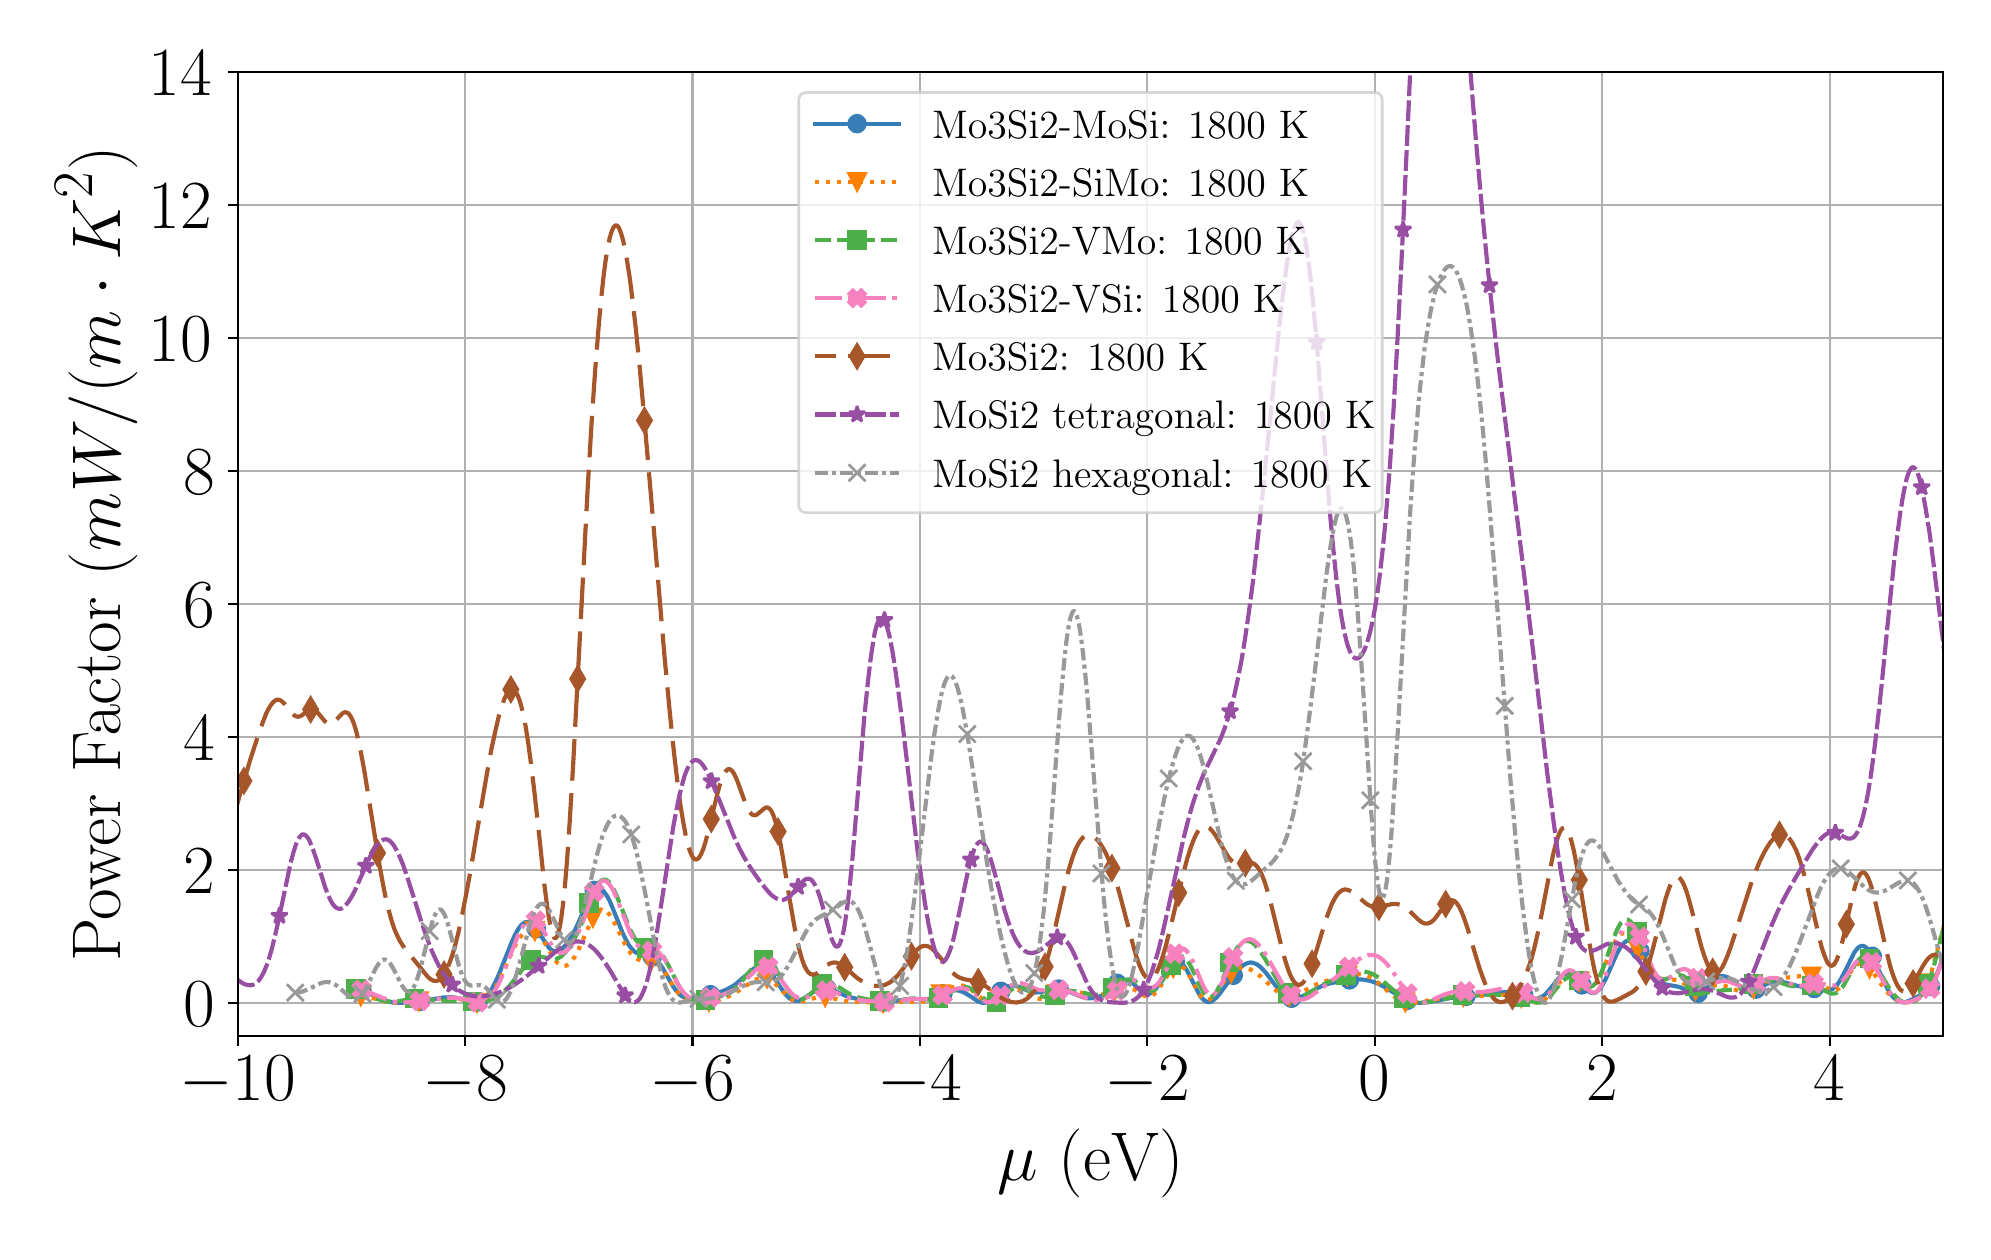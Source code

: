 \begingroup%
\makeatletter%
\begin{pgfpicture}%
\pgfpathrectangle{\pgfpointorigin}{\pgfqpoint{9.678in}{6.02in}}%
\pgfusepath{use as bounding box, clip}%
\begin{pgfscope}%
\pgfsetbuttcap%
\pgfsetmiterjoin%
\definecolor{currentfill}{rgb}{1.0,1.0,1.0}%
\pgfsetfillcolor{currentfill}%
\pgfsetlinewidth{0.0pt}%
\definecolor{currentstroke}{rgb}{1.0,1.0,1.0}%
\pgfsetstrokecolor{currentstroke}%
\pgfsetdash{}{0pt}%
\pgfpathmoveto{\pgfqpoint{0.0in}{0.0in}}%
\pgfpathlineto{\pgfqpoint{9.678in}{0.0in}}%
\pgfpathlineto{\pgfqpoint{9.678in}{6.02in}}%
\pgfpathlineto{\pgfqpoint{0.0in}{6.02in}}%
\pgfpathlineto{\pgfqpoint{0.0in}{0.0in}}%
\pgfpathclose%
\pgfusepath{fill}%
\end{pgfscope}%
\begin{pgfscope}%
\pgfsetbuttcap%
\pgfsetmiterjoin%
\definecolor{currentfill}{rgb}{1.0,1.0,1.0}%
\pgfsetfillcolor{currentfill}%
\pgfsetlinewidth{0.0pt}%
\definecolor{currentstroke}{rgb}{0.0,0.0,0.0}%
\pgfsetstrokecolor{currentstroke}%
\pgfsetstrokeopacity{0.0}%
\pgfsetdash{}{0pt}%
\pgfpathmoveto{\pgfqpoint{1.05in}{0.978in}}%
\pgfpathlineto{\pgfqpoint{9.578in}{0.978in}}%
\pgfpathlineto{\pgfqpoint{9.578in}{5.8in}}%
\pgfpathlineto{\pgfqpoint{1.05in}{5.8in}}%
\pgfpathlineto{\pgfqpoint{1.05in}{0.978in}}%
\pgfpathclose%
\pgfusepath{fill}%
\end{pgfscope}%
\begin{pgfscope}%
\pgfpathrectangle{\pgfqpoint{1.05in}{0.978in}}{\pgfqpoint{8.528in}{4.822in}}%
\pgfusepath{clip}%
\pgfsetrectcap%
\pgfsetroundjoin%
\pgfsetlinewidth{0.803pt}%
\definecolor{currentstroke}{rgb}{0.69,0.69,0.69}%
\pgfsetstrokecolor{currentstroke}%
\pgfsetdash{}{0pt}%
\pgfpathmoveto{\pgfqpoint{1.05in}{0.978in}}%
\pgfpathlineto{\pgfqpoint{1.05in}{5.8in}}%
\pgfusepath{stroke}%
\end{pgfscope}%
\begin{pgfscope}%
\pgfsetbuttcap%
\pgfsetroundjoin%
\definecolor{currentfill}{rgb}{0.0,0.0,0.0}%
\pgfsetfillcolor{currentfill}%
\pgfsetlinewidth{0.803pt}%
\definecolor{currentstroke}{rgb}{0.0,0.0,0.0}%
\pgfsetstrokecolor{currentstroke}%
\pgfsetdash{}{0pt}%
\pgfsys@defobject{currentmarker}{\pgfqpoint{0.0in}{-0.049in}}{\pgfqpoint{0.0in}{0.0in}}{%
\pgfpathmoveto{\pgfqpoint{0.0in}{0.0in}}%
\pgfpathlineto{\pgfqpoint{0.0in}{-0.049in}}%
\pgfusepath{stroke,fill}%
}%
\begin{pgfscope}%
\pgfsys@transformshift{1.05in}{0.978in}%
\pgfsys@useobject{currentmarker}{}%
\end{pgfscope}%
\end{pgfscope}%
\begin{pgfscope}%
\definecolor{textcolor}{rgb}{0.0,0.0,0.0}%
\pgfsetstrokecolor{textcolor}%
\pgfsetfillcolor{textcolor}%
\pgftext[x=1.05in,y=0.88in,,top]{\color{textcolor}\rmfamily\fontsize{25.0}{30.0}\selectfont \(\displaystyle {\ensuremath{-}10}\)}%
\end{pgfscope}%
\begin{pgfscope}%
\pgfpathrectangle{\pgfqpoint{1.05in}{0.978in}}{\pgfqpoint{8.528in}{4.822in}}%
\pgfusepath{clip}%
\pgfsetrectcap%
\pgfsetroundjoin%
\pgfsetlinewidth{0.803pt}%
\definecolor{currentstroke}{rgb}{0.69,0.69,0.69}%
\pgfsetstrokecolor{currentstroke}%
\pgfsetdash{}{0pt}%
\pgfpathmoveto{\pgfqpoint{2.187in}{0.978in}}%
\pgfpathlineto{\pgfqpoint{2.187in}{5.8in}}%
\pgfusepath{stroke}%
\end{pgfscope}%
\begin{pgfscope}%
\pgfsetbuttcap%
\pgfsetroundjoin%
\definecolor{currentfill}{rgb}{0.0,0.0,0.0}%
\pgfsetfillcolor{currentfill}%
\pgfsetlinewidth{0.803pt}%
\definecolor{currentstroke}{rgb}{0.0,0.0,0.0}%
\pgfsetstrokecolor{currentstroke}%
\pgfsetdash{}{0pt}%
\pgfsys@defobject{currentmarker}{\pgfqpoint{0.0in}{-0.049in}}{\pgfqpoint{0.0in}{0.0in}}{%
\pgfpathmoveto{\pgfqpoint{0.0in}{0.0in}}%
\pgfpathlineto{\pgfqpoint{0.0in}{-0.049in}}%
\pgfusepath{stroke,fill}%
}%
\begin{pgfscope}%
\pgfsys@transformshift{2.187in}{0.978in}%
\pgfsys@useobject{currentmarker}{}%
\end{pgfscope}%
\end{pgfscope}%
\begin{pgfscope}%
\definecolor{textcolor}{rgb}{0.0,0.0,0.0}%
\pgfsetstrokecolor{textcolor}%
\pgfsetfillcolor{textcolor}%
\pgftext[x=2.187in,y=0.88in,,top]{\color{textcolor}\rmfamily\fontsize{25.0}{30.0}\selectfont \(\displaystyle {\ensuremath{-}8}\)}%
\end{pgfscope}%
\begin{pgfscope}%
\pgfpathrectangle{\pgfqpoint{1.05in}{0.978in}}{\pgfqpoint{8.528in}{4.822in}}%
\pgfusepath{clip}%
\pgfsetrectcap%
\pgfsetroundjoin%
\pgfsetlinewidth{0.803pt}%
\definecolor{currentstroke}{rgb}{0.69,0.69,0.69}%
\pgfsetstrokecolor{currentstroke}%
\pgfsetdash{}{0pt}%
\pgfpathmoveto{\pgfqpoint{3.324in}{0.978in}}%
\pgfpathlineto{\pgfqpoint{3.324in}{5.8in}}%
\pgfusepath{stroke}%
\end{pgfscope}%
\begin{pgfscope}%
\pgfsetbuttcap%
\pgfsetroundjoin%
\definecolor{currentfill}{rgb}{0.0,0.0,0.0}%
\pgfsetfillcolor{currentfill}%
\pgfsetlinewidth{0.803pt}%
\definecolor{currentstroke}{rgb}{0.0,0.0,0.0}%
\pgfsetstrokecolor{currentstroke}%
\pgfsetdash{}{0pt}%
\pgfsys@defobject{currentmarker}{\pgfqpoint{0.0in}{-0.049in}}{\pgfqpoint{0.0in}{0.0in}}{%
\pgfpathmoveto{\pgfqpoint{0.0in}{0.0in}}%
\pgfpathlineto{\pgfqpoint{0.0in}{-0.049in}}%
\pgfusepath{stroke,fill}%
}%
\begin{pgfscope}%
\pgfsys@transformshift{3.324in}{0.978in}%
\pgfsys@useobject{currentmarker}{}%
\end{pgfscope}%
\end{pgfscope}%
\begin{pgfscope}%
\definecolor{textcolor}{rgb}{0.0,0.0,0.0}%
\pgfsetstrokecolor{textcolor}%
\pgfsetfillcolor{textcolor}%
\pgftext[x=3.324in,y=0.88in,,top]{\color{textcolor}\rmfamily\fontsize{25.0}{30.0}\selectfont \(\displaystyle {\ensuremath{-}6}\)}%
\end{pgfscope}%
\begin{pgfscope}%
\pgfpathrectangle{\pgfqpoint{1.05in}{0.978in}}{\pgfqpoint{8.528in}{4.822in}}%
\pgfusepath{clip}%
\pgfsetrectcap%
\pgfsetroundjoin%
\pgfsetlinewidth{0.803pt}%
\definecolor{currentstroke}{rgb}{0.69,0.69,0.69}%
\pgfsetstrokecolor{currentstroke}%
\pgfsetdash{}{0pt}%
\pgfpathmoveto{\pgfqpoint{4.461in}{0.978in}}%
\pgfpathlineto{\pgfqpoint{4.461in}{5.8in}}%
\pgfusepath{stroke}%
\end{pgfscope}%
\begin{pgfscope}%
\pgfsetbuttcap%
\pgfsetroundjoin%
\definecolor{currentfill}{rgb}{0.0,0.0,0.0}%
\pgfsetfillcolor{currentfill}%
\pgfsetlinewidth{0.803pt}%
\definecolor{currentstroke}{rgb}{0.0,0.0,0.0}%
\pgfsetstrokecolor{currentstroke}%
\pgfsetdash{}{0pt}%
\pgfsys@defobject{currentmarker}{\pgfqpoint{0.0in}{-0.049in}}{\pgfqpoint{0.0in}{0.0in}}{%
\pgfpathmoveto{\pgfqpoint{0.0in}{0.0in}}%
\pgfpathlineto{\pgfqpoint{0.0in}{-0.049in}}%
\pgfusepath{stroke,fill}%
}%
\begin{pgfscope}%
\pgfsys@transformshift{4.461in}{0.978in}%
\pgfsys@useobject{currentmarker}{}%
\end{pgfscope}%
\end{pgfscope}%
\begin{pgfscope}%
\definecolor{textcolor}{rgb}{0.0,0.0,0.0}%
\pgfsetstrokecolor{textcolor}%
\pgfsetfillcolor{textcolor}%
\pgftext[x=4.461in,y=0.88in,,top]{\color{textcolor}\rmfamily\fontsize{25.0}{30.0}\selectfont \(\displaystyle {\ensuremath{-}4}\)}%
\end{pgfscope}%
\begin{pgfscope}%
\pgfpathrectangle{\pgfqpoint{1.05in}{0.978in}}{\pgfqpoint{8.528in}{4.822in}}%
\pgfusepath{clip}%
\pgfsetrectcap%
\pgfsetroundjoin%
\pgfsetlinewidth{0.803pt}%
\definecolor{currentstroke}{rgb}{0.69,0.69,0.69}%
\pgfsetstrokecolor{currentstroke}%
\pgfsetdash{}{0pt}%
\pgfpathmoveto{\pgfqpoint{5.598in}{0.978in}}%
\pgfpathlineto{\pgfqpoint{5.598in}{5.8in}}%
\pgfusepath{stroke}%
\end{pgfscope}%
\begin{pgfscope}%
\pgfsetbuttcap%
\pgfsetroundjoin%
\definecolor{currentfill}{rgb}{0.0,0.0,0.0}%
\pgfsetfillcolor{currentfill}%
\pgfsetlinewidth{0.803pt}%
\definecolor{currentstroke}{rgb}{0.0,0.0,0.0}%
\pgfsetstrokecolor{currentstroke}%
\pgfsetdash{}{0pt}%
\pgfsys@defobject{currentmarker}{\pgfqpoint{0.0in}{-0.049in}}{\pgfqpoint{0.0in}{0.0in}}{%
\pgfpathmoveto{\pgfqpoint{0.0in}{0.0in}}%
\pgfpathlineto{\pgfqpoint{0.0in}{-0.049in}}%
\pgfusepath{stroke,fill}%
}%
\begin{pgfscope}%
\pgfsys@transformshift{5.598in}{0.978in}%
\pgfsys@useobject{currentmarker}{}%
\end{pgfscope}%
\end{pgfscope}%
\begin{pgfscope}%
\definecolor{textcolor}{rgb}{0.0,0.0,0.0}%
\pgfsetstrokecolor{textcolor}%
\pgfsetfillcolor{textcolor}%
\pgftext[x=5.598in,y=0.88in,,top]{\color{textcolor}\rmfamily\fontsize{25.0}{30.0}\selectfont \(\displaystyle {\ensuremath{-}2}\)}%
\end{pgfscope}%
\begin{pgfscope}%
\pgfpathrectangle{\pgfqpoint{1.05in}{0.978in}}{\pgfqpoint{8.528in}{4.822in}}%
\pgfusepath{clip}%
\pgfsetrectcap%
\pgfsetroundjoin%
\pgfsetlinewidth{0.803pt}%
\definecolor{currentstroke}{rgb}{0.69,0.69,0.69}%
\pgfsetstrokecolor{currentstroke}%
\pgfsetdash{}{0pt}%
\pgfpathmoveto{\pgfqpoint{6.735in}{0.978in}}%
\pgfpathlineto{\pgfqpoint{6.735in}{5.8in}}%
\pgfusepath{stroke}%
\end{pgfscope}%
\begin{pgfscope}%
\pgfsetbuttcap%
\pgfsetroundjoin%
\definecolor{currentfill}{rgb}{0.0,0.0,0.0}%
\pgfsetfillcolor{currentfill}%
\pgfsetlinewidth{0.803pt}%
\definecolor{currentstroke}{rgb}{0.0,0.0,0.0}%
\pgfsetstrokecolor{currentstroke}%
\pgfsetdash{}{0pt}%
\pgfsys@defobject{currentmarker}{\pgfqpoint{0.0in}{-0.049in}}{\pgfqpoint{0.0in}{0.0in}}{%
\pgfpathmoveto{\pgfqpoint{0.0in}{0.0in}}%
\pgfpathlineto{\pgfqpoint{0.0in}{-0.049in}}%
\pgfusepath{stroke,fill}%
}%
\begin{pgfscope}%
\pgfsys@transformshift{6.735in}{0.978in}%
\pgfsys@useobject{currentmarker}{}%
\end{pgfscope}%
\end{pgfscope}%
\begin{pgfscope}%
\definecolor{textcolor}{rgb}{0.0,0.0,0.0}%
\pgfsetstrokecolor{textcolor}%
\pgfsetfillcolor{textcolor}%
\pgftext[x=6.735in,y=0.88in,,top]{\color{textcolor}\rmfamily\fontsize{25.0}{30.0}\selectfont \(\displaystyle {0}\)}%
\end{pgfscope}%
\begin{pgfscope}%
\pgfpathrectangle{\pgfqpoint{1.05in}{0.978in}}{\pgfqpoint{8.528in}{4.822in}}%
\pgfusepath{clip}%
\pgfsetrectcap%
\pgfsetroundjoin%
\pgfsetlinewidth{0.803pt}%
\definecolor{currentstroke}{rgb}{0.69,0.69,0.69}%
\pgfsetstrokecolor{currentstroke}%
\pgfsetdash{}{0pt}%
\pgfpathmoveto{\pgfqpoint{7.872in}{0.978in}}%
\pgfpathlineto{\pgfqpoint{7.872in}{5.8in}}%
\pgfusepath{stroke}%
\end{pgfscope}%
\begin{pgfscope}%
\pgfsetbuttcap%
\pgfsetroundjoin%
\definecolor{currentfill}{rgb}{0.0,0.0,0.0}%
\pgfsetfillcolor{currentfill}%
\pgfsetlinewidth{0.803pt}%
\definecolor{currentstroke}{rgb}{0.0,0.0,0.0}%
\pgfsetstrokecolor{currentstroke}%
\pgfsetdash{}{0pt}%
\pgfsys@defobject{currentmarker}{\pgfqpoint{0.0in}{-0.049in}}{\pgfqpoint{0.0in}{0.0in}}{%
\pgfpathmoveto{\pgfqpoint{0.0in}{0.0in}}%
\pgfpathlineto{\pgfqpoint{0.0in}{-0.049in}}%
\pgfusepath{stroke,fill}%
}%
\begin{pgfscope}%
\pgfsys@transformshift{7.872in}{0.978in}%
\pgfsys@useobject{currentmarker}{}%
\end{pgfscope}%
\end{pgfscope}%
\begin{pgfscope}%
\definecolor{textcolor}{rgb}{0.0,0.0,0.0}%
\pgfsetstrokecolor{textcolor}%
\pgfsetfillcolor{textcolor}%
\pgftext[x=7.872in,y=0.88in,,top]{\color{textcolor}\rmfamily\fontsize{25.0}{30.0}\selectfont \(\displaystyle {2}\)}%
\end{pgfscope}%
\begin{pgfscope}%
\pgfpathrectangle{\pgfqpoint{1.05in}{0.978in}}{\pgfqpoint{8.528in}{4.822in}}%
\pgfusepath{clip}%
\pgfsetrectcap%
\pgfsetroundjoin%
\pgfsetlinewidth{0.803pt}%
\definecolor{currentstroke}{rgb}{0.69,0.69,0.69}%
\pgfsetstrokecolor{currentstroke}%
\pgfsetdash{}{0pt}%
\pgfpathmoveto{\pgfqpoint{9.01in}{0.978in}}%
\pgfpathlineto{\pgfqpoint{9.01in}{5.8in}}%
\pgfusepath{stroke}%
\end{pgfscope}%
\begin{pgfscope}%
\pgfsetbuttcap%
\pgfsetroundjoin%
\definecolor{currentfill}{rgb}{0.0,0.0,0.0}%
\pgfsetfillcolor{currentfill}%
\pgfsetlinewidth{0.803pt}%
\definecolor{currentstroke}{rgb}{0.0,0.0,0.0}%
\pgfsetstrokecolor{currentstroke}%
\pgfsetdash{}{0pt}%
\pgfsys@defobject{currentmarker}{\pgfqpoint{0.0in}{-0.049in}}{\pgfqpoint{0.0in}{0.0in}}{%
\pgfpathmoveto{\pgfqpoint{0.0in}{0.0in}}%
\pgfpathlineto{\pgfqpoint{0.0in}{-0.049in}}%
\pgfusepath{stroke,fill}%
}%
\begin{pgfscope}%
\pgfsys@transformshift{9.01in}{0.978in}%
\pgfsys@useobject{currentmarker}{}%
\end{pgfscope}%
\end{pgfscope}%
\begin{pgfscope}%
\definecolor{textcolor}{rgb}{0.0,0.0,0.0}%
\pgfsetstrokecolor{textcolor}%
\pgfsetfillcolor{textcolor}%
\pgftext[x=9.01in,y=0.88in,,top]{\color{textcolor}\rmfamily\fontsize{25.0}{30.0}\selectfont \(\displaystyle {4}\)}%
\end{pgfscope}%
\begin{pgfscope}%
\definecolor{textcolor}{rgb}{0.0,0.0,0.0}%
\pgfsetstrokecolor{textcolor}%
\pgfsetfillcolor{textcolor}%
\pgftext[x=5.314in,y=0.516in,,top]{\color{textcolor}\rmfamily\fontsize{30.0}{36.0}\selectfont \(\displaystyle \mu\) (eV)}%
\end{pgfscope}%
\begin{pgfscope}%
\pgfpathrectangle{\pgfqpoint{1.05in}{0.978in}}{\pgfqpoint{8.528in}{4.822in}}%
\pgfusepath{clip}%
\pgfsetrectcap%
\pgfsetroundjoin%
\pgfsetlinewidth{0.803pt}%
\definecolor{currentstroke}{rgb}{0.69,0.69,0.69}%
\pgfsetstrokecolor{currentstroke}%
\pgfsetdash{}{0pt}%
\pgfpathmoveto{\pgfqpoint{1.05in}{1.144in}}%
\pgfpathlineto{\pgfqpoint{9.578in}{1.144in}}%
\pgfusepath{stroke}%
\end{pgfscope}%
\begin{pgfscope}%
\pgfsetbuttcap%
\pgfsetroundjoin%
\definecolor{currentfill}{rgb}{0.0,0.0,0.0}%
\pgfsetfillcolor{currentfill}%
\pgfsetlinewidth{0.803pt}%
\definecolor{currentstroke}{rgb}{0.0,0.0,0.0}%
\pgfsetstrokecolor{currentstroke}%
\pgfsetdash{}{0pt}%
\pgfsys@defobject{currentmarker}{\pgfqpoint{-0.049in}{0.0in}}{\pgfqpoint{-0.0in}{0.0in}}{%
\pgfpathmoveto{\pgfqpoint{-0.0in}{0.0in}}%
\pgfpathlineto{\pgfqpoint{-0.049in}{0.0in}}%
\pgfusepath{stroke,fill}%
}%
\begin{pgfscope}%
\pgfsys@transformshift{1.05in}{1.144in}%
\pgfsys@useobject{currentmarker}{}%
\end{pgfscope}%
\end{pgfscope}%
\begin{pgfscope}%
\definecolor{textcolor}{rgb}{0.0,0.0,0.0}%
\pgfsetstrokecolor{textcolor}%
\pgfsetfillcolor{textcolor}%
\pgftext[x=0.779in, y=1.024in, left, base]{\color{textcolor}\rmfamily\fontsize{25.0}{30.0}\selectfont \(\displaystyle {0}\)}%
\end{pgfscope}%
\begin{pgfscope}%
\pgfpathrectangle{\pgfqpoint{1.05in}{0.978in}}{\pgfqpoint{8.528in}{4.822in}}%
\pgfusepath{clip}%
\pgfsetrectcap%
\pgfsetroundjoin%
\pgfsetlinewidth{0.803pt}%
\definecolor{currentstroke}{rgb}{0.69,0.69,0.69}%
\pgfsetstrokecolor{currentstroke}%
\pgfsetdash{}{0pt}%
\pgfpathmoveto{\pgfqpoint{1.05in}{1.809in}}%
\pgfpathlineto{\pgfqpoint{9.578in}{1.809in}}%
\pgfusepath{stroke}%
\end{pgfscope}%
\begin{pgfscope}%
\pgfsetbuttcap%
\pgfsetroundjoin%
\definecolor{currentfill}{rgb}{0.0,0.0,0.0}%
\pgfsetfillcolor{currentfill}%
\pgfsetlinewidth{0.803pt}%
\definecolor{currentstroke}{rgb}{0.0,0.0,0.0}%
\pgfsetstrokecolor{currentstroke}%
\pgfsetdash{}{0pt}%
\pgfsys@defobject{currentmarker}{\pgfqpoint{-0.049in}{0.0in}}{\pgfqpoint{-0.0in}{0.0in}}{%
\pgfpathmoveto{\pgfqpoint{-0.0in}{0.0in}}%
\pgfpathlineto{\pgfqpoint{-0.049in}{0.0in}}%
\pgfusepath{stroke,fill}%
}%
\begin{pgfscope}%
\pgfsys@transformshift{1.05in}{1.809in}%
\pgfsys@useobject{currentmarker}{}%
\end{pgfscope}%
\end{pgfscope}%
\begin{pgfscope}%
\definecolor{textcolor}{rgb}{0.0,0.0,0.0}%
\pgfsetstrokecolor{textcolor}%
\pgfsetfillcolor{textcolor}%
\pgftext[x=0.779in, y=1.689in, left, base]{\color{textcolor}\rmfamily\fontsize{25.0}{30.0}\selectfont \(\displaystyle {2}\)}%
\end{pgfscope}%
\begin{pgfscope}%
\pgfpathrectangle{\pgfqpoint{1.05in}{0.978in}}{\pgfqpoint{8.528in}{4.822in}}%
\pgfusepath{clip}%
\pgfsetrectcap%
\pgfsetroundjoin%
\pgfsetlinewidth{0.803pt}%
\definecolor{currentstroke}{rgb}{0.69,0.69,0.69}%
\pgfsetstrokecolor{currentstroke}%
\pgfsetdash{}{0pt}%
\pgfpathmoveto{\pgfqpoint{1.05in}{2.474in}}%
\pgfpathlineto{\pgfqpoint{9.578in}{2.474in}}%
\pgfusepath{stroke}%
\end{pgfscope}%
\begin{pgfscope}%
\pgfsetbuttcap%
\pgfsetroundjoin%
\definecolor{currentfill}{rgb}{0.0,0.0,0.0}%
\pgfsetfillcolor{currentfill}%
\pgfsetlinewidth{0.803pt}%
\definecolor{currentstroke}{rgb}{0.0,0.0,0.0}%
\pgfsetstrokecolor{currentstroke}%
\pgfsetdash{}{0pt}%
\pgfsys@defobject{currentmarker}{\pgfqpoint{-0.049in}{0.0in}}{\pgfqpoint{-0.0in}{0.0in}}{%
\pgfpathmoveto{\pgfqpoint{-0.0in}{0.0in}}%
\pgfpathlineto{\pgfqpoint{-0.049in}{0.0in}}%
\pgfusepath{stroke,fill}%
}%
\begin{pgfscope}%
\pgfsys@transformshift{1.05in}{2.474in}%
\pgfsys@useobject{currentmarker}{}%
\end{pgfscope}%
\end{pgfscope}%
\begin{pgfscope}%
\definecolor{textcolor}{rgb}{0.0,0.0,0.0}%
\pgfsetstrokecolor{textcolor}%
\pgfsetfillcolor{textcolor}%
\pgftext[x=0.779in, y=2.354in, left, base]{\color{textcolor}\rmfamily\fontsize{25.0}{30.0}\selectfont \(\displaystyle {4}\)}%
\end{pgfscope}%
\begin{pgfscope}%
\pgfpathrectangle{\pgfqpoint{1.05in}{0.978in}}{\pgfqpoint{8.528in}{4.822in}}%
\pgfusepath{clip}%
\pgfsetrectcap%
\pgfsetroundjoin%
\pgfsetlinewidth{0.803pt}%
\definecolor{currentstroke}{rgb}{0.69,0.69,0.69}%
\pgfsetstrokecolor{currentstroke}%
\pgfsetdash{}{0pt}%
\pgfpathmoveto{\pgfqpoint{1.05in}{3.139in}}%
\pgfpathlineto{\pgfqpoint{9.578in}{3.139in}}%
\pgfusepath{stroke}%
\end{pgfscope}%
\begin{pgfscope}%
\pgfsetbuttcap%
\pgfsetroundjoin%
\definecolor{currentfill}{rgb}{0.0,0.0,0.0}%
\pgfsetfillcolor{currentfill}%
\pgfsetlinewidth{0.803pt}%
\definecolor{currentstroke}{rgb}{0.0,0.0,0.0}%
\pgfsetstrokecolor{currentstroke}%
\pgfsetdash{}{0pt}%
\pgfsys@defobject{currentmarker}{\pgfqpoint{-0.049in}{0.0in}}{\pgfqpoint{-0.0in}{0.0in}}{%
\pgfpathmoveto{\pgfqpoint{-0.0in}{0.0in}}%
\pgfpathlineto{\pgfqpoint{-0.049in}{0.0in}}%
\pgfusepath{stroke,fill}%
}%
\begin{pgfscope}%
\pgfsys@transformshift{1.05in}{3.139in}%
\pgfsys@useobject{currentmarker}{}%
\end{pgfscope}%
\end{pgfscope}%
\begin{pgfscope}%
\definecolor{textcolor}{rgb}{0.0,0.0,0.0}%
\pgfsetstrokecolor{textcolor}%
\pgfsetfillcolor{textcolor}%
\pgftext[x=0.779in, y=3.019in, left, base]{\color{textcolor}\rmfamily\fontsize{25.0}{30.0}\selectfont \(\displaystyle {6}\)}%
\end{pgfscope}%
\begin{pgfscope}%
\pgfpathrectangle{\pgfqpoint{1.05in}{0.978in}}{\pgfqpoint{8.528in}{4.822in}}%
\pgfusepath{clip}%
\pgfsetrectcap%
\pgfsetroundjoin%
\pgfsetlinewidth{0.803pt}%
\definecolor{currentstroke}{rgb}{0.69,0.69,0.69}%
\pgfsetstrokecolor{currentstroke}%
\pgfsetdash{}{0pt}%
\pgfpathmoveto{\pgfqpoint{1.05in}{3.805in}}%
\pgfpathlineto{\pgfqpoint{9.578in}{3.805in}}%
\pgfusepath{stroke}%
\end{pgfscope}%
\begin{pgfscope}%
\pgfsetbuttcap%
\pgfsetroundjoin%
\definecolor{currentfill}{rgb}{0.0,0.0,0.0}%
\pgfsetfillcolor{currentfill}%
\pgfsetlinewidth{0.803pt}%
\definecolor{currentstroke}{rgb}{0.0,0.0,0.0}%
\pgfsetstrokecolor{currentstroke}%
\pgfsetdash{}{0pt}%
\pgfsys@defobject{currentmarker}{\pgfqpoint{-0.049in}{0.0in}}{\pgfqpoint{-0.0in}{0.0in}}{%
\pgfpathmoveto{\pgfqpoint{-0.0in}{0.0in}}%
\pgfpathlineto{\pgfqpoint{-0.049in}{0.0in}}%
\pgfusepath{stroke,fill}%
}%
\begin{pgfscope}%
\pgfsys@transformshift{1.05in}{3.805in}%
\pgfsys@useobject{currentmarker}{}%
\end{pgfscope}%
\end{pgfscope}%
\begin{pgfscope}%
\definecolor{textcolor}{rgb}{0.0,0.0,0.0}%
\pgfsetstrokecolor{textcolor}%
\pgfsetfillcolor{textcolor}%
\pgftext[x=0.779in, y=3.684in, left, base]{\color{textcolor}\rmfamily\fontsize{25.0}{30.0}\selectfont \(\displaystyle {8}\)}%
\end{pgfscope}%
\begin{pgfscope}%
\pgfpathrectangle{\pgfqpoint{1.05in}{0.978in}}{\pgfqpoint{8.528in}{4.822in}}%
\pgfusepath{clip}%
\pgfsetrectcap%
\pgfsetroundjoin%
\pgfsetlinewidth{0.803pt}%
\definecolor{currentstroke}{rgb}{0.69,0.69,0.69}%
\pgfsetstrokecolor{currentstroke}%
\pgfsetdash{}{0pt}%
\pgfpathmoveto{\pgfqpoint{1.05in}{4.47in}}%
\pgfpathlineto{\pgfqpoint{9.578in}{4.47in}}%
\pgfusepath{stroke}%
\end{pgfscope}%
\begin{pgfscope}%
\pgfsetbuttcap%
\pgfsetroundjoin%
\definecolor{currentfill}{rgb}{0.0,0.0,0.0}%
\pgfsetfillcolor{currentfill}%
\pgfsetlinewidth{0.803pt}%
\definecolor{currentstroke}{rgb}{0.0,0.0,0.0}%
\pgfsetstrokecolor{currentstroke}%
\pgfsetdash{}{0pt}%
\pgfsys@defobject{currentmarker}{\pgfqpoint{-0.049in}{0.0in}}{\pgfqpoint{-0.0in}{0.0in}}{%
\pgfpathmoveto{\pgfqpoint{-0.0in}{0.0in}}%
\pgfpathlineto{\pgfqpoint{-0.049in}{0.0in}}%
\pgfusepath{stroke,fill}%
}%
\begin{pgfscope}%
\pgfsys@transformshift{1.05in}{4.47in}%
\pgfsys@useobject{currentmarker}{}%
\end{pgfscope}%
\end{pgfscope}%
\begin{pgfscope}%
\definecolor{textcolor}{rgb}{0.0,0.0,0.0}%
\pgfsetstrokecolor{textcolor}%
\pgfsetfillcolor{textcolor}%
\pgftext[x=0.605in, y=4.349in, left, base]{\color{textcolor}\rmfamily\fontsize{25.0}{30.0}\selectfont \(\displaystyle {10}\)}%
\end{pgfscope}%
\begin{pgfscope}%
\pgfpathrectangle{\pgfqpoint{1.05in}{0.978in}}{\pgfqpoint{8.528in}{4.822in}}%
\pgfusepath{clip}%
\pgfsetrectcap%
\pgfsetroundjoin%
\pgfsetlinewidth{0.803pt}%
\definecolor{currentstroke}{rgb}{0.69,0.69,0.69}%
\pgfsetstrokecolor{currentstroke}%
\pgfsetdash{}{0pt}%
\pgfpathmoveto{\pgfqpoint{1.05in}{5.135in}}%
\pgfpathlineto{\pgfqpoint{9.578in}{5.135in}}%
\pgfusepath{stroke}%
\end{pgfscope}%
\begin{pgfscope}%
\pgfsetbuttcap%
\pgfsetroundjoin%
\definecolor{currentfill}{rgb}{0.0,0.0,0.0}%
\pgfsetfillcolor{currentfill}%
\pgfsetlinewidth{0.803pt}%
\definecolor{currentstroke}{rgb}{0.0,0.0,0.0}%
\pgfsetstrokecolor{currentstroke}%
\pgfsetdash{}{0pt}%
\pgfsys@defobject{currentmarker}{\pgfqpoint{-0.049in}{0.0in}}{\pgfqpoint{-0.0in}{0.0in}}{%
\pgfpathmoveto{\pgfqpoint{-0.0in}{0.0in}}%
\pgfpathlineto{\pgfqpoint{-0.049in}{0.0in}}%
\pgfusepath{stroke,fill}%
}%
\begin{pgfscope}%
\pgfsys@transformshift{1.05in}{5.135in}%
\pgfsys@useobject{currentmarker}{}%
\end{pgfscope}%
\end{pgfscope}%
\begin{pgfscope}%
\definecolor{textcolor}{rgb}{0.0,0.0,0.0}%
\pgfsetstrokecolor{textcolor}%
\pgfsetfillcolor{textcolor}%
\pgftext[x=0.605in, y=5.014in, left, base]{\color{textcolor}\rmfamily\fontsize{25.0}{30.0}\selectfont \(\displaystyle {12}\)}%
\end{pgfscope}%
\begin{pgfscope}%
\pgfpathrectangle{\pgfqpoint{1.05in}{0.978in}}{\pgfqpoint{8.528in}{4.822in}}%
\pgfusepath{clip}%
\pgfsetrectcap%
\pgfsetroundjoin%
\pgfsetlinewidth{0.803pt}%
\definecolor{currentstroke}{rgb}{0.69,0.69,0.69}%
\pgfsetstrokecolor{currentstroke}%
\pgfsetdash{}{0pt}%
\pgfpathmoveto{\pgfqpoint{1.05in}{5.8in}}%
\pgfpathlineto{\pgfqpoint{9.578in}{5.8in}}%
\pgfusepath{stroke}%
\end{pgfscope}%
\begin{pgfscope}%
\pgfsetbuttcap%
\pgfsetroundjoin%
\definecolor{currentfill}{rgb}{0.0,0.0,0.0}%
\pgfsetfillcolor{currentfill}%
\pgfsetlinewidth{0.803pt}%
\definecolor{currentstroke}{rgb}{0.0,0.0,0.0}%
\pgfsetstrokecolor{currentstroke}%
\pgfsetdash{}{0pt}%
\pgfsys@defobject{currentmarker}{\pgfqpoint{-0.049in}{0.0in}}{\pgfqpoint{-0.0in}{0.0in}}{%
\pgfpathmoveto{\pgfqpoint{-0.0in}{0.0in}}%
\pgfpathlineto{\pgfqpoint{-0.049in}{0.0in}}%
\pgfusepath{stroke,fill}%
}%
\begin{pgfscope}%
\pgfsys@transformshift{1.05in}{5.8in}%
\pgfsys@useobject{currentmarker}{}%
\end{pgfscope}%
\end{pgfscope}%
\begin{pgfscope}%
\definecolor{textcolor}{rgb}{0.0,0.0,0.0}%
\pgfsetstrokecolor{textcolor}%
\pgfsetfillcolor{textcolor}%
\pgftext[x=0.605in, y=5.68in, left, base]{\color{textcolor}\rmfamily\fontsize{25.0}{30.0}\selectfont \(\displaystyle {14}\)}%
\end{pgfscope}%
\begin{pgfscope}%
\definecolor{textcolor}{rgb}{0.0,0.0,0.0}%
\pgfsetstrokecolor{textcolor}%
\pgfsetfillcolor{textcolor}%
\pgftext[x=0.55in,y=3.389in,,bottom,rotate=90.0]{\color{textcolor}\rmfamily\fontsize{30.0}{36.0}\selectfont Power Factor \(\displaystyle ( mW / (m\cdot K^2)\)}%
\end{pgfscope}%
\begin{pgfscope}%
\pgfpathrectangle{\pgfqpoint{1.05in}{0.978in}}{\pgfqpoint{8.528in}{4.822in}}%
\pgfusepath{clip}%
\pgfsetrectcap%
\pgfsetroundjoin%
\pgfsetlinewidth{1.506pt}%
\definecolor{currentstroke}{rgb}{0.216,0.494,0.722}%
\pgfsetstrokecolor{currentstroke}%
\pgfsetdash{}{0pt}%
\pgfpathmoveto{\pgfqpoint{1.671in}{1.209in}}%
\pgfpathlineto{\pgfqpoint{1.75in}{1.171in}}%
\pgfpathlineto{\pgfqpoint{1.782in}{1.158in}}%
\pgfpathlineto{\pgfqpoint{1.805in}{1.15in}}%
\pgfpathlineto{\pgfqpoint{1.825in}{1.146in}}%
\pgfpathlineto{\pgfqpoint{1.845in}{1.144in}}%
\pgfpathlineto{\pgfqpoint{1.872in}{1.144in}}%
\pgfpathlineto{\pgfqpoint{1.912in}{1.147in}}%
\pgfpathlineto{\pgfqpoint{1.973in}{1.154in}}%
\pgfpathlineto{\pgfqpoint{2.017in}{1.161in}}%
\pgfpathlineto{\pgfqpoint{2.078in}{1.171in}}%
\pgfpathlineto{\pgfqpoint{2.104in}{1.172in}}%
\pgfpathlineto{\pgfqpoint{2.124in}{1.172in}}%
\pgfpathlineto{\pgfqpoint{2.145in}{1.169in}}%
\pgfpathlineto{\pgfqpoint{2.168in}{1.163in}}%
\pgfpathlineto{\pgfqpoint{2.226in}{1.148in}}%
\pgfpathlineto{\pgfqpoint{2.24in}{1.147in}}%
\pgfpathlineto{\pgfqpoint{2.252in}{1.149in}}%
\pgfpathlineto{\pgfqpoint{2.264in}{1.153in}}%
\pgfpathlineto{\pgfqpoint{2.275in}{1.159in}}%
\pgfpathlineto{\pgfqpoint{2.287in}{1.168in}}%
\pgfpathlineto{\pgfqpoint{2.299in}{1.181in}}%
\pgfpathlineto{\pgfqpoint{2.31in}{1.197in}}%
\pgfpathlineto{\pgfqpoint{2.325in}{1.221in}}%
\pgfpathlineto{\pgfqpoint{2.339in}{1.249in}}%
\pgfpathlineto{\pgfqpoint{2.357in}{1.289in}}%
\pgfpathlineto{\pgfqpoint{2.383in}{1.354in}}%
\pgfpathlineto{\pgfqpoint{2.418in}{1.442in}}%
\pgfpathlineto{\pgfqpoint{2.435in}{1.481in}}%
\pgfpathlineto{\pgfqpoint{2.45in}{1.508in}}%
\pgfpathlineto{\pgfqpoint{2.461in}{1.525in}}%
\pgfpathlineto{\pgfqpoint{2.473in}{1.538in}}%
\pgfpathlineto{\pgfqpoint{2.482in}{1.544in}}%
\pgfpathlineto{\pgfqpoint{2.49in}{1.548in}}%
\pgfpathlineto{\pgfqpoint{2.499in}{1.549in}}%
\pgfpathlineto{\pgfqpoint{2.508in}{1.547in}}%
\pgfpathlineto{\pgfqpoint{2.516in}{1.543in}}%
\pgfpathlineto{\pgfqpoint{2.525in}{1.536in}}%
\pgfpathlineto{\pgfqpoint{2.537in}{1.523in}}%
\pgfpathlineto{\pgfqpoint{2.551in}{1.502in}}%
\pgfpathlineto{\pgfqpoint{2.604in}{1.423in}}%
\pgfpathlineto{\pgfqpoint{2.615in}{1.412in}}%
\pgfpathlineto{\pgfqpoint{2.624in}{1.406in}}%
\pgfpathlineto{\pgfqpoint{2.633in}{1.403in}}%
\pgfpathlineto{\pgfqpoint{2.641in}{1.402in}}%
\pgfpathlineto{\pgfqpoint{2.65in}{1.403in}}%
\pgfpathlineto{\pgfqpoint{2.659in}{1.406in}}%
\pgfpathlineto{\pgfqpoint{2.67in}{1.414in}}%
\pgfpathlineto{\pgfqpoint{2.682in}{1.424in}}%
\pgfpathlineto{\pgfqpoint{2.694in}{1.437in}}%
\pgfpathlineto{\pgfqpoint{2.708in}{1.457in}}%
\pgfpathlineto{\pgfqpoint{2.723in}{1.481in}}%
\pgfpathlineto{\pgfqpoint{2.737in}{1.509in}}%
\pgfpathlineto{\pgfqpoint{2.755in}{1.548in}}%
\pgfpathlineto{\pgfqpoint{2.804in}{1.663in}}%
\pgfpathlineto{\pgfqpoint{2.816in}{1.684in}}%
\pgfpathlineto{\pgfqpoint{2.827in}{1.7in}}%
\pgfpathlineto{\pgfqpoint{2.836in}{1.709in}}%
\pgfpathlineto{\pgfqpoint{2.845in}{1.714in}}%
\pgfpathlineto{\pgfqpoint{2.853in}{1.716in}}%
\pgfpathlineto{\pgfqpoint{2.859in}{1.716in}}%
\pgfpathlineto{\pgfqpoint{2.868in}{1.712in}}%
\pgfpathlineto{\pgfqpoint{2.877in}{1.705in}}%
\pgfpathlineto{\pgfqpoint{2.885in}{1.695in}}%
\pgfpathlineto{\pgfqpoint{2.897in}{1.678in}}%
\pgfpathlineto{\pgfqpoint{2.909in}{1.656in}}%
\pgfpathlineto{\pgfqpoint{2.923in}{1.623in}}%
\pgfpathlineto{\pgfqpoint{2.946in}{1.565in}}%
\pgfpathlineto{\pgfqpoint{2.975in}{1.493in}}%
\pgfpathlineto{\pgfqpoint{2.993in}{1.456in}}%
\pgfpathlineto{\pgfqpoint{3.007in}{1.431in}}%
\pgfpathlineto{\pgfqpoint{3.019in}{1.416in}}%
\pgfpathlineto{\pgfqpoint{3.031in}{1.403in}}%
\pgfpathlineto{\pgfqpoint{3.042in}{1.395in}}%
\pgfpathlineto{\pgfqpoint{3.054in}{1.389in}}%
\pgfpathlineto{\pgfqpoint{3.065in}{1.386in}}%
\pgfpathlineto{\pgfqpoint{3.083in}{1.384in}}%
\pgfpathlineto{\pgfqpoint{3.103in}{1.382in}}%
\pgfpathlineto{\pgfqpoint{3.115in}{1.378in}}%
\pgfpathlineto{\pgfqpoint{3.126in}{1.373in}}%
\pgfpathlineto{\pgfqpoint{3.138in}{1.364in}}%
\pgfpathlineto{\pgfqpoint{3.15in}{1.353in}}%
\pgfpathlineto{\pgfqpoint{3.161in}{1.338in}}%
\pgfpathlineto{\pgfqpoint{3.176in}{1.316in}}%
\pgfpathlineto{\pgfqpoint{3.199in}{1.275in}}%
\pgfpathlineto{\pgfqpoint{3.225in}{1.23in}}%
\pgfpathlineto{\pgfqpoint{3.24in}{1.208in}}%
\pgfpathlineto{\pgfqpoint{3.254in}{1.191in}}%
\pgfpathlineto{\pgfqpoint{3.266in}{1.181in}}%
\pgfpathlineto{\pgfqpoint{3.277in}{1.174in}}%
\pgfpathlineto{\pgfqpoint{3.289in}{1.169in}}%
\pgfpathlineto{\pgfqpoint{3.301in}{1.166in}}%
\pgfpathlineto{\pgfqpoint{3.315in}{1.166in}}%
\pgfpathlineto{\pgfqpoint{3.333in}{1.168in}}%
\pgfpathlineto{\pgfqpoint{3.362in}{1.174in}}%
\pgfpathlineto{\pgfqpoint{3.455in}{1.196in}}%
\pgfpathlineto{\pgfqpoint{3.481in}{1.205in}}%
\pgfpathlineto{\pgfqpoint{3.501in}{1.214in}}%
\pgfpathlineto{\pgfqpoint{3.521in}{1.225in}}%
\pgfpathlineto{\pgfqpoint{3.542in}{1.239in}}%
\pgfpathlineto{\pgfqpoint{3.565in}{1.259in}}%
\pgfpathlineto{\pgfqpoint{3.626in}{1.312in}}%
\pgfpathlineto{\pgfqpoint{3.641in}{1.321in}}%
\pgfpathlineto{\pgfqpoint{3.652in}{1.325in}}%
\pgfpathlineto{\pgfqpoint{3.661in}{1.326in}}%
\pgfpathlineto{\pgfqpoint{3.67in}{1.325in}}%
\pgfpathlineto{\pgfqpoint{3.678in}{1.323in}}%
\pgfpathlineto{\pgfqpoint{3.687in}{1.318in}}%
\pgfpathlineto{\pgfqpoint{3.699in}{1.31in}}%
\pgfpathlineto{\pgfqpoint{3.71in}{1.298in}}%
\pgfpathlineto{\pgfqpoint{3.725in}{1.28in}}%
\pgfpathlineto{\pgfqpoint{3.745in}{1.25in}}%
\pgfpathlineto{\pgfqpoint{3.78in}{1.198in}}%
\pgfpathlineto{\pgfqpoint{3.794in}{1.181in}}%
\pgfpathlineto{\pgfqpoint{3.806in}{1.169in}}%
\pgfpathlineto{\pgfqpoint{3.818in}{1.161in}}%
\pgfpathlineto{\pgfqpoint{3.829in}{1.156in}}%
\pgfpathlineto{\pgfqpoint{3.841in}{1.154in}}%
\pgfpathlineto{\pgfqpoint{3.853in}{1.154in}}%
\pgfpathlineto{\pgfqpoint{3.864in}{1.158in}}%
\pgfpathlineto{\pgfqpoint{3.879in}{1.165in}}%
\pgfpathlineto{\pgfqpoint{3.896in}{1.176in}}%
\pgfpathlineto{\pgfqpoint{3.94in}{1.206in}}%
\pgfpathlineto{\pgfqpoint{3.954in}{1.213in}}%
\pgfpathlineto{\pgfqpoint{3.969in}{1.217in}}%
\pgfpathlineto{\pgfqpoint{3.98in}{1.218in}}%
\pgfpathlineto{\pgfqpoint{3.995in}{1.217in}}%
\pgfpathlineto{\pgfqpoint{4.009in}{1.214in}}%
\pgfpathlineto{\pgfqpoint{4.027in}{1.208in}}%
\pgfpathlineto{\pgfqpoint{4.059in}{1.193in}}%
\pgfpathlineto{\pgfqpoint{4.088in}{1.18in}}%
\pgfpathlineto{\pgfqpoint{4.111in}{1.173in}}%
\pgfpathlineto{\pgfqpoint{4.137in}{1.166in}}%
\pgfpathlineto{\pgfqpoint{4.172in}{1.16in}}%
\pgfpathlineto{\pgfqpoint{4.242in}{1.151in}}%
\pgfpathlineto{\pgfqpoint{4.274in}{1.149in}}%
\pgfpathlineto{\pgfqpoint{4.3in}{1.15in}}%
\pgfpathlineto{\pgfqpoint{4.329in}{1.153in}}%
\pgfpathlineto{\pgfqpoint{4.404in}{1.162in}}%
\pgfpathlineto{\pgfqpoint{4.433in}{1.163in}}%
\pgfpathlineto{\pgfqpoint{4.489in}{1.162in}}%
\pgfpathlineto{\pgfqpoint{4.509in}{1.165in}}%
\pgfpathlineto{\pgfqpoint{4.529in}{1.17in}}%
\pgfpathlineto{\pgfqpoint{4.55in}{1.178in}}%
\pgfpathlineto{\pgfqpoint{4.614in}{1.203in}}%
\pgfpathlineto{\pgfqpoint{4.628in}{1.206in}}%
\pgfpathlineto{\pgfqpoint{4.643in}{1.207in}}%
\pgfpathlineto{\pgfqpoint{4.657in}{1.205in}}%
\pgfpathlineto{\pgfqpoint{4.672in}{1.2in}}%
\pgfpathlineto{\pgfqpoint{4.686in}{1.194in}}%
\pgfpathlineto{\pgfqpoint{4.704in}{1.183in}}%
\pgfpathlineto{\pgfqpoint{4.753in}{1.151in}}%
\pgfpathlineto{\pgfqpoint{4.765in}{1.147in}}%
\pgfpathlineto{\pgfqpoint{4.776in}{1.144in}}%
\pgfpathlineto{\pgfqpoint{4.788in}{1.145in}}%
\pgfpathlineto{\pgfqpoint{4.799in}{1.148in}}%
\pgfpathlineto{\pgfqpoint{4.811in}{1.154in}}%
\pgfpathlineto{\pgfqpoint{4.826in}{1.164in}}%
\pgfpathlineto{\pgfqpoint{4.846in}{1.183in}}%
\pgfpathlineto{\pgfqpoint{4.875in}{1.21in}}%
\pgfpathlineto{\pgfqpoint{4.889in}{1.22in}}%
\pgfpathlineto{\pgfqpoint{4.901in}{1.226in}}%
\pgfpathlineto{\pgfqpoint{4.913in}{1.229in}}%
\pgfpathlineto{\pgfqpoint{4.924in}{1.231in}}%
\pgfpathlineto{\pgfqpoint{4.936in}{1.23in}}%
\pgfpathlineto{\pgfqpoint{4.95in}{1.226in}}%
\pgfpathlineto{\pgfqpoint{4.968in}{1.219in}}%
\pgfpathlineto{\pgfqpoint{5.009in}{1.202in}}%
\pgfpathlineto{\pgfqpoint{5.026in}{1.198in}}%
\pgfpathlineto{\pgfqpoint{5.041in}{1.196in}}%
\pgfpathlineto{\pgfqpoint{5.058in}{1.197in}}%
\pgfpathlineto{\pgfqpoint{5.078in}{1.2in}}%
\pgfpathlineto{\pgfqpoint{5.136in}{1.213in}}%
\pgfpathlineto{\pgfqpoint{5.154in}{1.213in}}%
\pgfpathlineto{\pgfqpoint{5.171in}{1.211in}}%
\pgfpathlineto{\pgfqpoint{5.189in}{1.206in}}%
\pgfpathlineto{\pgfqpoint{5.209in}{1.199in}}%
\pgfpathlineto{\pgfqpoint{5.267in}{1.175in}}%
\pgfpathlineto{\pgfqpoint{5.287in}{1.169in}}%
\pgfpathlineto{\pgfqpoint{5.305in}{1.167in}}%
\pgfpathlineto{\pgfqpoint{5.322in}{1.167in}}%
\pgfpathlineto{\pgfqpoint{5.34in}{1.169in}}%
\pgfpathlineto{\pgfqpoint{5.354in}{1.174in}}%
\pgfpathlineto{\pgfqpoint{5.369in}{1.18in}}%
\pgfpathlineto{\pgfqpoint{5.383in}{1.188in}}%
\pgfpathlineto{\pgfqpoint{5.401in}{1.201in}}%
\pgfpathlineto{\pgfqpoint{5.427in}{1.225in}}%
\pgfpathlineto{\pgfqpoint{5.45in}{1.244in}}%
\pgfpathlineto{\pgfqpoint{5.465in}{1.253in}}%
\pgfpathlineto{\pgfqpoint{5.476in}{1.257in}}%
\pgfpathlineto{\pgfqpoint{5.485in}{1.259in}}%
\pgfpathlineto{\pgfqpoint{5.494in}{1.258in}}%
\pgfpathlineto{\pgfqpoint{5.502in}{1.256in}}%
\pgfpathlineto{\pgfqpoint{5.514in}{1.25in}}%
\pgfpathlineto{\pgfqpoint{5.526in}{1.241in}}%
\pgfpathlineto{\pgfqpoint{5.543in}{1.225in}}%
\pgfpathlineto{\pgfqpoint{5.566in}{1.204in}}%
\pgfpathlineto{\pgfqpoint{5.578in}{1.195in}}%
\pgfpathlineto{\pgfqpoint{5.589in}{1.19in}}%
\pgfpathlineto{\pgfqpoint{5.598in}{1.188in}}%
\pgfpathlineto{\pgfqpoint{5.607in}{1.189in}}%
\pgfpathlineto{\pgfqpoint{5.616in}{1.193in}}%
\pgfpathlineto{\pgfqpoint{5.624in}{1.198in}}%
\pgfpathlineto{\pgfqpoint{5.633in}{1.207in}}%
\pgfpathlineto{\pgfqpoint{5.645in}{1.221in}}%
\pgfpathlineto{\pgfqpoint{5.659in}{1.242in}}%
\pgfpathlineto{\pgfqpoint{5.711in}{1.326in}}%
\pgfpathlineto{\pgfqpoint{5.723in}{1.339in}}%
\pgfpathlineto{\pgfqpoint{5.732in}{1.346in}}%
\pgfpathlineto{\pgfqpoint{5.741in}{1.35in}}%
\pgfpathlineto{\pgfqpoint{5.749in}{1.351in}}%
\pgfpathlineto{\pgfqpoint{5.758in}{1.349in}}%
\pgfpathlineto{\pgfqpoint{5.767in}{1.343in}}%
\pgfpathlineto{\pgfqpoint{5.775in}{1.335in}}%
\pgfpathlineto{\pgfqpoint{5.784in}{1.325in}}%
\pgfpathlineto{\pgfqpoint{5.796in}{1.307in}}%
\pgfpathlineto{\pgfqpoint{5.81in}{1.28in}}%
\pgfpathlineto{\pgfqpoint{5.857in}{1.188in}}%
\pgfpathlineto{\pgfqpoint{5.868in}{1.171in}}%
\pgfpathlineto{\pgfqpoint{5.88in}{1.159in}}%
\pgfpathlineto{\pgfqpoint{5.889in}{1.153in}}%
\pgfpathlineto{\pgfqpoint{5.897in}{1.149in}}%
\pgfpathlineto{\pgfqpoint{5.906in}{1.148in}}%
\pgfpathlineto{\pgfqpoint{5.915in}{1.15in}}%
\pgfpathlineto{\pgfqpoint{5.924in}{1.154in}}%
\pgfpathlineto{\pgfqpoint{5.935in}{1.163in}}%
\pgfpathlineto{\pgfqpoint{5.947in}{1.174in}}%
\pgfpathlineto{\pgfqpoint{5.964in}{1.195in}}%
\pgfpathlineto{\pgfqpoint{5.993in}{1.235in}}%
\pgfpathlineto{\pgfqpoint{6.028in}{1.282in}}%
\pgfpathlineto{\pgfqpoint{6.048in}{1.306in}}%
\pgfpathlineto{\pgfqpoint{6.066in}{1.323in}}%
\pgfpathlineto{\pgfqpoint{6.08in}{1.334in}}%
\pgfpathlineto{\pgfqpoint{6.092in}{1.34in}}%
\pgfpathlineto{\pgfqpoint{6.104in}{1.344in}}%
\pgfpathlineto{\pgfqpoint{6.115in}{1.346in}}%
\pgfpathlineto{\pgfqpoint{6.127in}{1.344in}}%
\pgfpathlineto{\pgfqpoint{6.138in}{1.34in}}%
\pgfpathlineto{\pgfqpoint{6.15in}{1.334in}}%
\pgfpathlineto{\pgfqpoint{6.162in}{1.325in}}%
\pgfpathlineto{\pgfqpoint{6.176in}{1.311in}}%
\pgfpathlineto{\pgfqpoint{6.194in}{1.291in}}%
\pgfpathlineto{\pgfqpoint{6.223in}{1.252in}}%
\pgfpathlineto{\pgfqpoint{6.252in}{1.215in}}%
\pgfpathlineto{\pgfqpoint{6.269in}{1.196in}}%
\pgfpathlineto{\pgfqpoint{6.284in}{1.183in}}%
\pgfpathlineto{\pgfqpoint{6.298in}{1.174in}}%
\pgfpathlineto{\pgfqpoint{6.31in}{1.169in}}%
\pgfpathlineto{\pgfqpoint{6.321in}{1.166in}}%
\pgfpathlineto{\pgfqpoint{6.333in}{1.166in}}%
\pgfpathlineto{\pgfqpoint{6.345in}{1.167in}}%
\pgfpathlineto{\pgfqpoint{6.359in}{1.171in}}%
\pgfpathlineto{\pgfqpoint{6.377in}{1.178in}}%
\pgfpathlineto{\pgfqpoint{6.4in}{1.191in}}%
\pgfpathlineto{\pgfqpoint{6.455in}{1.221in}}%
\pgfpathlineto{\pgfqpoint{6.478in}{1.231in}}%
\pgfpathlineto{\pgfqpoint{6.502in}{1.239in}}%
\pgfpathlineto{\pgfqpoint{6.528in}{1.245in}}%
\pgfpathlineto{\pgfqpoint{6.565in}{1.252in}}%
\pgfpathlineto{\pgfqpoint{6.618in}{1.26in}}%
\pgfpathlineto{\pgfqpoint{6.647in}{1.262in}}%
\pgfpathlineto{\pgfqpoint{6.67in}{1.261in}}%
\pgfpathlineto{\pgfqpoint{6.693in}{1.258in}}%
\pgfpathlineto{\pgfqpoint{6.714in}{1.253in}}%
\pgfpathlineto{\pgfqpoint{6.737in}{1.246in}}%
\pgfpathlineto{\pgfqpoint{6.76in}{1.236in}}%
\pgfpathlineto{\pgfqpoint{6.786in}{1.222in}}%
\pgfpathlineto{\pgfqpoint{6.821in}{1.201in}}%
\pgfpathlineto{\pgfqpoint{6.873in}{1.169in}}%
\pgfpathlineto{\pgfqpoint{6.897in}{1.158in}}%
\pgfpathlineto{\pgfqpoint{6.917in}{1.151in}}%
\pgfpathlineto{\pgfqpoint{6.934in}{1.147in}}%
\pgfpathlineto{\pgfqpoint{6.955in}{1.144in}}%
\pgfpathlineto{\pgfqpoint{6.975in}{1.144in}}%
\pgfpathlineto{\pgfqpoint{6.998in}{1.147in}}%
\pgfpathlineto{\pgfqpoint{7.03in}{1.152in}}%
\pgfpathlineto{\pgfqpoint{7.117in}{1.169in}}%
\pgfpathlineto{\pgfqpoint{7.155in}{1.173in}}%
\pgfpathlineto{\pgfqpoint{7.248in}{1.181in}}%
\pgfpathlineto{\pgfqpoint{7.37in}{1.197in}}%
\pgfpathlineto{\pgfqpoint{7.402in}{1.199in}}%
\pgfpathlineto{\pgfqpoint{7.422in}{1.198in}}%
\pgfpathlineto{\pgfqpoint{7.44in}{1.196in}}%
\pgfpathlineto{\pgfqpoint{7.457in}{1.191in}}%
\pgfpathlineto{\pgfqpoint{7.477in}{1.183in}}%
\pgfpathlineto{\pgfqpoint{7.515in}{1.167in}}%
\pgfpathlineto{\pgfqpoint{7.53in}{1.164in}}%
\pgfpathlineto{\pgfqpoint{7.541in}{1.163in}}%
\pgfpathlineto{\pgfqpoint{7.553in}{1.165in}}%
\pgfpathlineto{\pgfqpoint{7.565in}{1.17in}}%
\pgfpathlineto{\pgfqpoint{7.576in}{1.177in}}%
\pgfpathlineto{\pgfqpoint{7.588in}{1.187in}}%
\pgfpathlineto{\pgfqpoint{7.602in}{1.202in}}%
\pgfpathlineto{\pgfqpoint{7.626in}{1.231in}}%
\pgfpathlineto{\pgfqpoint{7.652in}{1.263in}}%
\pgfpathlineto{\pgfqpoint{7.666in}{1.277in}}%
\pgfpathlineto{\pgfqpoint{7.678in}{1.285in}}%
\pgfpathlineto{\pgfqpoint{7.687in}{1.288in}}%
\pgfpathlineto{\pgfqpoint{7.695in}{1.29in}}%
\pgfpathlineto{\pgfqpoint{7.704in}{1.29in}}%
\pgfpathlineto{\pgfqpoint{7.713in}{1.288in}}%
\pgfpathlineto{\pgfqpoint{7.721in}{1.283in}}%
\pgfpathlineto{\pgfqpoint{7.733in}{1.275in}}%
\pgfpathlineto{\pgfqpoint{7.748in}{1.261in}}%
\pgfpathlineto{\pgfqpoint{7.771in}{1.234in}}%
\pgfpathlineto{\pgfqpoint{7.791in}{1.212in}}%
\pgfpathlineto{\pgfqpoint{7.803in}{1.202in}}%
\pgfpathlineto{\pgfqpoint{7.812in}{1.197in}}%
\pgfpathlineto{\pgfqpoint{7.82in}{1.194in}}%
\pgfpathlineto{\pgfqpoint{7.829in}{1.193in}}%
\pgfpathlineto{\pgfqpoint{7.838in}{1.195in}}%
\pgfpathlineto{\pgfqpoint{7.846in}{1.2in}}%
\pgfpathlineto{\pgfqpoint{7.855in}{1.208in}}%
\pgfpathlineto{\pgfqpoint{7.864in}{1.218in}}%
\pgfpathlineto{\pgfqpoint{7.875in}{1.236in}}%
\pgfpathlineto{\pgfqpoint{7.89in}{1.263in}}%
\pgfpathlineto{\pgfqpoint{7.907in}{1.302in}}%
\pgfpathlineto{\pgfqpoint{7.945in}{1.388in}}%
\pgfpathlineto{\pgfqpoint{7.96in}{1.415in}}%
\pgfpathlineto{\pgfqpoint{7.971in}{1.432in}}%
\pgfpathlineto{\pgfqpoint{7.98in}{1.442in}}%
\pgfpathlineto{\pgfqpoint{7.989in}{1.45in}}%
\pgfpathlineto{\pgfqpoint{7.997in}{1.454in}}%
\pgfpathlineto{\pgfqpoint{8.006in}{1.455in}}%
\pgfpathlineto{\pgfqpoint{8.015in}{1.454in}}%
\pgfpathlineto{\pgfqpoint{8.024in}{1.449in}}%
\pgfpathlineto{\pgfqpoint{8.032in}{1.442in}}%
\pgfpathlineto{\pgfqpoint{8.044in}{1.429in}}%
\pgfpathlineto{\pgfqpoint{8.056in}{1.413in}}%
\pgfpathlineto{\pgfqpoint{8.073in}{1.384in}}%
\pgfpathlineto{\pgfqpoint{8.122in}{1.298in}}%
\pgfpathlineto{\pgfqpoint{8.137in}{1.277in}}%
\pgfpathlineto{\pgfqpoint{8.151in}{1.261in}}%
\pgfpathlineto{\pgfqpoint{8.163in}{1.251in}}%
\pgfpathlineto{\pgfqpoint{8.175in}{1.243in}}%
\pgfpathlineto{\pgfqpoint{8.186in}{1.238in}}%
\pgfpathlineto{\pgfqpoint{8.201in}{1.234in}}%
\pgfpathlineto{\pgfqpoint{8.224in}{1.23in}}%
\pgfpathlineto{\pgfqpoint{8.247in}{1.226in}}%
\pgfpathlineto{\pgfqpoint{8.265in}{1.221in}}%
\pgfpathlineto{\pgfqpoint{8.285in}{1.212in}}%
\pgfpathlineto{\pgfqpoint{8.32in}{1.195in}}%
\pgfpathlineto{\pgfqpoint{8.331in}{1.192in}}%
\pgfpathlineto{\pgfqpoint{8.343in}{1.191in}}%
\pgfpathlineto{\pgfqpoint{8.355in}{1.193in}}%
\pgfpathlineto{\pgfqpoint{8.366in}{1.198in}}%
\pgfpathlineto{\pgfqpoint{8.378in}{1.205in}}%
\pgfpathlineto{\pgfqpoint{8.392in}{1.218in}}%
\pgfpathlineto{\pgfqpoint{8.445in}{1.268in}}%
\pgfpathlineto{\pgfqpoint{8.456in}{1.274in}}%
\pgfpathlineto{\pgfqpoint{8.468in}{1.278in}}%
\pgfpathlineto{\pgfqpoint{8.477in}{1.278in}}%
\pgfpathlineto{\pgfqpoint{8.488in}{1.276in}}%
\pgfpathlineto{\pgfqpoint{8.5in}{1.272in}}%
\pgfpathlineto{\pgfqpoint{8.514in}{1.263in}}%
\pgfpathlineto{\pgfqpoint{8.535in}{1.247in}}%
\pgfpathlineto{\pgfqpoint{8.564in}{1.224in}}%
\pgfpathlineto{\pgfqpoint{8.578in}{1.216in}}%
\pgfpathlineto{\pgfqpoint{8.59in}{1.211in}}%
\pgfpathlineto{\pgfqpoint{8.602in}{1.208in}}%
\pgfpathlineto{\pgfqpoint{8.613in}{1.207in}}%
\pgfpathlineto{\pgfqpoint{8.625in}{1.208in}}%
\pgfpathlineto{\pgfqpoint{8.639in}{1.212in}}%
\pgfpathlineto{\pgfqpoint{8.657in}{1.22in}}%
\pgfpathlineto{\pgfqpoint{8.712in}{1.246in}}%
\pgfpathlineto{\pgfqpoint{8.726in}{1.25in}}%
\pgfpathlineto{\pgfqpoint{8.741in}{1.252in}}%
\pgfpathlineto{\pgfqpoint{8.756in}{1.252in}}%
\pgfpathlineto{\pgfqpoint{8.773in}{1.249in}}%
\pgfpathlineto{\pgfqpoint{8.796in}{1.243in}}%
\pgfpathlineto{\pgfqpoint{8.848in}{1.229in}}%
\pgfpathlineto{\pgfqpoint{8.878in}{1.223in}}%
\pgfpathlineto{\pgfqpoint{8.95in}{1.213in}}%
\pgfpathlineto{\pgfqpoint{8.985in}{1.206in}}%
\pgfpathlineto{\pgfqpoint{8.999in}{1.206in}}%
\pgfpathlineto{\pgfqpoint{9.011in}{1.208in}}%
\pgfpathlineto{\pgfqpoint{9.023in}{1.213in}}%
\pgfpathlineto{\pgfqpoint{9.031in}{1.219in}}%
\pgfpathlineto{\pgfqpoint{9.043in}{1.23in}}%
\pgfpathlineto{\pgfqpoint{9.055in}{1.245in}}%
\pgfpathlineto{\pgfqpoint{9.066in}{1.263in}}%
\pgfpathlineto{\pgfqpoint{9.081in}{1.291in}}%
\pgfpathlineto{\pgfqpoint{9.133in}{1.396in}}%
\pgfpathlineto{\pgfqpoint{9.145in}{1.412in}}%
\pgfpathlineto{\pgfqpoint{9.153in}{1.421in}}%
\pgfpathlineto{\pgfqpoint{9.162in}{1.426in}}%
\pgfpathlineto{\pgfqpoint{9.171in}{1.429in}}%
\pgfpathlineto{\pgfqpoint{9.177in}{1.429in}}%
\pgfpathlineto{\pgfqpoint{9.185in}{1.425in}}%
\pgfpathlineto{\pgfqpoint{9.194in}{1.419in}}%
\pgfpathlineto{\pgfqpoint{9.203in}{1.409in}}%
\pgfpathlineto{\pgfqpoint{9.214in}{1.392in}}%
\pgfpathlineto{\pgfqpoint{9.226in}{1.371in}}%
\pgfpathlineto{\pgfqpoint{9.243in}{1.334in}}%
\pgfpathlineto{\pgfqpoint{9.293in}{1.226in}}%
\pgfpathlineto{\pgfqpoint{9.307in}{1.2in}}%
\pgfpathlineto{\pgfqpoint{9.322in}{1.179in}}%
\pgfpathlineto{\pgfqpoint{9.334in}{1.166in}}%
\pgfpathlineto{\pgfqpoint{9.345in}{1.157in}}%
\pgfpathlineto{\pgfqpoint{9.357in}{1.151in}}%
\pgfpathlineto{\pgfqpoint{9.368in}{1.148in}}%
\pgfpathlineto{\pgfqpoint{9.38in}{1.147in}}%
\pgfpathlineto{\pgfqpoint{9.392in}{1.149in}}%
\pgfpathlineto{\pgfqpoint{9.406in}{1.154in}}%
\pgfpathlineto{\pgfqpoint{9.426in}{1.163in}}%
\pgfpathlineto{\pgfqpoint{9.458in}{1.18in}}%
\pgfpathlineto{\pgfqpoint{9.479in}{1.193in}}%
\pgfpathlineto{\pgfqpoint{9.493in}{1.205in}}%
\pgfpathlineto{\pgfqpoint{9.505in}{1.216in}}%
\pgfpathlineto{\pgfqpoint{9.517in}{1.231in}}%
\pgfpathlineto{\pgfqpoint{9.528in}{1.249in}}%
\pgfpathlineto{\pgfqpoint{9.54in}{1.272in}}%
\pgfpathlineto{\pgfqpoint{9.551in}{1.3in}}%
\pgfpathlineto{\pgfqpoint{9.566in}{1.341in}}%
\pgfpathlineto{\pgfqpoint{9.583in}{1.398in}}%
\pgfpathlineto{\pgfqpoint{9.588in}{1.415in}}%
\pgfpathlineto{\pgfqpoint{9.588in}{1.415in}}%
\pgfusepath{stroke}%
\end{pgfscope}%
\begin{pgfscope}%
\pgfpathrectangle{\pgfqpoint{1.05in}{0.978in}}{\pgfqpoint{8.528in}{4.822in}}%
\pgfusepath{clip}%
\pgfsetbuttcap%
\pgfsetroundjoin%
\definecolor{currentfill}{rgb}{0.216,0.494,0.722}%
\pgfsetfillcolor{currentfill}%
\pgfsetlinewidth{1.004pt}%
\definecolor{currentstroke}{rgb}{0.216,0.494,0.722}%
\pgfsetstrokecolor{currentstroke}%
\pgfsetdash{}{0pt}%
\pgfsys@defobject{currentmarker}{\pgfqpoint{-0.042in}{-0.042in}}{\pgfqpoint{0.042in}{0.042in}}{%
\pgfpathmoveto{\pgfqpoint{0.0in}{-0.042in}}%
\pgfpathcurveto{\pgfqpoint{0.011in}{-0.042in}}{\pgfqpoint{0.022in}{-0.037in}}{\pgfqpoint{0.029in}{-0.029in}}%
\pgfpathcurveto{\pgfqpoint{0.037in}{-0.022in}}{\pgfqpoint{0.042in}{-0.011in}}{\pgfqpoint{0.042in}{0.0in}}%
\pgfpathcurveto{\pgfqpoint{0.042in}{0.011in}}{\pgfqpoint{0.037in}{0.022in}}{\pgfqpoint{0.029in}{0.029in}}%
\pgfpathcurveto{\pgfqpoint{0.022in}{0.037in}}{\pgfqpoint{0.011in}{0.042in}}{\pgfqpoint{0.0in}{0.042in}}%
\pgfpathcurveto{\pgfqpoint{-0.011in}{0.042in}}{\pgfqpoint{-0.022in}{0.037in}}{\pgfqpoint{-0.029in}{0.029in}}%
\pgfpathcurveto{\pgfqpoint{-0.037in}{0.022in}}{\pgfqpoint{-0.042in}{0.011in}}{\pgfqpoint{-0.042in}{0.0in}}%
\pgfpathcurveto{\pgfqpoint{-0.042in}{-0.011in}}{\pgfqpoint{-0.037in}{-0.022in}}{\pgfqpoint{-0.029in}{-0.029in}}%
\pgfpathcurveto{\pgfqpoint{-0.022in}{-0.037in}}{\pgfqpoint{-0.011in}{-0.042in}}{\pgfqpoint{0.0in}{-0.042in}}%
\pgfpathlineto{\pgfqpoint{0.0in}{-0.042in}}%
\pgfpathclose%
\pgfusepath{stroke,fill}%
}%
\begin{pgfscope}%
\pgfsys@transformshift{1.671in}{1.209in}%
\pgfsys@useobject{currentmarker}{}%
\end{pgfscope}%
\begin{pgfscope}%
\pgfsys@transformshift{1.962in}{1.152in}%
\pgfsys@useobject{currentmarker}{}%
\end{pgfscope}%
\begin{pgfscope}%
\pgfsys@transformshift{2.252in}{1.149in}%
\pgfsys@useobject{currentmarker}{}%
\end{pgfscope}%
\begin{pgfscope}%
\pgfsys@transformshift{2.543in}{1.515in}%
\pgfsys@useobject{currentmarker}{}%
\end{pgfscope}%
\begin{pgfscope}%
\pgfsys@transformshift{2.833in}{1.706in}%
\pgfsys@useobject{currentmarker}{}%
\end{pgfscope}%
\begin{pgfscope}%
\pgfsys@transformshift{3.123in}{1.374in}%
\pgfsys@useobject{currentmarker}{}%
\end{pgfscope}%
\begin{pgfscope}%
\pgfsys@transformshift{3.414in}{1.185in}%
\pgfsys@useobject{currentmarker}{}%
\end{pgfscope}%
\begin{pgfscope}%
\pgfsys@transformshift{3.704in}{1.304in}%
\pgfsys@useobject{currentmarker}{}%
\end{pgfscope}%
\begin{pgfscope}%
\pgfsys@transformshift{3.995in}{1.217in}%
\pgfsys@useobject{currentmarker}{}%
\end{pgfscope}%
\begin{pgfscope}%
\pgfsys@transformshift{4.285in}{1.149in}%
\pgfsys@useobject{currentmarker}{}%
\end{pgfscope}%
\begin{pgfscope}%
\pgfsys@transformshift{4.576in}{1.189in}%
\pgfsys@useobject{currentmarker}{}%
\end{pgfscope}%
\begin{pgfscope}%
\pgfsys@transformshift{4.866in}{1.202in}%
\pgfsys@useobject{currentmarker}{}%
\end{pgfscope}%
\begin{pgfscope}%
\pgfsys@transformshift{5.157in}{1.213in}%
\pgfsys@useobject{currentmarker}{}%
\end{pgfscope}%
\begin{pgfscope}%
\pgfsys@transformshift{5.447in}{1.242in}%
\pgfsys@useobject{currentmarker}{}%
\end{pgfscope}%
\begin{pgfscope}%
\pgfsys@transformshift{5.738in}{1.349in}%
\pgfsys@useobject{currentmarker}{}%
\end{pgfscope}%
\begin{pgfscope}%
\pgfsys@transformshift{6.028in}{1.282in}%
\pgfsys@useobject{currentmarker}{}%
\end{pgfscope}%
\begin{pgfscope}%
\pgfsys@transformshift{6.319in}{1.167in}%
\pgfsys@useobject{currentmarker}{}%
\end{pgfscope}%
\begin{pgfscope}%
\pgfsys@transformshift{6.609in}{1.259in}%
\pgfsys@useobject{currentmarker}{}%
\end{pgfscope}%
\begin{pgfscope}%
\pgfsys@transformshift{6.899in}{1.157in}%
\pgfsys@useobject{currentmarker}{}%
\end{pgfscope}%
\begin{pgfscope}%
\pgfsys@transformshift{7.19in}{1.176in}%
\pgfsys@useobject{currentmarker}{}%
\end{pgfscope}%
\begin{pgfscope}%
\pgfsys@transformshift{7.48in}{1.182in}%
\pgfsys@useobject{currentmarker}{}%
\end{pgfscope}%
\begin{pgfscope}%
\pgfsys@transformshift{7.771in}{1.234in}%
\pgfsys@useobject{currentmarker}{}%
\end{pgfscope}%
\begin{pgfscope}%
\pgfsys@transformshift{8.061in}{1.404in}%
\pgfsys@useobject{currentmarker}{}%
\end{pgfscope}%
\begin{pgfscope}%
\pgfsys@transformshift{8.352in}{1.192in}%
\pgfsys@useobject{currentmarker}{}%
\end{pgfscope}%
\begin{pgfscope}%
\pgfsys@transformshift{8.642in}{1.213in}%
\pgfsys@useobject{currentmarker}{}%
\end{pgfscope}%
\begin{pgfscope}%
\pgfsys@transformshift{8.933in}{1.216in}%
\pgfsys@useobject{currentmarker}{}%
\end{pgfscope}%
\begin{pgfscope}%
\pgfsys@transformshift{9.223in}{1.377in}%
\pgfsys@useobject{currentmarker}{}%
\end{pgfscope}%
\begin{pgfscope}%
\pgfsys@transformshift{9.514in}{1.227in}%
\pgfsys@useobject{currentmarker}{}%
\end{pgfscope}%
\begin{pgfscope}%
\pgfsys@transformshift{9.804in}{1.229in}%
\pgfsys@useobject{currentmarker}{}%
\end{pgfscope}%
\begin{pgfscope}%
\pgfsys@transformshift{10.095in}{1.258in}%
\pgfsys@useobject{currentmarker}{}%
\end{pgfscope}%
\begin{pgfscope}%
\pgfsys@transformshift{10.385in}{1.23in}%
\pgfsys@useobject{currentmarker}{}%
\end{pgfscope}%
\begin{pgfscope}%
\pgfsys@transformshift{10.675in}{1.201in}%
\pgfsys@useobject{currentmarker}{}%
\end{pgfscope}%
\begin{pgfscope}%
\pgfsys@transformshift{10.966in}{1.152in}%
\pgfsys@useobject{currentmarker}{}%
\end{pgfscope}%
\begin{pgfscope}%
\pgfsys@transformshift{11.256in}{1.389in}%
\pgfsys@useobject{currentmarker}{}%
\end{pgfscope}%
\begin{pgfscope}%
\pgfsys@transformshift{11.547in}{1.209in}%
\pgfsys@useobject{currentmarker}{}%
\end{pgfscope}%
\end{pgfscope}%
\begin{pgfscope}%
\pgfpathrectangle{\pgfqpoint{1.05in}{0.978in}}{\pgfqpoint{8.528in}{4.822in}}%
\pgfusepath{clip}%
\pgfsetbuttcap%
\pgfsetroundjoin%
\pgfsetlinewidth{1.506pt}%
\definecolor{currentstroke}{rgb}{1.0,0.498,0.0}%
\pgfsetstrokecolor{currentstroke}%
\pgfsetdash{{1.5pt}{2.475pt}}{0.0pt}%
\pgfpathmoveto{\pgfqpoint{1.666in}{1.178in}}%
\pgfpathlineto{\pgfqpoint{1.703in}{1.172in}}%
\pgfpathlineto{\pgfqpoint{1.735in}{1.165in}}%
\pgfpathlineto{\pgfqpoint{1.793in}{1.15in}}%
\pgfpathlineto{\pgfqpoint{1.816in}{1.146in}}%
\pgfpathlineto{\pgfqpoint{1.84in}{1.145in}}%
\pgfpathlineto{\pgfqpoint{1.869in}{1.146in}}%
\pgfpathlineto{\pgfqpoint{1.93in}{1.15in}}%
\pgfpathlineto{\pgfqpoint{1.993in}{1.157in}}%
\pgfpathlineto{\pgfqpoint{2.098in}{1.169in}}%
\pgfpathlineto{\pgfqpoint{2.124in}{1.169in}}%
\pgfpathlineto{\pgfqpoint{2.147in}{1.167in}}%
\pgfpathlineto{\pgfqpoint{2.17in}{1.162in}}%
\pgfpathlineto{\pgfqpoint{2.211in}{1.151in}}%
\pgfpathlineto{\pgfqpoint{2.231in}{1.146in}}%
\pgfpathlineto{\pgfqpoint{2.246in}{1.145in}}%
\pgfpathlineto{\pgfqpoint{2.257in}{1.146in}}%
\pgfpathlineto{\pgfqpoint{2.269in}{1.149in}}%
\pgfpathlineto{\pgfqpoint{2.281in}{1.154in}}%
\pgfpathlineto{\pgfqpoint{2.292in}{1.162in}}%
\pgfpathlineto{\pgfqpoint{2.304in}{1.172in}}%
\pgfpathlineto{\pgfqpoint{2.315in}{1.186in}}%
\pgfpathlineto{\pgfqpoint{2.33in}{1.207in}}%
\pgfpathlineto{\pgfqpoint{2.345in}{1.232in}}%
\pgfpathlineto{\pgfqpoint{2.362in}{1.266in}}%
\pgfpathlineto{\pgfqpoint{2.388in}{1.324in}}%
\pgfpathlineto{\pgfqpoint{2.426in}{1.407in}}%
\pgfpathlineto{\pgfqpoint{2.443in}{1.441in}}%
\pgfpathlineto{\pgfqpoint{2.458in}{1.465in}}%
\pgfpathlineto{\pgfqpoint{2.472in}{1.484in}}%
\pgfpathlineto{\pgfqpoint{2.484in}{1.497in}}%
\pgfpathlineto{\pgfqpoint{2.495in}{1.505in}}%
\pgfpathlineto{\pgfqpoint{2.504in}{1.509in}}%
\pgfpathlineto{\pgfqpoint{2.513in}{1.51in}}%
\pgfpathlineto{\pgfqpoint{2.521in}{1.51in}}%
\pgfpathlineto{\pgfqpoint{2.53in}{1.507in}}%
\pgfpathlineto{\pgfqpoint{2.539in}{1.502in}}%
\pgfpathlineto{\pgfqpoint{2.551in}{1.492in}}%
\pgfpathlineto{\pgfqpoint{2.562in}{1.479in}}%
\pgfpathlineto{\pgfqpoint{2.577in}{1.458in}}%
\pgfpathlineto{\pgfqpoint{2.597in}{1.424in}}%
\pgfpathlineto{\pgfqpoint{2.626in}{1.374in}}%
\pgfpathlineto{\pgfqpoint{2.64in}{1.354in}}%
\pgfpathlineto{\pgfqpoint{2.652in}{1.341in}}%
\pgfpathlineto{\pgfqpoint{2.661in}{1.335in}}%
\pgfpathlineto{\pgfqpoint{2.669in}{1.33in}}%
\pgfpathlineto{\pgfqpoint{2.678in}{1.328in}}%
\pgfpathlineto{\pgfqpoint{2.687in}{1.329in}}%
\pgfpathlineto{\pgfqpoint{2.696in}{1.332in}}%
\pgfpathlineto{\pgfqpoint{2.704in}{1.338in}}%
\pgfpathlineto{\pgfqpoint{2.713in}{1.345in}}%
\pgfpathlineto{\pgfqpoint{2.725in}{1.359in}}%
\pgfpathlineto{\pgfqpoint{2.736in}{1.376in}}%
\pgfpathlineto{\pgfqpoint{2.751in}{1.403in}}%
\pgfpathlineto{\pgfqpoint{2.768in}{1.44in}}%
\pgfpathlineto{\pgfqpoint{2.823in}{1.565in}}%
\pgfpathlineto{\pgfqpoint{2.835in}{1.584in}}%
\pgfpathlineto{\pgfqpoint{2.846in}{1.599in}}%
\pgfpathlineto{\pgfqpoint{2.855in}{1.607in}}%
\pgfpathlineto{\pgfqpoint{2.864in}{1.611in}}%
\pgfpathlineto{\pgfqpoint{2.873in}{1.612in}}%
\pgfpathlineto{\pgfqpoint{2.881in}{1.611in}}%
\pgfpathlineto{\pgfqpoint{2.89in}{1.606in}}%
\pgfpathlineto{\pgfqpoint{2.899in}{1.598in}}%
\pgfpathlineto{\pgfqpoint{2.91in}{1.584in}}%
\pgfpathlineto{\pgfqpoint{2.922in}{1.566in}}%
\pgfpathlineto{\pgfqpoint{2.936in}{1.54in}}%
\pgfpathlineto{\pgfqpoint{2.963in}{1.486in}}%
\pgfpathlineto{\pgfqpoint{2.989in}{1.434in}}%
\pgfpathlineto{\pgfqpoint{3.003in}{1.41in}}%
\pgfpathlineto{\pgfqpoint{3.018in}{1.389in}}%
\pgfpathlineto{\pgfqpoint{3.029in}{1.377in}}%
\pgfpathlineto{\pgfqpoint{3.041in}{1.368in}}%
\pgfpathlineto{\pgfqpoint{3.052in}{1.361in}}%
\pgfpathlineto{\pgfqpoint{3.064in}{1.358in}}%
\pgfpathlineto{\pgfqpoint{3.079in}{1.356in}}%
\pgfpathlineto{\pgfqpoint{3.122in}{1.352in}}%
\pgfpathlineto{\pgfqpoint{3.134in}{1.348in}}%
\pgfpathlineto{\pgfqpoint{3.145in}{1.341in}}%
\pgfpathlineto{\pgfqpoint{3.157in}{1.332in}}%
\pgfpathlineto{\pgfqpoint{3.169in}{1.319in}}%
\pgfpathlineto{\pgfqpoint{3.183in}{1.3in}}%
\pgfpathlineto{\pgfqpoint{3.203in}{1.268in}}%
\pgfpathlineto{\pgfqpoint{3.241in}{1.208in}}%
\pgfpathlineto{\pgfqpoint{3.256in}{1.19in}}%
\pgfpathlineto{\pgfqpoint{3.27in}{1.174in}}%
\pgfpathlineto{\pgfqpoint{3.282in}{1.165in}}%
\pgfpathlineto{\pgfqpoint{3.293in}{1.158in}}%
\pgfpathlineto{\pgfqpoint{3.308in}{1.153in}}%
\pgfpathlineto{\pgfqpoint{3.322in}{1.15in}}%
\pgfpathlineto{\pgfqpoint{3.343in}{1.148in}}%
\pgfpathlineto{\pgfqpoint{3.372in}{1.148in}}%
\pgfpathlineto{\pgfqpoint{3.409in}{1.15in}}%
\pgfpathlineto{\pgfqpoint{3.435in}{1.154in}}%
\pgfpathlineto{\pgfqpoint{3.459in}{1.159in}}%
\pgfpathlineto{\pgfqpoint{3.482in}{1.167in}}%
\pgfpathlineto{\pgfqpoint{3.505in}{1.177in}}%
\pgfpathlineto{\pgfqpoint{3.531in}{1.191in}}%
\pgfpathlineto{\pgfqpoint{3.56in}{1.208in}}%
\pgfpathlineto{\pgfqpoint{3.604in}{1.238in}}%
\pgfpathlineto{\pgfqpoint{3.633in}{1.257in}}%
\pgfpathlineto{\pgfqpoint{3.65in}{1.265in}}%
\pgfpathlineto{\pgfqpoint{3.665in}{1.269in}}%
\pgfpathlineto{\pgfqpoint{3.676in}{1.271in}}%
\pgfpathlineto{\pgfqpoint{3.688in}{1.27in}}%
\pgfpathlineto{\pgfqpoint{3.699in}{1.266in}}%
\pgfpathlineto{\pgfqpoint{3.711in}{1.26in}}%
\pgfpathlineto{\pgfqpoint{3.726in}{1.25in}}%
\pgfpathlineto{\pgfqpoint{3.743in}{1.233in}}%
\pgfpathlineto{\pgfqpoint{3.804in}{1.173in}}%
\pgfpathlineto{\pgfqpoint{3.818in}{1.163in}}%
\pgfpathlineto{\pgfqpoint{3.833in}{1.156in}}%
\pgfpathlineto{\pgfqpoint{3.845in}{1.152in}}%
\pgfpathlineto{\pgfqpoint{3.859in}{1.151in}}%
\pgfpathlineto{\pgfqpoint{3.874in}{1.152in}}%
\pgfpathlineto{\pgfqpoint{3.891in}{1.156in}}%
\pgfpathlineto{\pgfqpoint{3.923in}{1.165in}}%
\pgfpathlineto{\pgfqpoint{3.946in}{1.172in}}%
\pgfpathlineto{\pgfqpoint{3.964in}{1.174in}}%
\pgfpathlineto{\pgfqpoint{3.981in}{1.175in}}%
\pgfpathlineto{\pgfqpoint{3.998in}{1.173in}}%
\pgfpathlineto{\pgfqpoint{4.022in}{1.168in}}%
\pgfpathlineto{\pgfqpoint{4.082in}{1.154in}}%
\pgfpathlineto{\pgfqpoint{4.109in}{1.15in}}%
\pgfpathlineto{\pgfqpoint{4.143in}{1.149in}}%
\pgfpathlineto{\pgfqpoint{4.291in}{1.145in}}%
\pgfpathlineto{\pgfqpoint{4.344in}{1.149in}}%
\pgfpathlineto{\pgfqpoint{4.384in}{1.15in}}%
\pgfpathlineto{\pgfqpoint{4.431in}{1.149in}}%
\pgfpathlineto{\pgfqpoint{4.463in}{1.149in}}%
\pgfpathlineto{\pgfqpoint{4.483in}{1.151in}}%
\pgfpathlineto{\pgfqpoint{4.5in}{1.155in}}%
\pgfpathlineto{\pgfqpoint{4.518in}{1.161in}}%
\pgfpathlineto{\pgfqpoint{4.538in}{1.171in}}%
\pgfpathlineto{\pgfqpoint{4.561in}{1.184in}}%
\pgfpathlineto{\pgfqpoint{4.619in}{1.219in}}%
\pgfpathlineto{\pgfqpoint{4.637in}{1.227in}}%
\pgfpathlineto{\pgfqpoint{4.651in}{1.23in}}%
\pgfpathlineto{\pgfqpoint{4.666in}{1.231in}}%
\pgfpathlineto{\pgfqpoint{4.677in}{1.23in}}%
\pgfpathlineto{\pgfqpoint{4.689in}{1.227in}}%
\pgfpathlineto{\pgfqpoint{4.7in}{1.222in}}%
\pgfpathlineto{\pgfqpoint{4.715in}{1.213in}}%
\pgfpathlineto{\pgfqpoint{4.732in}{1.198in}}%
\pgfpathlineto{\pgfqpoint{4.782in}{1.155in}}%
\pgfpathlineto{\pgfqpoint{4.793in}{1.149in}}%
\pgfpathlineto{\pgfqpoint{4.805in}{1.145in}}%
\pgfpathlineto{\pgfqpoint{4.814in}{1.144in}}%
\pgfpathlineto{\pgfqpoint{4.822in}{1.145in}}%
\pgfpathlineto{\pgfqpoint{4.834in}{1.149in}}%
\pgfpathlineto{\pgfqpoint{4.846in}{1.155in}}%
\pgfpathlineto{\pgfqpoint{4.86in}{1.166in}}%
\pgfpathlineto{\pgfqpoint{4.901in}{1.199in}}%
\pgfpathlineto{\pgfqpoint{4.915in}{1.207in}}%
\pgfpathlineto{\pgfqpoint{4.927in}{1.21in}}%
\pgfpathlineto{\pgfqpoint{4.938in}{1.211in}}%
\pgfpathlineto{\pgfqpoint{4.95in}{1.21in}}%
\pgfpathlineto{\pgfqpoint{4.962in}{1.207in}}%
\pgfpathlineto{\pgfqpoint{4.976in}{1.201in}}%
\pgfpathlineto{\pgfqpoint{5.002in}{1.186in}}%
\pgfpathlineto{\pgfqpoint{5.025in}{1.174in}}%
\pgfpathlineto{\pgfqpoint{5.043in}{1.168in}}%
\pgfpathlineto{\pgfqpoint{5.057in}{1.165in}}%
\pgfpathlineto{\pgfqpoint{5.072in}{1.164in}}%
\pgfpathlineto{\pgfqpoint{5.086in}{1.166in}}%
\pgfpathlineto{\pgfqpoint{5.104in}{1.171in}}%
\pgfpathlineto{\pgfqpoint{5.124in}{1.179in}}%
\pgfpathlineto{\pgfqpoint{5.171in}{1.198in}}%
\pgfpathlineto{\pgfqpoint{5.188in}{1.203in}}%
\pgfpathlineto{\pgfqpoint{5.205in}{1.205in}}%
\pgfpathlineto{\pgfqpoint{5.223in}{1.204in}}%
\pgfpathlineto{\pgfqpoint{5.243in}{1.201in}}%
\pgfpathlineto{\pgfqpoint{5.278in}{1.192in}}%
\pgfpathlineto{\pgfqpoint{5.307in}{1.186in}}%
\pgfpathlineto{\pgfqpoint{5.327in}{1.183in}}%
\pgfpathlineto{\pgfqpoint{5.348in}{1.183in}}%
\pgfpathlineto{\pgfqpoint{5.368in}{1.185in}}%
\pgfpathlineto{\pgfqpoint{5.388in}{1.19in}}%
\pgfpathlineto{\pgfqpoint{5.408in}{1.197in}}%
\pgfpathlineto{\pgfqpoint{5.44in}{1.211in}}%
\pgfpathlineto{\pgfqpoint{5.464in}{1.22in}}%
\pgfpathlineto{\pgfqpoint{5.478in}{1.224in}}%
\pgfpathlineto{\pgfqpoint{5.49in}{1.225in}}%
\pgfpathlineto{\pgfqpoint{5.501in}{1.224in}}%
\pgfpathlineto{\pgfqpoint{5.513in}{1.22in}}%
\pgfpathlineto{\pgfqpoint{5.527in}{1.214in}}%
\pgfpathlineto{\pgfqpoint{5.545in}{1.203in}}%
\pgfpathlineto{\pgfqpoint{5.574in}{1.184in}}%
\pgfpathlineto{\pgfqpoint{5.585in}{1.179in}}%
\pgfpathlineto{\pgfqpoint{5.597in}{1.176in}}%
\pgfpathlineto{\pgfqpoint{5.606in}{1.176in}}%
\pgfpathlineto{\pgfqpoint{5.614in}{1.178in}}%
\pgfpathlineto{\pgfqpoint{5.623in}{1.182in}}%
\pgfpathlineto{\pgfqpoint{5.632in}{1.188in}}%
\pgfpathlineto{\pgfqpoint{5.643in}{1.199in}}%
\pgfpathlineto{\pgfqpoint{5.655in}{1.214in}}%
\pgfpathlineto{\pgfqpoint{5.672in}{1.24in}}%
\pgfpathlineto{\pgfqpoint{5.713in}{1.302in}}%
\pgfpathlineto{\pgfqpoint{5.725in}{1.316in}}%
\pgfpathlineto{\pgfqpoint{5.736in}{1.326in}}%
\pgfpathlineto{\pgfqpoint{5.745in}{1.33in}}%
\pgfpathlineto{\pgfqpoint{5.754in}{1.332in}}%
\pgfpathlineto{\pgfqpoint{5.762in}{1.33in}}%
\pgfpathlineto{\pgfqpoint{5.771in}{1.326in}}%
\pgfpathlineto{\pgfqpoint{5.78in}{1.319in}}%
\pgfpathlineto{\pgfqpoint{5.789in}{1.31in}}%
\pgfpathlineto{\pgfqpoint{5.8in}{1.293in}}%
\pgfpathlineto{\pgfqpoint{5.815in}{1.268in}}%
\pgfpathlineto{\pgfqpoint{5.855in}{1.193in}}%
\pgfpathlineto{\pgfqpoint{5.867in}{1.177in}}%
\pgfpathlineto{\pgfqpoint{5.876in}{1.168in}}%
\pgfpathlineto{\pgfqpoint{5.884in}{1.162in}}%
\pgfpathlineto{\pgfqpoint{5.893in}{1.159in}}%
\pgfpathlineto{\pgfqpoint{5.902in}{1.159in}}%
\pgfpathlineto{\pgfqpoint{5.91in}{1.162in}}%
\pgfpathlineto{\pgfqpoint{5.919in}{1.168in}}%
\pgfpathlineto{\pgfqpoint{5.931in}{1.179in}}%
\pgfpathlineto{\pgfqpoint{5.945in}{1.197in}}%
\pgfpathlineto{\pgfqpoint{5.971in}{1.236in}}%
\pgfpathlineto{\pgfqpoint{5.995in}{1.268in}}%
\pgfpathlineto{\pgfqpoint{6.009in}{1.285in}}%
\pgfpathlineto{\pgfqpoint{6.024in}{1.299in}}%
\pgfpathlineto{\pgfqpoint{6.038in}{1.309in}}%
\pgfpathlineto{\pgfqpoint{6.05in}{1.315in}}%
\pgfpathlineto{\pgfqpoint{6.061in}{1.319in}}%
\pgfpathlineto{\pgfqpoint{6.073in}{1.32in}}%
\pgfpathlineto{\pgfqpoint{6.084in}{1.32in}}%
\pgfpathlineto{\pgfqpoint{6.099in}{1.316in}}%
\pgfpathlineto{\pgfqpoint{6.113in}{1.311in}}%
\pgfpathlineto{\pgfqpoint{6.128in}{1.303in}}%
\pgfpathlineto{\pgfqpoint{6.145in}{1.291in}}%
\pgfpathlineto{\pgfqpoint{6.166in}{1.275in}}%
\pgfpathlineto{\pgfqpoint{6.198in}{1.245in}}%
\pgfpathlineto{\pgfqpoint{6.232in}{1.213in}}%
\pgfpathlineto{\pgfqpoint{6.253in}{1.198in}}%
\pgfpathlineto{\pgfqpoint{6.27in}{1.188in}}%
\pgfpathlineto{\pgfqpoint{6.285in}{1.182in}}%
\pgfpathlineto{\pgfqpoint{6.299in}{1.179in}}%
\pgfpathlineto{\pgfqpoint{6.314in}{1.178in}}%
\pgfpathlineto{\pgfqpoint{6.328in}{1.18in}}%
\pgfpathlineto{\pgfqpoint{6.343in}{1.185in}}%
\pgfpathlineto{\pgfqpoint{6.36in}{1.192in}}%
\pgfpathlineto{\pgfqpoint{6.386in}{1.206in}}%
\pgfpathlineto{\pgfqpoint{6.43in}{1.23in}}%
\pgfpathlineto{\pgfqpoint{6.456in}{1.242in}}%
\pgfpathlineto{\pgfqpoint{6.482in}{1.251in}}%
\pgfpathlineto{\pgfqpoint{6.517in}{1.26in}}%
\pgfpathlineto{\pgfqpoint{6.624in}{1.285in}}%
\pgfpathlineto{\pgfqpoint{6.644in}{1.287in}}%
\pgfpathlineto{\pgfqpoint{6.662in}{1.287in}}%
\pgfpathlineto{\pgfqpoint{6.679in}{1.284in}}%
\pgfpathlineto{\pgfqpoint{6.694in}{1.28in}}%
\pgfpathlineto{\pgfqpoint{6.711in}{1.273in}}%
\pgfpathlineto{\pgfqpoint{6.729in}{1.262in}}%
\pgfpathlineto{\pgfqpoint{6.749in}{1.247in}}%
\pgfpathlineto{\pgfqpoint{6.775in}{1.225in}}%
\pgfpathlineto{\pgfqpoint{6.824in}{1.182in}}%
\pgfpathlineto{\pgfqpoint{6.845in}{1.167in}}%
\pgfpathlineto{\pgfqpoint{6.862in}{1.157in}}%
\pgfpathlineto{\pgfqpoint{6.879in}{1.15in}}%
\pgfpathlineto{\pgfqpoint{6.897in}{1.146in}}%
\pgfpathlineto{\pgfqpoint{6.914in}{1.144in}}%
\pgfpathlineto{\pgfqpoint{6.935in}{1.145in}}%
\pgfpathlineto{\pgfqpoint{6.961in}{1.149in}}%
\pgfpathlineto{\pgfqpoint{7.094in}{1.171in}}%
\pgfpathlineto{\pgfqpoint{7.132in}{1.174in}}%
\pgfpathlineto{\pgfqpoint{7.17in}{1.176in}}%
\pgfpathlineto{\pgfqpoint{7.251in}{1.177in}}%
\pgfpathlineto{\pgfqpoint{7.37in}{1.184in}}%
\pgfpathlineto{\pgfqpoint{7.41in}{1.183in}}%
\pgfpathlineto{\pgfqpoint{7.434in}{1.18in}}%
\pgfpathlineto{\pgfqpoint{7.454in}{1.176in}}%
\pgfpathlineto{\pgfqpoint{7.474in}{1.169in}}%
\pgfpathlineto{\pgfqpoint{7.532in}{1.148in}}%
\pgfpathlineto{\pgfqpoint{7.544in}{1.146in}}%
\pgfpathlineto{\pgfqpoint{7.556in}{1.147in}}%
\pgfpathlineto{\pgfqpoint{7.567in}{1.151in}}%
\pgfpathlineto{\pgfqpoint{7.579in}{1.157in}}%
\pgfpathlineto{\pgfqpoint{7.59in}{1.165in}}%
\pgfpathlineto{\pgfqpoint{7.605in}{1.18in}}%
\pgfpathlineto{\pgfqpoint{7.622in}{1.2in}}%
\pgfpathlineto{\pgfqpoint{7.663in}{1.25in}}%
\pgfpathlineto{\pgfqpoint{7.677in}{1.263in}}%
\pgfpathlineto{\pgfqpoint{7.689in}{1.271in}}%
\pgfpathlineto{\pgfqpoint{7.698in}{1.274in}}%
\pgfpathlineto{\pgfqpoint{7.706in}{1.276in}}%
\pgfpathlineto{\pgfqpoint{7.715in}{1.276in}}%
\pgfpathlineto{\pgfqpoint{7.724in}{1.273in}}%
\pgfpathlineto{\pgfqpoint{7.735in}{1.268in}}%
\pgfpathlineto{\pgfqpoint{7.75in}{1.258in}}%
\pgfpathlineto{\pgfqpoint{7.788in}{1.23in}}%
\pgfpathlineto{\pgfqpoint{7.799in}{1.225in}}%
\pgfpathlineto{\pgfqpoint{7.808in}{1.223in}}%
\pgfpathlineto{\pgfqpoint{7.817in}{1.224in}}%
\pgfpathlineto{\pgfqpoint{7.825in}{1.228in}}%
\pgfpathlineto{\pgfqpoint{7.834in}{1.235in}}%
\pgfpathlineto{\pgfqpoint{7.843in}{1.245in}}%
\pgfpathlineto{\pgfqpoint{7.854in}{1.263in}}%
\pgfpathlineto{\pgfqpoint{7.866in}{1.285in}}%
\pgfpathlineto{\pgfqpoint{7.88in}{1.318in}}%
\pgfpathlineto{\pgfqpoint{7.933in}{1.442in}}%
\pgfpathlineto{\pgfqpoint{7.944in}{1.462in}}%
\pgfpathlineto{\pgfqpoint{7.956in}{1.478in}}%
\pgfpathlineto{\pgfqpoint{7.965in}{1.486in}}%
\pgfpathlineto{\pgfqpoint{7.973in}{1.491in}}%
\pgfpathlineto{\pgfqpoint{7.982in}{1.493in}}%
\pgfpathlineto{\pgfqpoint{7.991in}{1.491in}}%
\pgfpathlineto{\pgfqpoint{7.999in}{1.486in}}%
\pgfpathlineto{\pgfqpoint{8.008in}{1.479in}}%
\pgfpathlineto{\pgfqpoint{8.02in}{1.465in}}%
\pgfpathlineto{\pgfqpoint{8.031in}{1.447in}}%
\pgfpathlineto{\pgfqpoint{8.049in}{1.416in}}%
\pgfpathlineto{\pgfqpoint{8.101in}{1.316in}}%
\pgfpathlineto{\pgfqpoint{8.115in}{1.295in}}%
\pgfpathlineto{\pgfqpoint{8.127in}{1.281in}}%
\pgfpathlineto{\pgfqpoint{8.139in}{1.27in}}%
\pgfpathlineto{\pgfqpoint{8.15in}{1.263in}}%
\pgfpathlineto{\pgfqpoint{8.162in}{1.259in}}%
\pgfpathlineto{\pgfqpoint{8.174in}{1.257in}}%
\pgfpathlineto{\pgfqpoint{8.188in}{1.257in}}%
\pgfpathlineto{\pgfqpoint{8.234in}{1.26in}}%
\pgfpathlineto{\pgfqpoint{8.249in}{1.257in}}%
\pgfpathlineto{\pgfqpoint{8.263in}{1.251in}}%
\pgfpathlineto{\pgfqpoint{8.278in}{1.243in}}%
\pgfpathlineto{\pgfqpoint{8.33in}{1.211in}}%
\pgfpathlineto{\pgfqpoint{8.342in}{1.207in}}%
\pgfpathlineto{\pgfqpoint{8.353in}{1.206in}}%
\pgfpathlineto{\pgfqpoint{8.365in}{1.207in}}%
\pgfpathlineto{\pgfqpoint{8.38in}{1.21in}}%
\pgfpathlineto{\pgfqpoint{8.4in}{1.218in}}%
\pgfpathlineto{\pgfqpoint{8.429in}{1.229in}}%
\pgfpathlineto{\pgfqpoint{8.443in}{1.233in}}%
\pgfpathlineto{\pgfqpoint{8.458in}{1.234in}}%
\pgfpathlineto{\pgfqpoint{8.472in}{1.232in}}%
\pgfpathlineto{\pgfqpoint{8.487in}{1.229in}}%
\pgfpathlineto{\pgfqpoint{8.507in}{1.221in}}%
\pgfpathlineto{\pgfqpoint{8.545in}{1.207in}}%
\pgfpathlineto{\pgfqpoint{8.562in}{1.203in}}%
\pgfpathlineto{\pgfqpoint{8.577in}{1.202in}}%
\pgfpathlineto{\pgfqpoint{8.591in}{1.203in}}%
\pgfpathlineto{\pgfqpoint{8.606in}{1.207in}}%
\pgfpathlineto{\pgfqpoint{8.623in}{1.213in}}%
\pgfpathlineto{\pgfqpoint{8.646in}{1.225in}}%
\pgfpathlineto{\pgfqpoint{8.69in}{1.249in}}%
\pgfpathlineto{\pgfqpoint{8.71in}{1.257in}}%
\pgfpathlineto{\pgfqpoint{8.731in}{1.262in}}%
\pgfpathlineto{\pgfqpoint{8.754in}{1.266in}}%
\pgfpathlineto{\pgfqpoint{8.896in}{1.281in}}%
\pgfpathlineto{\pgfqpoint{8.91in}{1.279in}}%
\pgfpathlineto{\pgfqpoint{8.925in}{1.274in}}%
\pgfpathlineto{\pgfqpoint{8.94in}{1.266in}}%
\pgfpathlineto{\pgfqpoint{8.954in}{1.256in}}%
\pgfpathlineto{\pgfqpoint{8.974in}{1.238in}}%
\pgfpathlineto{\pgfqpoint{8.998in}{1.218in}}%
\pgfpathlineto{\pgfqpoint{9.009in}{1.21in}}%
\pgfpathlineto{\pgfqpoint{9.018in}{1.206in}}%
\pgfpathlineto{\pgfqpoint{9.027in}{1.205in}}%
\pgfpathlineto{\pgfqpoint{9.035in}{1.205in}}%
\pgfpathlineto{\pgfqpoint{9.044in}{1.208in}}%
\pgfpathlineto{\pgfqpoint{9.053in}{1.214in}}%
\pgfpathlineto{\pgfqpoint{9.061in}{1.222in}}%
\pgfpathlineto{\pgfqpoint{9.073in}{1.236in}}%
\pgfpathlineto{\pgfqpoint{9.087in}{1.257in}}%
\pgfpathlineto{\pgfqpoint{9.122in}{1.31in}}%
\pgfpathlineto{\pgfqpoint{9.134in}{1.324in}}%
\pgfpathlineto{\pgfqpoint{9.146in}{1.334in}}%
\pgfpathlineto{\pgfqpoint{9.154in}{1.339in}}%
\pgfpathlineto{\pgfqpoint{9.163in}{1.342in}}%
\pgfpathlineto{\pgfqpoint{9.172in}{1.342in}}%
\pgfpathlineto{\pgfqpoint{9.18in}{1.34in}}%
\pgfpathlineto{\pgfqpoint{9.189in}{1.335in}}%
\pgfpathlineto{\pgfqpoint{9.201in}{1.326in}}%
\pgfpathlineto{\pgfqpoint{9.212in}{1.313in}}%
\pgfpathlineto{\pgfqpoint{9.23in}{1.291in}}%
\pgfpathlineto{\pgfqpoint{9.293in}{1.202in}}%
\pgfpathlineto{\pgfqpoint{9.311in}{1.184in}}%
\pgfpathlineto{\pgfqpoint{9.325in}{1.172in}}%
\pgfpathlineto{\pgfqpoint{9.34in}{1.163in}}%
\pgfpathlineto{\pgfqpoint{9.354in}{1.156in}}%
\pgfpathlineto{\pgfqpoint{9.369in}{1.151in}}%
\pgfpathlineto{\pgfqpoint{9.386in}{1.148in}}%
\pgfpathlineto{\pgfqpoint{9.404in}{1.147in}}%
\pgfpathlineto{\pgfqpoint{9.418in}{1.148in}}%
\pgfpathlineto{\pgfqpoint{9.43in}{1.151in}}%
\pgfpathlineto{\pgfqpoint{9.441in}{1.157in}}%
\pgfpathlineto{\pgfqpoint{9.453in}{1.165in}}%
\pgfpathlineto{\pgfqpoint{9.462in}{1.173in}}%
\pgfpathlineto{\pgfqpoint{9.47in}{1.184in}}%
\pgfpathlineto{\pgfqpoint{9.482in}{1.203in}}%
\pgfpathlineto{\pgfqpoint{9.494in}{1.228in}}%
\pgfpathlineto{\pgfqpoint{9.505in}{1.258in}}%
\pgfpathlineto{\pgfqpoint{9.52in}{1.303in}}%
\pgfpathlineto{\pgfqpoint{9.537in}{1.366in}}%
\pgfpathlineto{\pgfqpoint{9.584in}{1.541in}}%
\pgfpathlineto{\pgfqpoint{9.588in}{1.555in}}%
\pgfpathlineto{\pgfqpoint{9.588in}{1.555in}}%
\pgfusepath{stroke}%
\end{pgfscope}%
\begin{pgfscope}%
\pgfpathrectangle{\pgfqpoint{1.05in}{0.978in}}{\pgfqpoint{8.528in}{4.822in}}%
\pgfusepath{clip}%
\pgfsetbuttcap%
\pgfsetmiterjoin%
\definecolor{currentfill}{rgb}{1.0,0.498,0.0}%
\pgfsetfillcolor{currentfill}%
\pgfsetlinewidth{1.004pt}%
\definecolor{currentstroke}{rgb}{1.0,0.498,0.0}%
\pgfsetstrokecolor{currentstroke}%
\pgfsetdash{}{0pt}%
\pgfsys@defobject{currentmarker}{\pgfqpoint{-0.042in}{-0.042in}}{\pgfqpoint{0.042in}{0.042in}}{%
\pgfpathmoveto{\pgfqpoint{-0.0in}{-0.042in}}%
\pgfpathlineto{\pgfqpoint{0.042in}{0.042in}}%
\pgfpathlineto{\pgfqpoint{-0.042in}{0.042in}}%
\pgfpathlineto{\pgfqpoint{-0.0in}{-0.042in}}%
\pgfpathclose%
\pgfusepath{stroke,fill}%
}%
\begin{pgfscope}%
\pgfsys@transformshift{1.666in}{1.178in}%
\pgfsys@useobject{currentmarker}{}%
\end{pgfscope}%
\begin{pgfscope}%
\pgfsys@transformshift{1.956in}{1.153in}%
\pgfsys@useobject{currentmarker}{}%
\end{pgfscope}%
\begin{pgfscope}%
\pgfsys@transformshift{2.246in}{1.145in}%
\pgfsys@useobject{currentmarker}{}%
\end{pgfscope}%
\begin{pgfscope}%
\pgfsys@transformshift{2.536in}{1.504in}%
\pgfsys@useobject{currentmarker}{}%
\end{pgfscope}%
\begin{pgfscope}%
\pgfsys@transformshift{2.826in}{1.57in}%
\pgfsys@useobject{currentmarker}{}%
\end{pgfscope}%
\begin{pgfscope}%
\pgfsys@transformshift{3.116in}{1.353in}%
\pgfsys@useobject{currentmarker}{}%
\end{pgfscope}%
\begin{pgfscope}%
\pgfsys@transformshift{3.406in}{1.15in}%
\pgfsys@useobject{currentmarker}{}%
\end{pgfscope}%
\begin{pgfscope}%
\pgfsys@transformshift{3.697in}{1.267in}%
\pgfsys@useobject{currentmarker}{}%
\end{pgfscope}%
\begin{pgfscope}%
\pgfsys@transformshift{3.987in}{1.174in}%
\pgfsys@useobject{currentmarker}{}%
\end{pgfscope}%
\begin{pgfscope}%
\pgfsys@transformshift{4.277in}{1.145in}%
\pgfsys@useobject{currentmarker}{}%
\end{pgfscope}%
\begin{pgfscope}%
\pgfsys@transformshift{4.567in}{1.188in}%
\pgfsys@useobject{currentmarker}{}%
\end{pgfscope}%
\begin{pgfscope}%
\pgfsys@transformshift{4.857in}{1.164in}%
\pgfsys@useobject{currentmarker}{}%
\end{pgfscope}%
\begin{pgfscope}%
\pgfsys@transformshift{5.147in}{1.189in}%
\pgfsys@useobject{currentmarker}{}%
\end{pgfscope}%
\begin{pgfscope}%
\pgfsys@transformshift{5.437in}{1.209in}%
\pgfsys@useobject{currentmarker}{}%
\end{pgfscope}%
\begin{pgfscope}%
\pgfsys@transformshift{5.728in}{1.319in}%
\pgfsys@useobject{currentmarker}{}%
\end{pgfscope}%
\begin{pgfscope}%
\pgfsys@transformshift{6.018in}{1.294in}%
\pgfsys@useobject{currentmarker}{}%
\end{pgfscope}%
\begin{pgfscope}%
\pgfsys@transformshift{6.308in}{1.178in}%
\pgfsys@useobject{currentmarker}{}%
\end{pgfscope}%
\begin{pgfscope}%
\pgfsys@transformshift{6.598in}{1.279in}%
\pgfsys@useobject{currentmarker}{}%
\end{pgfscope}%
\begin{pgfscope}%
\pgfsys@transformshift{6.888in}{1.148in}%
\pgfsys@useobject{currentmarker}{}%
\end{pgfscope}%
\begin{pgfscope}%
\pgfsys@transformshift{7.178in}{1.176in}%
\pgfsys@useobject{currentmarker}{}%
\end{pgfscope}%
\begin{pgfscope}%
\pgfsys@transformshift{7.468in}{1.171in}%
\pgfsys@useobject{currentmarker}{}%
\end{pgfscope}%
\begin{pgfscope}%
\pgfsys@transformshift{7.759in}{1.251in}%
\pgfsys@useobject{currentmarker}{}%
\end{pgfscope}%
\begin{pgfscope}%
\pgfsys@transformshift{8.049in}{1.416in}%
\pgfsys@useobject{currentmarker}{}%
\end{pgfscope}%
\begin{pgfscope}%
\pgfsys@transformshift{8.339in}{1.208in}%
\pgfsys@useobject{currentmarker}{}%
\end{pgfscope}%
\begin{pgfscope}%
\pgfsys@transformshift{8.629in}{1.216in}%
\pgfsys@useobject{currentmarker}{}%
\end{pgfscope}%
\begin{pgfscope}%
\pgfsys@transformshift{8.919in}{1.276in}%
\pgfsys@useobject{currentmarker}{}%
\end{pgfscope}%
\begin{pgfscope}%
\pgfsys@transformshift{9.209in}{1.317in}%
\pgfsys@useobject{currentmarker}{}%
\end{pgfscope}%
\begin{pgfscope}%
\pgfsys@transformshift{9.499in}{1.242in}%
\pgfsys@useobject{currentmarker}{}%
\end{pgfscope}%
\begin{pgfscope}%
\pgfsys@transformshift{9.79in}{1.204in}%
\pgfsys@useobject{currentmarker}{}%
\end{pgfscope}%
\begin{pgfscope}%
\pgfsys@transformshift{10.08in}{1.234in}%
\pgfsys@useobject{currentmarker}{}%
\end{pgfscope}%
\begin{pgfscope}%
\pgfsys@transformshift{10.37in}{1.202in}%
\pgfsys@useobject{currentmarker}{}%
\end{pgfscope}%
\begin{pgfscope}%
\pgfsys@transformshift{10.66in}{1.194in}%
\pgfsys@useobject{currentmarker}{}%
\end{pgfscope}%
\begin{pgfscope}%
\pgfsys@transformshift{10.95in}{1.15in}%
\pgfsys@useobject{currentmarker}{}%
\end{pgfscope}%
\begin{pgfscope}%
\pgfsys@transformshift{11.24in}{1.391in}%
\pgfsys@useobject{currentmarker}{}%
\end{pgfscope}%
\begin{pgfscope}%
\pgfsys@transformshift{11.53in}{1.194in}%
\pgfsys@useobject{currentmarker}{}%
\end{pgfscope}%
\end{pgfscope}%
\begin{pgfscope}%
\pgfpathrectangle{\pgfqpoint{1.05in}{0.978in}}{\pgfqpoint{8.528in}{4.822in}}%
\pgfusepath{clip}%
\pgfsetbuttcap%
\pgfsetroundjoin%
\pgfsetlinewidth{1.506pt}%
\definecolor{currentstroke}{rgb}{0.302,0.686,0.29}%
\pgfsetstrokecolor{currentstroke}%
\pgfsetdash{{5.55pt}{2.4pt}}{0.0pt}%
\pgfpathmoveto{\pgfqpoint{1.643in}{1.213in}}%
\pgfpathlineto{\pgfqpoint{1.664in}{1.199in}}%
\pgfpathlineto{\pgfqpoint{1.687in}{1.186in}}%
\pgfpathlineto{\pgfqpoint{1.713in}{1.175in}}%
\pgfpathlineto{\pgfqpoint{1.745in}{1.164in}}%
\pgfpathlineto{\pgfqpoint{1.774in}{1.156in}}%
\pgfpathlineto{\pgfqpoint{1.798in}{1.151in}}%
\pgfpathlineto{\pgfqpoint{1.818in}{1.15in}}%
\pgfpathlineto{\pgfqpoint{1.838in}{1.15in}}%
\pgfpathlineto{\pgfqpoint{1.862in}{1.154in}}%
\pgfpathlineto{\pgfqpoint{1.928in}{1.164in}}%
\pgfpathlineto{\pgfqpoint{1.952in}{1.165in}}%
\pgfpathlineto{\pgfqpoint{1.978in}{1.163in}}%
\pgfpathlineto{\pgfqpoint{2.065in}{1.155in}}%
\pgfpathlineto{\pgfqpoint{2.118in}{1.154in}}%
\pgfpathlineto{\pgfqpoint{2.188in}{1.153in}}%
\pgfpathlineto{\pgfqpoint{2.257in}{1.151in}}%
\pgfpathlineto{\pgfqpoint{2.281in}{1.152in}}%
\pgfpathlineto{\pgfqpoint{2.301in}{1.156in}}%
\pgfpathlineto{\pgfqpoint{2.318in}{1.161in}}%
\pgfpathlineto{\pgfqpoint{2.336in}{1.168in}}%
\pgfpathlineto{\pgfqpoint{2.353in}{1.178in}}%
\pgfpathlineto{\pgfqpoint{2.371in}{1.191in}}%
\pgfpathlineto{\pgfqpoint{2.388in}{1.207in}}%
\pgfpathlineto{\pgfqpoint{2.409in}{1.229in}}%
\pgfpathlineto{\pgfqpoint{2.432in}{1.258in}}%
\pgfpathlineto{\pgfqpoint{2.493in}{1.336in}}%
\pgfpathlineto{\pgfqpoint{2.511in}{1.353in}}%
\pgfpathlineto{\pgfqpoint{2.525in}{1.364in}}%
\pgfpathlineto{\pgfqpoint{2.537in}{1.37in}}%
\pgfpathlineto{\pgfqpoint{2.548in}{1.373in}}%
\pgfpathlineto{\pgfqpoint{2.56in}{1.375in}}%
\pgfpathlineto{\pgfqpoint{2.572in}{1.374in}}%
\pgfpathlineto{\pgfqpoint{2.586in}{1.371in}}%
\pgfpathlineto{\pgfqpoint{2.621in}{1.362in}}%
\pgfpathlineto{\pgfqpoint{2.633in}{1.362in}}%
\pgfpathlineto{\pgfqpoint{2.644in}{1.364in}}%
\pgfpathlineto{\pgfqpoint{2.656in}{1.369in}}%
\pgfpathlineto{\pgfqpoint{2.668in}{1.376in}}%
\pgfpathlineto{\pgfqpoint{2.679in}{1.387in}}%
\pgfpathlineto{\pgfqpoint{2.694in}{1.403in}}%
\pgfpathlineto{\pgfqpoint{2.708in}{1.422in}}%
\pgfpathlineto{\pgfqpoint{2.726in}{1.45in}}%
\pgfpathlineto{\pgfqpoint{2.743in}{1.482in}}%
\pgfpathlineto{\pgfqpoint{2.761in}{1.52in}}%
\pgfpathlineto{\pgfqpoint{2.781in}{1.571in}}%
\pgfpathlineto{\pgfqpoint{2.828in}{1.692in}}%
\pgfpathlineto{\pgfqpoint{2.842in}{1.722in}}%
\pgfpathlineto{\pgfqpoint{2.854in}{1.741in}}%
\pgfpathlineto{\pgfqpoint{2.863in}{1.751in}}%
\pgfpathlineto{\pgfqpoint{2.871in}{1.757in}}%
\pgfpathlineto{\pgfqpoint{2.88in}{1.76in}}%
\pgfpathlineto{\pgfqpoint{2.886in}{1.76in}}%
\pgfpathlineto{\pgfqpoint{2.892in}{1.759in}}%
\pgfpathlineto{\pgfqpoint{2.901in}{1.753in}}%
\pgfpathlineto{\pgfqpoint{2.909in}{1.745in}}%
\pgfpathlineto{\pgfqpoint{2.918in}{1.733in}}%
\pgfpathlineto{\pgfqpoint{2.93in}{1.712in}}%
\pgfpathlineto{\pgfqpoint{2.944in}{1.681in}}%
\pgfpathlineto{\pgfqpoint{2.962in}{1.638in}}%
\pgfpathlineto{\pgfqpoint{3.008in}{1.52in}}%
\pgfpathlineto{\pgfqpoint{3.023in}{1.489in}}%
\pgfpathlineto{\pgfqpoint{3.037in}{1.464in}}%
\pgfpathlineto{\pgfqpoint{3.049in}{1.449in}}%
\pgfpathlineto{\pgfqpoint{3.061in}{1.437in}}%
\pgfpathlineto{\pgfqpoint{3.072in}{1.428in}}%
\pgfpathlineto{\pgfqpoint{3.084in}{1.423in}}%
\pgfpathlineto{\pgfqpoint{3.098in}{1.419in}}%
\pgfpathlineto{\pgfqpoint{3.133in}{1.412in}}%
\pgfpathlineto{\pgfqpoint{3.145in}{1.407in}}%
\pgfpathlineto{\pgfqpoint{3.157in}{1.399in}}%
\pgfpathlineto{\pgfqpoint{3.168in}{1.387in}}%
\pgfpathlineto{\pgfqpoint{3.18in}{1.373in}}%
\pgfpathlineto{\pgfqpoint{3.194in}{1.349in}}%
\pgfpathlineto{\pgfqpoint{3.212in}{1.316in}}%
\pgfpathlineto{\pgfqpoint{3.258in}{1.223in}}%
\pgfpathlineto{\pgfqpoint{3.273in}{1.201in}}%
\pgfpathlineto{\pgfqpoint{3.285in}{1.186in}}%
\pgfpathlineto{\pgfqpoint{3.296in}{1.175in}}%
\pgfpathlineto{\pgfqpoint{3.308in}{1.167in}}%
\pgfpathlineto{\pgfqpoint{3.32in}{1.162in}}%
\pgfpathlineto{\pgfqpoint{3.331in}{1.159in}}%
\pgfpathlineto{\pgfqpoint{3.346in}{1.157in}}%
\pgfpathlineto{\pgfqpoint{3.366in}{1.158in}}%
\pgfpathlineto{\pgfqpoint{3.416in}{1.162in}}%
\pgfpathlineto{\pgfqpoint{3.445in}{1.166in}}%
\pgfpathlineto{\pgfqpoint{3.465in}{1.171in}}%
\pgfpathlineto{\pgfqpoint{3.483in}{1.178in}}%
\pgfpathlineto{\pgfqpoint{3.5in}{1.187in}}%
\pgfpathlineto{\pgfqpoint{3.517in}{1.199in}}%
\pgfpathlineto{\pgfqpoint{3.535in}{1.214in}}%
\pgfpathlineto{\pgfqpoint{3.552in}{1.231in}}%
\pgfpathlineto{\pgfqpoint{3.573in}{1.254in}}%
\pgfpathlineto{\pgfqpoint{3.605in}{1.295in}}%
\pgfpathlineto{\pgfqpoint{3.631in}{1.328in}}%
\pgfpathlineto{\pgfqpoint{3.646in}{1.343in}}%
\pgfpathlineto{\pgfqpoint{3.657in}{1.352in}}%
\pgfpathlineto{\pgfqpoint{3.669in}{1.358in}}%
\pgfpathlineto{\pgfqpoint{3.678in}{1.361in}}%
\pgfpathlineto{\pgfqpoint{3.686in}{1.361in}}%
\pgfpathlineto{\pgfqpoint{3.695in}{1.359in}}%
\pgfpathlineto{\pgfqpoint{3.704in}{1.355in}}%
\pgfpathlineto{\pgfqpoint{3.712in}{1.348in}}%
\pgfpathlineto{\pgfqpoint{3.724in}{1.336in}}%
\pgfpathlineto{\pgfqpoint{3.736in}{1.32in}}%
\pgfpathlineto{\pgfqpoint{3.75in}{1.297in}}%
\pgfpathlineto{\pgfqpoint{3.782in}{1.24in}}%
\pgfpathlineto{\pgfqpoint{3.803in}{1.207in}}%
\pgfpathlineto{\pgfqpoint{3.817in}{1.187in}}%
\pgfpathlineto{\pgfqpoint{3.829in}{1.175in}}%
\pgfpathlineto{\pgfqpoint{3.841in}{1.167in}}%
\pgfpathlineto{\pgfqpoint{3.849in}{1.163in}}%
\pgfpathlineto{\pgfqpoint{3.858in}{1.161in}}%
\pgfpathlineto{\pgfqpoint{3.867in}{1.161in}}%
\pgfpathlineto{\pgfqpoint{3.875in}{1.163in}}%
\pgfpathlineto{\pgfqpoint{3.887in}{1.168in}}%
\pgfpathlineto{\pgfqpoint{3.899in}{1.176in}}%
\pgfpathlineto{\pgfqpoint{3.916in}{1.191in}}%
\pgfpathlineto{\pgfqpoint{3.957in}{1.227in}}%
\pgfpathlineto{\pgfqpoint{3.971in}{1.237in}}%
\pgfpathlineto{\pgfqpoint{3.983in}{1.242in}}%
\pgfpathlineto{\pgfqpoint{3.995in}{1.244in}}%
\pgfpathlineto{\pgfqpoint{4.006in}{1.244in}}%
\pgfpathlineto{\pgfqpoint{4.018in}{1.242in}}%
\pgfpathlineto{\pgfqpoint{4.033in}{1.236in}}%
\pgfpathlineto{\pgfqpoint{4.05in}{1.226in}}%
\pgfpathlineto{\pgfqpoint{4.114in}{1.186in}}%
\pgfpathlineto{\pgfqpoint{4.134in}{1.178in}}%
\pgfpathlineto{\pgfqpoint{4.158in}{1.17in}}%
\pgfpathlineto{\pgfqpoint{4.187in}{1.164in}}%
\pgfpathlineto{\pgfqpoint{4.242in}{1.154in}}%
\pgfpathlineto{\pgfqpoint{4.277in}{1.15in}}%
\pgfpathlineto{\pgfqpoint{4.3in}{1.15in}}%
\pgfpathlineto{\pgfqpoint{4.324in}{1.151in}}%
\pgfpathlineto{\pgfqpoint{4.35in}{1.155in}}%
\pgfpathlineto{\pgfqpoint{4.405in}{1.165in}}%
\pgfpathlineto{\pgfqpoint{4.428in}{1.166in}}%
\pgfpathlineto{\pgfqpoint{4.452in}{1.165in}}%
\pgfpathlineto{\pgfqpoint{4.513in}{1.16in}}%
\pgfpathlineto{\pgfqpoint{4.53in}{1.162in}}%
\pgfpathlineto{\pgfqpoint{4.548in}{1.166in}}%
\pgfpathlineto{\pgfqpoint{4.565in}{1.172in}}%
\pgfpathlineto{\pgfqpoint{4.586in}{1.182in}}%
\pgfpathlineto{\pgfqpoint{4.65in}{1.217in}}%
\pgfpathlineto{\pgfqpoint{4.664in}{1.222in}}%
\pgfpathlineto{\pgfqpoint{4.679in}{1.224in}}%
\pgfpathlineto{\pgfqpoint{4.69in}{1.223in}}%
\pgfpathlineto{\pgfqpoint{4.702in}{1.221in}}%
\pgfpathlineto{\pgfqpoint{4.714in}{1.216in}}%
\pgfpathlineto{\pgfqpoint{4.728in}{1.208in}}%
\pgfpathlineto{\pgfqpoint{4.746in}{1.195in}}%
\pgfpathlineto{\pgfqpoint{4.798in}{1.152in}}%
\pgfpathlineto{\pgfqpoint{4.81in}{1.147in}}%
\pgfpathlineto{\pgfqpoint{4.821in}{1.144in}}%
\pgfpathlineto{\pgfqpoint{4.83in}{1.145in}}%
\pgfpathlineto{\pgfqpoint{4.839in}{1.147in}}%
\pgfpathlineto{\pgfqpoint{4.85in}{1.152in}}%
\pgfpathlineto{\pgfqpoint{4.862in}{1.16in}}%
\pgfpathlineto{\pgfqpoint{4.879in}{1.176in}}%
\pgfpathlineto{\pgfqpoint{4.911in}{1.205in}}%
\pgfpathlineto{\pgfqpoint{4.926in}{1.214in}}%
\pgfpathlineto{\pgfqpoint{4.938in}{1.22in}}%
\pgfpathlineto{\pgfqpoint{4.949in}{1.222in}}%
\pgfpathlineto{\pgfqpoint{4.961in}{1.223in}}%
\pgfpathlineto{\pgfqpoint{4.973in}{1.22in}}%
\pgfpathlineto{\pgfqpoint{4.987in}{1.215in}}%
\pgfpathlineto{\pgfqpoint{5.005in}{1.206in}}%
\pgfpathlineto{\pgfqpoint{5.048in}{1.183in}}%
\pgfpathlineto{\pgfqpoint{5.066in}{1.177in}}%
\pgfpathlineto{\pgfqpoint{5.08in}{1.175in}}%
\pgfpathlineto{\pgfqpoint{5.095in}{1.174in}}%
\pgfpathlineto{\pgfqpoint{5.109in}{1.176in}}%
\pgfpathlineto{\pgfqpoint{5.127in}{1.18in}}%
\pgfpathlineto{\pgfqpoint{5.156in}{1.19in}}%
\pgfpathlineto{\pgfqpoint{5.182in}{1.199in}}%
\pgfpathlineto{\pgfqpoint{5.2in}{1.202in}}%
\pgfpathlineto{\pgfqpoint{5.217in}{1.203in}}%
\pgfpathlineto{\pgfqpoint{5.235in}{1.202in}}%
\pgfpathlineto{\pgfqpoint{5.255in}{1.199in}}%
\pgfpathlineto{\pgfqpoint{5.322in}{1.185in}}%
\pgfpathlineto{\pgfqpoint{5.339in}{1.184in}}%
\pgfpathlineto{\pgfqpoint{5.357in}{1.186in}}%
\pgfpathlineto{\pgfqpoint{5.374in}{1.19in}}%
\pgfpathlineto{\pgfqpoint{5.392in}{1.196in}}%
\pgfpathlineto{\pgfqpoint{5.409in}{1.206in}}%
\pgfpathlineto{\pgfqpoint{5.43in}{1.219in}}%
\pgfpathlineto{\pgfqpoint{5.473in}{1.251in}}%
\pgfpathlineto{\pgfqpoint{5.488in}{1.258in}}%
\pgfpathlineto{\pgfqpoint{5.499in}{1.261in}}%
\pgfpathlineto{\pgfqpoint{5.511in}{1.261in}}%
\pgfpathlineto{\pgfqpoint{5.523in}{1.259in}}%
\pgfpathlineto{\pgfqpoint{5.534in}{1.254in}}%
\pgfpathlineto{\pgfqpoint{5.549in}{1.244in}}%
\pgfpathlineto{\pgfqpoint{5.598in}{1.208in}}%
\pgfpathlineto{\pgfqpoint{5.607in}{1.205in}}%
\pgfpathlineto{\pgfqpoint{5.616in}{1.204in}}%
\pgfpathlineto{\pgfqpoint{5.624in}{1.205in}}%
\pgfpathlineto{\pgfqpoint{5.633in}{1.208in}}%
\pgfpathlineto{\pgfqpoint{5.642in}{1.214in}}%
\pgfpathlineto{\pgfqpoint{5.651in}{1.223in}}%
\pgfpathlineto{\pgfqpoint{5.662in}{1.237in}}%
\pgfpathlineto{\pgfqpoint{5.677in}{1.26in}}%
\pgfpathlineto{\pgfqpoint{5.703in}{1.306in}}%
\pgfpathlineto{\pgfqpoint{5.723in}{1.34in}}%
\pgfpathlineto{\pgfqpoint{5.735in}{1.356in}}%
\pgfpathlineto{\pgfqpoint{5.747in}{1.368in}}%
\pgfpathlineto{\pgfqpoint{5.755in}{1.374in}}%
\pgfpathlineto{\pgfqpoint{5.764in}{1.376in}}%
\pgfpathlineto{\pgfqpoint{5.773in}{1.376in}}%
\pgfpathlineto{\pgfqpoint{5.782in}{1.372in}}%
\pgfpathlineto{\pgfqpoint{5.79in}{1.364in}}%
\pgfpathlineto{\pgfqpoint{5.799in}{1.354in}}%
\pgfpathlineto{\pgfqpoint{5.811in}{1.336in}}%
\pgfpathlineto{\pgfqpoint{5.825in}{1.308in}}%
\pgfpathlineto{\pgfqpoint{5.851in}{1.25in}}%
\pgfpathlineto{\pgfqpoint{5.869in}{1.214in}}%
\pgfpathlineto{\pgfqpoint{5.881in}{1.194in}}%
\pgfpathlineto{\pgfqpoint{5.889in}{1.183in}}%
\pgfpathlineto{\pgfqpoint{5.898in}{1.176in}}%
\pgfpathlineto{\pgfqpoint{5.904in}{1.173in}}%
\pgfpathlineto{\pgfqpoint{5.91in}{1.172in}}%
\pgfpathlineto{\pgfqpoint{5.916in}{1.172in}}%
\pgfpathlineto{\pgfqpoint{5.921in}{1.175in}}%
\pgfpathlineto{\pgfqpoint{5.93in}{1.182in}}%
\pgfpathlineto{\pgfqpoint{5.939in}{1.192in}}%
\pgfpathlineto{\pgfqpoint{5.95in}{1.211in}}%
\pgfpathlineto{\pgfqpoint{5.962in}{1.234in}}%
\pgfpathlineto{\pgfqpoint{5.98in}{1.274in}}%
\pgfpathlineto{\pgfqpoint{6.017in}{1.364in}}%
\pgfpathlineto{\pgfqpoint{6.032in}{1.393in}}%
\pgfpathlineto{\pgfqpoint{6.046in}{1.417in}}%
\pgfpathlineto{\pgfqpoint{6.058in}{1.432in}}%
\pgfpathlineto{\pgfqpoint{6.07in}{1.444in}}%
\pgfpathlineto{\pgfqpoint{6.078in}{1.449in}}%
\pgfpathlineto{\pgfqpoint{6.087in}{1.453in}}%
\pgfpathlineto{\pgfqpoint{6.096in}{1.454in}}%
\pgfpathlineto{\pgfqpoint{6.105in}{1.453in}}%
\pgfpathlineto{\pgfqpoint{6.113in}{1.45in}}%
\pgfpathlineto{\pgfqpoint{6.122in}{1.446in}}%
\pgfpathlineto{\pgfqpoint{6.134in}{1.436in}}%
\pgfpathlineto{\pgfqpoint{6.145in}{1.424in}}%
\pgfpathlineto{\pgfqpoint{6.16in}{1.406in}}%
\pgfpathlineto{\pgfqpoint{6.177in}{1.38in}}%
\pgfpathlineto{\pgfqpoint{6.201in}{1.34in}}%
\pgfpathlineto{\pgfqpoint{6.25in}{1.255in}}%
\pgfpathlineto{\pgfqpoint{6.268in}{1.23in}}%
\pgfpathlineto{\pgfqpoint{6.282in}{1.211in}}%
\pgfpathlineto{\pgfqpoint{6.297in}{1.196in}}%
\pgfpathlineto{\pgfqpoint{6.308in}{1.187in}}%
\pgfpathlineto{\pgfqpoint{6.32in}{1.18in}}%
\pgfpathlineto{\pgfqpoint{6.332in}{1.175in}}%
\pgfpathlineto{\pgfqpoint{6.343in}{1.173in}}%
\pgfpathlineto{\pgfqpoint{6.355in}{1.173in}}%
\pgfpathlineto{\pgfqpoint{6.367in}{1.175in}}%
\pgfpathlineto{\pgfqpoint{6.381in}{1.18in}}%
\pgfpathlineto{\pgfqpoint{6.399in}{1.188in}}%
\pgfpathlineto{\pgfqpoint{6.425in}{1.204in}}%
\pgfpathlineto{\pgfqpoint{6.474in}{1.234in}}%
\pgfpathlineto{\pgfqpoint{6.5in}{1.247in}}%
\pgfpathlineto{\pgfqpoint{6.532in}{1.26in}}%
\pgfpathlineto{\pgfqpoint{6.611in}{1.289in}}%
\pgfpathlineto{\pgfqpoint{6.637in}{1.296in}}%
\pgfpathlineto{\pgfqpoint{6.658in}{1.3in}}%
\pgfpathlineto{\pgfqpoint{6.675in}{1.301in}}%
\pgfpathlineto{\pgfqpoint{6.69in}{1.299in}}%
\pgfpathlineto{\pgfqpoint{6.704in}{1.296in}}%
\pgfpathlineto{\pgfqpoint{6.719in}{1.291in}}%
\pgfpathlineto{\pgfqpoint{6.736in}{1.282in}}%
\pgfpathlineto{\pgfqpoint{6.754in}{1.271in}}%
\pgfpathlineto{\pgfqpoint{6.777in}{1.252in}}%
\pgfpathlineto{\pgfqpoint{6.812in}{1.222in}}%
\pgfpathlineto{\pgfqpoint{6.85in}{1.189in}}%
\pgfpathlineto{\pgfqpoint{6.873in}{1.172in}}%
\pgfpathlineto{\pgfqpoint{6.89in}{1.161in}}%
\pgfpathlineto{\pgfqpoint{6.908in}{1.153in}}%
\pgfpathlineto{\pgfqpoint{6.925in}{1.148in}}%
\pgfpathlineto{\pgfqpoint{6.943in}{1.146in}}%
\pgfpathlineto{\pgfqpoint{6.963in}{1.145in}}%
\pgfpathlineto{\pgfqpoint{6.989in}{1.147in}}%
\pgfpathlineto{\pgfqpoint{7.03in}{1.153in}}%
\pgfpathlineto{\pgfqpoint{7.071in}{1.161in}}%
\pgfpathlineto{\pgfqpoint{7.164in}{1.182in}}%
\pgfpathlineto{\pgfqpoint{7.19in}{1.184in}}%
\pgfpathlineto{\pgfqpoint{7.222in}{1.184in}}%
\pgfpathlineto{\pgfqpoint{7.292in}{1.184in}}%
\pgfpathlineto{\pgfqpoint{7.353in}{1.185in}}%
\pgfpathlineto{\pgfqpoint{7.391in}{1.182in}}%
\pgfpathlineto{\pgfqpoint{7.438in}{1.177in}}%
\pgfpathlineto{\pgfqpoint{7.461in}{1.173in}}%
\pgfpathlineto{\pgfqpoint{7.484in}{1.166in}}%
\pgfpathlineto{\pgfqpoint{7.542in}{1.146in}}%
\pgfpathlineto{\pgfqpoint{7.554in}{1.145in}}%
\pgfpathlineto{\pgfqpoint{7.566in}{1.146in}}%
\pgfpathlineto{\pgfqpoint{7.577in}{1.15in}}%
\pgfpathlineto{\pgfqpoint{7.589in}{1.156in}}%
\pgfpathlineto{\pgfqpoint{7.601in}{1.165in}}%
\pgfpathlineto{\pgfqpoint{7.615in}{1.18in}}%
\pgfpathlineto{\pgfqpoint{7.635in}{1.206in}}%
\pgfpathlineto{\pgfqpoint{7.665in}{1.242in}}%
\pgfpathlineto{\pgfqpoint{7.679in}{1.257in}}%
\pgfpathlineto{\pgfqpoint{7.691in}{1.266in}}%
\pgfpathlineto{\pgfqpoint{7.699in}{1.27in}}%
\pgfpathlineto{\pgfqpoint{7.708in}{1.273in}}%
\pgfpathlineto{\pgfqpoint{7.717in}{1.273in}}%
\pgfpathlineto{\pgfqpoint{7.726in}{1.271in}}%
\pgfpathlineto{\pgfqpoint{7.737in}{1.267in}}%
\pgfpathlineto{\pgfqpoint{7.749in}{1.259in}}%
\pgfpathlineto{\pgfqpoint{7.775in}{1.239in}}%
\pgfpathlineto{\pgfqpoint{7.79in}{1.23in}}%
\pgfpathlineto{\pgfqpoint{7.801in}{1.225in}}%
\pgfpathlineto{\pgfqpoint{7.81in}{1.225in}}%
\pgfpathlineto{\pgfqpoint{7.819in}{1.226in}}%
\pgfpathlineto{\pgfqpoint{7.828in}{1.231in}}%
\pgfpathlineto{\pgfqpoint{7.836in}{1.239in}}%
\pgfpathlineto{\pgfqpoint{7.845in}{1.25in}}%
\pgfpathlineto{\pgfqpoint{7.854in}{1.265in}}%
\pgfpathlineto{\pgfqpoint{7.865in}{1.288in}}%
\pgfpathlineto{\pgfqpoint{7.88in}{1.325in}}%
\pgfpathlineto{\pgfqpoint{7.9in}{1.383in}}%
\pgfpathlineto{\pgfqpoint{7.932in}{1.475in}}%
\pgfpathlineto{\pgfqpoint{7.947in}{1.51in}}%
\pgfpathlineto{\pgfqpoint{7.959in}{1.532in}}%
\pgfpathlineto{\pgfqpoint{7.967in}{1.545in}}%
\pgfpathlineto{\pgfqpoint{7.976in}{1.555in}}%
\pgfpathlineto{\pgfqpoint{7.985in}{1.56in}}%
\pgfpathlineto{\pgfqpoint{7.991in}{1.562in}}%
\pgfpathlineto{\pgfqpoint{7.996in}{1.561in}}%
\pgfpathlineto{\pgfqpoint{8.002in}{1.56in}}%
\pgfpathlineto{\pgfqpoint{8.011in}{1.553in}}%
\pgfpathlineto{\pgfqpoint{8.02in}{1.544in}}%
\pgfpathlineto{\pgfqpoint{8.028in}{1.531in}}%
\pgfpathlineto{\pgfqpoint{8.04in}{1.509in}}%
\pgfpathlineto{\pgfqpoint{8.055in}{1.476in}}%
\pgfpathlineto{\pgfqpoint{8.078in}{1.417in}}%
\pgfpathlineto{\pgfqpoint{8.104in}{1.351in}}%
\pgfpathlineto{\pgfqpoint{8.119in}{1.32in}}%
\pgfpathlineto{\pgfqpoint{8.13in}{1.299in}}%
\pgfpathlineto{\pgfqpoint{8.142in}{1.283in}}%
\pgfpathlineto{\pgfqpoint{8.151in}{1.274in}}%
\pgfpathlineto{\pgfqpoint{8.159in}{1.268in}}%
\pgfpathlineto{\pgfqpoint{8.168in}{1.264in}}%
\pgfpathlineto{\pgfqpoint{8.177in}{1.262in}}%
\pgfpathlineto{\pgfqpoint{8.186in}{1.262in}}%
\pgfpathlineto{\pgfqpoint{8.197in}{1.265in}}%
\pgfpathlineto{\pgfqpoint{8.215in}{1.272in}}%
\pgfpathlineto{\pgfqpoint{8.238in}{1.281in}}%
\pgfpathlineto{\pgfqpoint{8.25in}{1.283in}}%
\pgfpathlineto{\pgfqpoint{8.261in}{1.283in}}%
\pgfpathlineto{\pgfqpoint{8.273in}{1.28in}}%
\pgfpathlineto{\pgfqpoint{8.284in}{1.274in}}%
\pgfpathlineto{\pgfqpoint{8.296in}{1.266in}}%
\pgfpathlineto{\pgfqpoint{8.314in}{1.251in}}%
\pgfpathlineto{\pgfqpoint{8.348in}{1.218in}}%
\pgfpathlineto{\pgfqpoint{8.363in}{1.208in}}%
\pgfpathlineto{\pgfqpoint{8.375in}{1.202in}}%
\pgfpathlineto{\pgfqpoint{8.386in}{1.199in}}%
\pgfpathlineto{\pgfqpoint{8.398in}{1.197in}}%
\pgfpathlineto{\pgfqpoint{8.413in}{1.197in}}%
\pgfpathlineto{\pgfqpoint{8.433in}{1.2in}}%
\pgfpathlineto{\pgfqpoint{8.477in}{1.207in}}%
\pgfpathlineto{\pgfqpoint{8.509in}{1.209in}}%
\pgfpathlineto{\pgfqpoint{8.543in}{1.211in}}%
\pgfpathlineto{\pgfqpoint{8.564in}{1.215in}}%
\pgfpathlineto{\pgfqpoint{8.584in}{1.22in}}%
\pgfpathlineto{\pgfqpoint{8.607in}{1.229in}}%
\pgfpathlineto{\pgfqpoint{8.669in}{1.253in}}%
\pgfpathlineto{\pgfqpoint{8.686in}{1.257in}}%
\pgfpathlineto{\pgfqpoint{8.704in}{1.258in}}%
\pgfpathlineto{\pgfqpoint{8.721in}{1.257in}}%
\pgfpathlineto{\pgfqpoint{8.738in}{1.253in}}%
\pgfpathlineto{\pgfqpoint{8.765in}{1.245in}}%
\pgfpathlineto{\pgfqpoint{8.802in}{1.232in}}%
\pgfpathlineto{\pgfqpoint{8.823in}{1.228in}}%
\pgfpathlineto{\pgfqpoint{8.843in}{1.227in}}%
\pgfpathlineto{\pgfqpoint{8.864in}{1.228in}}%
\pgfpathlineto{\pgfqpoint{8.916in}{1.231in}}%
\pgfpathlineto{\pgfqpoint{8.931in}{1.23in}}%
\pgfpathlineto{\pgfqpoint{8.945in}{1.226in}}%
\pgfpathlineto{\pgfqpoint{8.96in}{1.22in}}%
\pgfpathlineto{\pgfqpoint{8.98in}{1.209in}}%
\pgfpathlineto{\pgfqpoint{9.006in}{1.195in}}%
\pgfpathlineto{\pgfqpoint{9.018in}{1.191in}}%
\pgfpathlineto{\pgfqpoint{9.027in}{1.19in}}%
\pgfpathlineto{\pgfqpoint{9.035in}{1.191in}}%
\pgfpathlineto{\pgfqpoint{9.044in}{1.194in}}%
\pgfpathlineto{\pgfqpoint{9.053in}{1.2in}}%
\pgfpathlineto{\pgfqpoint{9.061in}{1.208in}}%
\pgfpathlineto{\pgfqpoint{9.073in}{1.222in}}%
\pgfpathlineto{\pgfqpoint{9.085in}{1.241in}}%
\pgfpathlineto{\pgfqpoint{9.102in}{1.272in}}%
\pgfpathlineto{\pgfqpoint{9.134in}{1.331in}}%
\pgfpathlineto{\pgfqpoint{9.146in}{1.349in}}%
\pgfpathlineto{\pgfqpoint{9.158in}{1.362in}}%
\pgfpathlineto{\pgfqpoint{9.166in}{1.37in}}%
\pgfpathlineto{\pgfqpoint{9.175in}{1.374in}}%
\pgfpathlineto{\pgfqpoint{9.184in}{1.376in}}%
\pgfpathlineto{\pgfqpoint{9.192in}{1.376in}}%
\pgfpathlineto{\pgfqpoint{9.201in}{1.372in}}%
\pgfpathlineto{\pgfqpoint{9.21in}{1.366in}}%
\pgfpathlineto{\pgfqpoint{9.222in}{1.355in}}%
\pgfpathlineto{\pgfqpoint{9.233in}{1.341in}}%
\pgfpathlineto{\pgfqpoint{9.248in}{1.319in}}%
\pgfpathlineto{\pgfqpoint{9.271in}{1.279in}}%
\pgfpathlineto{\pgfqpoint{9.306in}{1.22in}}%
\pgfpathlineto{\pgfqpoint{9.323in}{1.195in}}%
\pgfpathlineto{\pgfqpoint{9.338in}{1.177in}}%
\pgfpathlineto{\pgfqpoint{9.353in}{1.163in}}%
\pgfpathlineto{\pgfqpoint{9.364in}{1.155in}}%
\pgfpathlineto{\pgfqpoint{9.376in}{1.149in}}%
\pgfpathlineto{\pgfqpoint{9.387in}{1.146in}}%
\pgfpathlineto{\pgfqpoint{9.399in}{1.144in}}%
\pgfpathlineto{\pgfqpoint{9.411in}{1.145in}}%
\pgfpathlineto{\pgfqpoint{9.422in}{1.148in}}%
\pgfpathlineto{\pgfqpoint{9.434in}{1.153in}}%
\pgfpathlineto{\pgfqpoint{9.446in}{1.16in}}%
\pgfpathlineto{\pgfqpoint{9.457in}{1.171in}}%
\pgfpathlineto{\pgfqpoint{9.469in}{1.184in}}%
\pgfpathlineto{\pgfqpoint{9.481in}{1.201in}}%
\pgfpathlineto{\pgfqpoint{9.492in}{1.222in}}%
\pgfpathlineto{\pgfqpoint{9.504in}{1.248in}}%
\pgfpathlineto{\pgfqpoint{9.515in}{1.279in}}%
\pgfpathlineto{\pgfqpoint{9.53in}{1.325in}}%
\pgfpathlineto{\pgfqpoint{9.547in}{1.39in}}%
\pgfpathlineto{\pgfqpoint{9.588in}{1.554in}}%
\pgfpathlineto{\pgfqpoint{9.588in}{1.554in}}%
\pgfusepath{stroke}%
\end{pgfscope}%
\begin{pgfscope}%
\pgfpathrectangle{\pgfqpoint{1.05in}{0.978in}}{\pgfqpoint{8.528in}{4.822in}}%
\pgfusepath{clip}%
\pgfsetbuttcap%
\pgfsetmiterjoin%
\definecolor{currentfill}{rgb}{0.302,0.686,0.29}%
\pgfsetfillcolor{currentfill}%
\pgfsetlinewidth{1.004pt}%
\definecolor{currentstroke}{rgb}{0.302,0.686,0.29}%
\pgfsetstrokecolor{currentstroke}%
\pgfsetdash{}{0pt}%
\pgfsys@defobject{currentmarker}{\pgfqpoint{-0.042in}{-0.042in}}{\pgfqpoint{0.042in}{0.042in}}{%
\pgfpathmoveto{\pgfqpoint{-0.042in}{-0.042in}}%
\pgfpathlineto{\pgfqpoint{0.042in}{-0.042in}}%
\pgfpathlineto{\pgfqpoint{0.042in}{0.042in}}%
\pgfpathlineto{\pgfqpoint{-0.042in}{0.042in}}%
\pgfpathlineto{\pgfqpoint{-0.042in}{-0.042in}}%
\pgfpathclose%
\pgfusepath{stroke,fill}%
}%
\begin{pgfscope}%
\pgfsys@transformshift{1.643in}{1.213in}%
\pgfsys@useobject{currentmarker}{}%
\end{pgfscope}%
\begin{pgfscope}%
\pgfsys@transformshift{1.934in}{1.165in}%
\pgfsys@useobject{currentmarker}{}%
\end{pgfscope}%
\begin{pgfscope}%
\pgfsys@transformshift{2.225in}{1.151in}%
\pgfsys@useobject{currentmarker}{}%
\end{pgfscope}%
\begin{pgfscope}%
\pgfsys@transformshift{2.516in}{1.358in}%
\pgfsys@useobject{currentmarker}{}%
\end{pgfscope}%
\begin{pgfscope}%
\pgfsys@transformshift{2.807in}{1.642in}%
\pgfsys@useobject{currentmarker}{}%
\end{pgfscope}%
\begin{pgfscope}%
\pgfsys@transformshift{3.098in}{1.419in}%
\pgfsys@useobject{currentmarker}{}%
\end{pgfscope}%
\begin{pgfscope}%
\pgfsys@transformshift{3.389in}{1.159in}%
\pgfsys@useobject{currentmarker}{}%
\end{pgfscope}%
\begin{pgfscope}%
\pgfsys@transformshift{3.68in}{1.361in}%
\pgfsys@useobject{currentmarker}{}%
\end{pgfscope}%
\begin{pgfscope}%
\pgfsys@transformshift{3.971in}{1.237in}%
\pgfsys@useobject{currentmarker}{}%
\end{pgfscope}%
\begin{pgfscope}%
\pgfsys@transformshift{4.263in}{1.152in}%
\pgfsys@useobject{currentmarker}{}%
\end{pgfscope}%
\begin{pgfscope}%
\pgfsys@transformshift{4.554in}{1.168in}%
\pgfsys@useobject{currentmarker}{}%
\end{pgfscope}%
\begin{pgfscope}%
\pgfsys@transformshift{4.845in}{1.149in}%
\pgfsys@useobject{currentmarker}{}%
\end{pgfscope}%
\begin{pgfscope}%
\pgfsys@transformshift{5.136in}{1.183in}%
\pgfsys@useobject{currentmarker}{}%
\end{pgfscope}%
\begin{pgfscope}%
\pgfsys@transformshift{5.427in}{1.217in}%
\pgfsys@useobject{currentmarker}{}%
\end{pgfscope}%
\begin{pgfscope}%
\pgfsys@transformshift{5.718in}{1.331in}%
\pgfsys@useobject{currentmarker}{}%
\end{pgfscope}%
\begin{pgfscope}%
\pgfsys@transformshift{6.009in}{1.345in}%
\pgfsys@useobject{currentmarker}{}%
\end{pgfscope}%
\begin{pgfscope}%
\pgfsys@transformshift{6.3in}{1.194in}%
\pgfsys@useobject{currentmarker}{}%
\end{pgfscope}%
\begin{pgfscope}%
\pgfsys@transformshift{6.591in}{1.282in}%
\pgfsys@useobject{currentmarker}{}%
\end{pgfscope}%
\begin{pgfscope}%
\pgfsys@transformshift{6.882in}{1.166in}%
\pgfsys@useobject{currentmarker}{}%
\end{pgfscope}%
\begin{pgfscope}%
\pgfsys@transformshift{7.173in}{1.183in}%
\pgfsys@useobject{currentmarker}{}%
\end{pgfscope}%
\begin{pgfscope}%
\pgfsys@transformshift{7.464in}{1.172in}%
\pgfsys@useobject{currentmarker}{}%
\end{pgfscope}%
\begin{pgfscope}%
\pgfsys@transformshift{7.755in}{1.255in}%
\pgfsys@useobject{currentmarker}{}%
\end{pgfscope}%
\begin{pgfscope}%
\pgfsys@transformshift{8.046in}{1.497in}%
\pgfsys@useobject{currentmarker}{}%
\end{pgfscope}%
\begin{pgfscope}%
\pgfsys@transformshift{8.337in}{1.228in}%
\pgfsys@useobject{currentmarker}{}%
\end{pgfscope}%
\begin{pgfscope}%
\pgfsys@transformshift{8.628in}{1.238in}%
\pgfsys@useobject{currentmarker}{}%
\end{pgfscope}%
\begin{pgfscope}%
\pgfsys@transformshift{8.919in}{1.231in}%
\pgfsys@useobject{currentmarker}{}%
\end{pgfscope}%
\begin{pgfscope}%
\pgfsys@transformshift{9.21in}{1.366in}%
\pgfsys@useobject{currentmarker}{}%
\end{pgfscope}%
\begin{pgfscope}%
\pgfsys@transformshift{9.501in}{1.241in}%
\pgfsys@useobject{currentmarker}{}%
\end{pgfscope}%
\begin{pgfscope}%
\pgfsys@transformshift{9.792in}{1.256in}%
\pgfsys@useobject{currentmarker}{}%
\end{pgfscope}%
\begin{pgfscope}%
\pgfsys@transformshift{10.083in}{1.23in}%
\pgfsys@useobject{currentmarker}{}%
\end{pgfscope}%
\begin{pgfscope}%
\pgfsys@transformshift{10.374in}{1.222in}%
\pgfsys@useobject{currentmarker}{}%
\end{pgfscope}%
\begin{pgfscope}%
\pgfsys@transformshift{10.665in}{1.188in}%
\pgfsys@useobject{currentmarker}{}%
\end{pgfscope}%
\begin{pgfscope}%
\pgfsys@transformshift{10.956in}{1.149in}%
\pgfsys@useobject{currentmarker}{}%
\end{pgfscope}%
\begin{pgfscope}%
\pgfsys@transformshift{11.247in}{1.487in}%
\pgfsys@useobject{currentmarker}{}%
\end{pgfscope}%
\begin{pgfscope}%
\pgfsys@transformshift{11.538in}{1.213in}%
\pgfsys@useobject{currentmarker}{}%
\end{pgfscope}%
\end{pgfscope}%
\begin{pgfscope}%
\pgfpathrectangle{\pgfqpoint{1.05in}{0.978in}}{\pgfqpoint{8.528in}{4.822in}}%
\pgfusepath{clip}%
\pgfsetbuttcap%
\pgfsetroundjoin%
\pgfsetlinewidth{1.506pt}%
\definecolor{currentstroke}{rgb}{0.969,0.506,0.749}%
\pgfsetstrokecolor{currentstroke}%
\pgfsetdash{{9.6pt}{2.4pt}{1.5pt}{2.4pt}}{0.0pt}%
\pgfpathmoveto{\pgfqpoint{1.67in}{1.209in}}%
\pgfpathlineto{\pgfqpoint{1.722in}{1.191in}}%
\pgfpathlineto{\pgfqpoint{1.76in}{1.175in}}%
\pgfpathlineto{\pgfqpoint{1.801in}{1.159in}}%
\pgfpathlineto{\pgfqpoint{1.824in}{1.151in}}%
\pgfpathlineto{\pgfqpoint{1.844in}{1.148in}}%
\pgfpathlineto{\pgfqpoint{1.865in}{1.146in}}%
\pgfpathlineto{\pgfqpoint{1.888in}{1.146in}}%
\pgfpathlineto{\pgfqpoint{1.923in}{1.149in}}%
\pgfpathlineto{\pgfqpoint{2.036in}{1.163in}}%
\pgfpathlineto{\pgfqpoint{2.091in}{1.169in}}%
\pgfpathlineto{\pgfqpoint{2.12in}{1.17in}}%
\pgfpathlineto{\pgfqpoint{2.144in}{1.169in}}%
\pgfpathlineto{\pgfqpoint{2.167in}{1.166in}}%
\pgfpathlineto{\pgfqpoint{2.193in}{1.16in}}%
\pgfpathlineto{\pgfqpoint{2.239in}{1.148in}}%
\pgfpathlineto{\pgfqpoint{2.254in}{1.146in}}%
\pgfpathlineto{\pgfqpoint{2.268in}{1.147in}}%
\pgfpathlineto{\pgfqpoint{2.28in}{1.151in}}%
\pgfpathlineto{\pgfqpoint{2.292in}{1.156in}}%
\pgfpathlineto{\pgfqpoint{2.303in}{1.165in}}%
\pgfpathlineto{\pgfqpoint{2.315in}{1.176in}}%
\pgfpathlineto{\pgfqpoint{2.326in}{1.191in}}%
\pgfpathlineto{\pgfqpoint{2.338in}{1.209in}}%
\pgfpathlineto{\pgfqpoint{2.353in}{1.235in}}%
\pgfpathlineto{\pgfqpoint{2.37in}{1.273in}}%
\pgfpathlineto{\pgfqpoint{2.39in}{1.323in}}%
\pgfpathlineto{\pgfqpoint{2.451in}{1.479in}}%
\pgfpathlineto{\pgfqpoint{2.466in}{1.509in}}%
\pgfpathlineto{\pgfqpoint{2.478in}{1.529in}}%
\pgfpathlineto{\pgfqpoint{2.489in}{1.545in}}%
\pgfpathlineto{\pgfqpoint{2.498in}{1.553in}}%
\pgfpathlineto{\pgfqpoint{2.507in}{1.56in}}%
\pgfpathlineto{\pgfqpoint{2.515in}{1.563in}}%
\pgfpathlineto{\pgfqpoint{2.524in}{1.563in}}%
\pgfpathlineto{\pgfqpoint{2.533in}{1.561in}}%
\pgfpathlineto{\pgfqpoint{2.541in}{1.555in}}%
\pgfpathlineto{\pgfqpoint{2.55in}{1.547in}}%
\pgfpathlineto{\pgfqpoint{2.562in}{1.533in}}%
\pgfpathlineto{\pgfqpoint{2.576in}{1.51in}}%
\pgfpathlineto{\pgfqpoint{2.602in}{1.463in}}%
\pgfpathlineto{\pgfqpoint{2.62in}{1.434in}}%
\pgfpathlineto{\pgfqpoint{2.631in}{1.417in}}%
\pgfpathlineto{\pgfqpoint{2.643in}{1.405in}}%
\pgfpathlineto{\pgfqpoint{2.652in}{1.399in}}%
\pgfpathlineto{\pgfqpoint{2.66in}{1.395in}}%
\pgfpathlineto{\pgfqpoint{2.669in}{1.394in}}%
\pgfpathlineto{\pgfqpoint{2.678in}{1.395in}}%
\pgfpathlineto{\pgfqpoint{2.687in}{1.399in}}%
\pgfpathlineto{\pgfqpoint{2.695in}{1.405in}}%
\pgfpathlineto{\pgfqpoint{2.707in}{1.416in}}%
\pgfpathlineto{\pgfqpoint{2.719in}{1.43in}}%
\pgfpathlineto{\pgfqpoint{2.73in}{1.448in}}%
\pgfpathlineto{\pgfqpoint{2.745in}{1.475in}}%
\pgfpathlineto{\pgfqpoint{2.759in}{1.508in}}%
\pgfpathlineto{\pgfqpoint{2.777in}{1.553in}}%
\pgfpathlineto{\pgfqpoint{2.829in}{1.693in}}%
\pgfpathlineto{\pgfqpoint{2.841in}{1.716in}}%
\pgfpathlineto{\pgfqpoint{2.852in}{1.735in}}%
\pgfpathlineto{\pgfqpoint{2.861in}{1.745in}}%
\pgfpathlineto{\pgfqpoint{2.87in}{1.752in}}%
\pgfpathlineto{\pgfqpoint{2.878in}{1.755in}}%
\pgfpathlineto{\pgfqpoint{2.884in}{1.754in}}%
\pgfpathlineto{\pgfqpoint{2.89in}{1.753in}}%
\pgfpathlineto{\pgfqpoint{2.899in}{1.747in}}%
\pgfpathlineto{\pgfqpoint{2.907in}{1.738in}}%
\pgfpathlineto{\pgfqpoint{2.916in}{1.726in}}%
\pgfpathlineto{\pgfqpoint{2.928in}{1.706in}}%
\pgfpathlineto{\pgfqpoint{2.942in}{1.674in}}%
\pgfpathlineto{\pgfqpoint{2.96in}{1.63in}}%
\pgfpathlineto{\pgfqpoint{3.009in}{1.502in}}%
\pgfpathlineto{\pgfqpoint{3.024in}{1.472in}}%
\pgfpathlineto{\pgfqpoint{3.035in}{1.452in}}%
\pgfpathlineto{\pgfqpoint{3.047in}{1.435in}}%
\pgfpathlineto{\pgfqpoint{3.058in}{1.423in}}%
\pgfpathlineto{\pgfqpoint{3.07in}{1.415in}}%
\pgfpathlineto{\pgfqpoint{3.082in}{1.41in}}%
\pgfpathlineto{\pgfqpoint{3.093in}{1.407in}}%
\pgfpathlineto{\pgfqpoint{3.114in}{1.405in}}%
\pgfpathlineto{\pgfqpoint{3.131in}{1.403in}}%
\pgfpathlineto{\pgfqpoint{3.143in}{1.4in}}%
\pgfpathlineto{\pgfqpoint{3.154in}{1.394in}}%
\pgfpathlineto{\pgfqpoint{3.166in}{1.384in}}%
\pgfpathlineto{\pgfqpoint{3.177in}{1.372in}}%
\pgfpathlineto{\pgfqpoint{3.189in}{1.355in}}%
\pgfpathlineto{\pgfqpoint{3.204in}{1.331in}}%
\pgfpathlineto{\pgfqpoint{3.224in}{1.292in}}%
\pgfpathlineto{\pgfqpoint{3.253in}{1.236in}}%
\pgfpathlineto{\pgfqpoint{3.267in}{1.213in}}%
\pgfpathlineto{\pgfqpoint{3.282in}{1.193in}}%
\pgfpathlineto{\pgfqpoint{3.294in}{1.182in}}%
\pgfpathlineto{\pgfqpoint{3.305in}{1.173in}}%
\pgfpathlineto{\pgfqpoint{3.317in}{1.168in}}%
\pgfpathlineto{\pgfqpoint{3.328in}{1.164in}}%
\pgfpathlineto{\pgfqpoint{3.343in}{1.163in}}%
\pgfpathlineto{\pgfqpoint{3.36in}{1.164in}}%
\pgfpathlineto{\pgfqpoint{3.389in}{1.168in}}%
\pgfpathlineto{\pgfqpoint{3.45in}{1.179in}}%
\pgfpathlineto{\pgfqpoint{3.477in}{1.185in}}%
\pgfpathlineto{\pgfqpoint{3.497in}{1.193in}}%
\pgfpathlineto{\pgfqpoint{3.517in}{1.202in}}%
\pgfpathlineto{\pgfqpoint{3.538in}{1.215in}}%
\pgfpathlineto{\pgfqpoint{3.558in}{1.23in}}%
\pgfpathlineto{\pgfqpoint{3.581in}{1.25in}}%
\pgfpathlineto{\pgfqpoint{3.616in}{1.284in}}%
\pgfpathlineto{\pgfqpoint{3.639in}{1.306in}}%
\pgfpathlineto{\pgfqpoint{3.654in}{1.317in}}%
\pgfpathlineto{\pgfqpoint{3.665in}{1.324in}}%
\pgfpathlineto{\pgfqpoint{3.677in}{1.327in}}%
\pgfpathlineto{\pgfqpoint{3.686in}{1.328in}}%
\pgfpathlineto{\pgfqpoint{3.694in}{1.328in}}%
\pgfpathlineto{\pgfqpoint{3.703in}{1.325in}}%
\pgfpathlineto{\pgfqpoint{3.715in}{1.319in}}%
\pgfpathlineto{\pgfqpoint{3.726in}{1.31in}}%
\pgfpathlineto{\pgfqpoint{3.738in}{1.298in}}%
\pgfpathlineto{\pgfqpoint{3.753in}{1.28in}}%
\pgfpathlineto{\pgfqpoint{3.779in}{1.243in}}%
\pgfpathlineto{\pgfqpoint{3.802in}{1.212in}}%
\pgfpathlineto{\pgfqpoint{3.816in}{1.195in}}%
\pgfpathlineto{\pgfqpoint{3.831in}{1.182in}}%
\pgfpathlineto{\pgfqpoint{3.843in}{1.174in}}%
\pgfpathlineto{\pgfqpoint{3.854in}{1.169in}}%
\pgfpathlineto{\pgfqpoint{3.866in}{1.166in}}%
\pgfpathlineto{\pgfqpoint{3.877in}{1.166in}}%
\pgfpathlineto{\pgfqpoint{3.889in}{1.169in}}%
\pgfpathlineto{\pgfqpoint{3.904in}{1.174in}}%
\pgfpathlineto{\pgfqpoint{3.924in}{1.183in}}%
\pgfpathlineto{\pgfqpoint{3.956in}{1.199in}}%
\pgfpathlineto{\pgfqpoint{3.97in}{1.204in}}%
\pgfpathlineto{\pgfqpoint{3.985in}{1.206in}}%
\pgfpathlineto{\pgfqpoint{3.999in}{1.206in}}%
\pgfpathlineto{\pgfqpoint{4.014in}{1.204in}}%
\pgfpathlineto{\pgfqpoint{4.031in}{1.199in}}%
\pgfpathlineto{\pgfqpoint{4.057in}{1.188in}}%
\pgfpathlineto{\pgfqpoint{4.092in}{1.173in}}%
\pgfpathlineto{\pgfqpoint{4.116in}{1.166in}}%
\pgfpathlineto{\pgfqpoint{4.142in}{1.161in}}%
\pgfpathlineto{\pgfqpoint{4.177in}{1.156in}}%
\pgfpathlineto{\pgfqpoint{4.258in}{1.149in}}%
\pgfpathlineto{\pgfqpoint{4.29in}{1.148in}}%
\pgfpathlineto{\pgfqpoint{4.316in}{1.149in}}%
\pgfpathlineto{\pgfqpoint{4.345in}{1.153in}}%
\pgfpathlineto{\pgfqpoint{4.418in}{1.164in}}%
\pgfpathlineto{\pgfqpoint{4.444in}{1.164in}}%
\pgfpathlineto{\pgfqpoint{4.519in}{1.164in}}%
\pgfpathlineto{\pgfqpoint{4.537in}{1.167in}}%
\pgfpathlineto{\pgfqpoint{4.554in}{1.173in}}%
\pgfpathlineto{\pgfqpoint{4.574in}{1.182in}}%
\pgfpathlineto{\pgfqpoint{4.641in}{1.214in}}%
\pgfpathlineto{\pgfqpoint{4.656in}{1.217in}}%
\pgfpathlineto{\pgfqpoint{4.67in}{1.218in}}%
\pgfpathlineto{\pgfqpoint{4.682in}{1.216in}}%
\pgfpathlineto{\pgfqpoint{4.694in}{1.213in}}%
\pgfpathlineto{\pgfqpoint{4.708in}{1.207in}}%
\pgfpathlineto{\pgfqpoint{4.723in}{1.197in}}%
\pgfpathlineto{\pgfqpoint{4.746in}{1.18in}}%
\pgfpathlineto{\pgfqpoint{4.772in}{1.16in}}%
\pgfpathlineto{\pgfqpoint{4.786in}{1.152in}}%
\pgfpathlineto{\pgfqpoint{4.798in}{1.148in}}%
\pgfpathlineto{\pgfqpoint{4.81in}{1.147in}}%
\pgfpathlineto{\pgfqpoint{4.818in}{1.148in}}%
\pgfpathlineto{\pgfqpoint{4.83in}{1.152in}}%
\pgfpathlineto{\pgfqpoint{4.842in}{1.16in}}%
\pgfpathlineto{\pgfqpoint{4.856in}{1.172in}}%
\pgfpathlineto{\pgfqpoint{4.879in}{1.196in}}%
\pgfpathlineto{\pgfqpoint{4.903in}{1.219in}}%
\pgfpathlineto{\pgfqpoint{4.917in}{1.231in}}%
\pgfpathlineto{\pgfqpoint{4.929in}{1.237in}}%
\pgfpathlineto{\pgfqpoint{4.94in}{1.242in}}%
\pgfpathlineto{\pgfqpoint{4.952in}{1.243in}}%
\pgfpathlineto{\pgfqpoint{4.964in}{1.243in}}%
\pgfpathlineto{\pgfqpoint{4.978in}{1.24in}}%
\pgfpathlineto{\pgfqpoint{4.996in}{1.233in}}%
\pgfpathlineto{\pgfqpoint{5.045in}{1.212in}}%
\pgfpathlineto{\pgfqpoint{5.062in}{1.208in}}%
\pgfpathlineto{\pgfqpoint{5.08in}{1.206in}}%
\pgfpathlineto{\pgfqpoint{5.1in}{1.206in}}%
\pgfpathlineto{\pgfqpoint{5.173in}{1.208in}}%
\pgfpathlineto{\pgfqpoint{5.19in}{1.206in}}%
\pgfpathlineto{\pgfqpoint{5.211in}{1.2in}}%
\pgfpathlineto{\pgfqpoint{5.234in}{1.191in}}%
\pgfpathlineto{\pgfqpoint{5.286in}{1.169in}}%
\pgfpathlineto{\pgfqpoint{5.306in}{1.163in}}%
\pgfpathlineto{\pgfqpoint{5.327in}{1.16in}}%
\pgfpathlineto{\pgfqpoint{5.347in}{1.159in}}%
\pgfpathlineto{\pgfqpoint{5.364in}{1.161in}}%
\pgfpathlineto{\pgfqpoint{5.382in}{1.165in}}%
\pgfpathlineto{\pgfqpoint{5.396in}{1.17in}}%
\pgfpathlineto{\pgfqpoint{5.411in}{1.178in}}%
\pgfpathlineto{\pgfqpoint{5.425in}{1.188in}}%
\pgfpathlineto{\pgfqpoint{5.443in}{1.203in}}%
\pgfpathlineto{\pgfqpoint{5.489in}{1.245in}}%
\pgfpathlineto{\pgfqpoint{5.501in}{1.252in}}%
\pgfpathlineto{\pgfqpoint{5.513in}{1.257in}}%
\pgfpathlineto{\pgfqpoint{5.521in}{1.258in}}%
\pgfpathlineto{\pgfqpoint{5.53in}{1.258in}}%
\pgfpathlineto{\pgfqpoint{5.542in}{1.255in}}%
\pgfpathlineto{\pgfqpoint{5.553in}{1.25in}}%
\pgfpathlineto{\pgfqpoint{5.571in}{1.239in}}%
\pgfpathlineto{\pgfqpoint{5.591in}{1.226in}}%
\pgfpathlineto{\pgfqpoint{5.603in}{1.221in}}%
\pgfpathlineto{\pgfqpoint{5.611in}{1.219in}}%
\pgfpathlineto{\pgfqpoint{5.62in}{1.219in}}%
\pgfpathlineto{\pgfqpoint{5.629in}{1.222in}}%
\pgfpathlineto{\pgfqpoint{5.637in}{1.227in}}%
\pgfpathlineto{\pgfqpoint{5.646in}{1.234in}}%
\pgfpathlineto{\pgfqpoint{5.658in}{1.248in}}%
\pgfpathlineto{\pgfqpoint{5.669in}{1.266in}}%
\pgfpathlineto{\pgfqpoint{5.684in}{1.293in}}%
\pgfpathlineto{\pgfqpoint{5.73in}{1.382in}}%
\pgfpathlineto{\pgfqpoint{5.742in}{1.398in}}%
\pgfpathlineto{\pgfqpoint{5.751in}{1.407in}}%
\pgfpathlineto{\pgfqpoint{5.759in}{1.413in}}%
\pgfpathlineto{\pgfqpoint{5.768in}{1.416in}}%
\pgfpathlineto{\pgfqpoint{5.774in}{1.416in}}%
\pgfpathlineto{\pgfqpoint{5.78in}{1.415in}}%
\pgfpathlineto{\pgfqpoint{5.788in}{1.41in}}%
\pgfpathlineto{\pgfqpoint{5.797in}{1.401in}}%
\pgfpathlineto{\pgfqpoint{5.806in}{1.389in}}%
\pgfpathlineto{\pgfqpoint{5.818in}{1.369in}}%
\pgfpathlineto{\pgfqpoint{5.832in}{1.338in}}%
\pgfpathlineto{\pgfqpoint{5.861in}{1.267in}}%
\pgfpathlineto{\pgfqpoint{5.878in}{1.228in}}%
\pgfpathlineto{\pgfqpoint{5.89in}{1.207in}}%
\pgfpathlineto{\pgfqpoint{5.899in}{1.196in}}%
\pgfpathlineto{\pgfqpoint{5.908in}{1.188in}}%
\pgfpathlineto{\pgfqpoint{5.913in}{1.184in}}%
\pgfpathlineto{\pgfqpoint{5.919in}{1.183in}}%
\pgfpathlineto{\pgfqpoint{5.925in}{1.184in}}%
\pgfpathlineto{\pgfqpoint{5.931in}{1.186in}}%
\pgfpathlineto{\pgfqpoint{5.939in}{1.193in}}%
\pgfpathlineto{\pgfqpoint{5.948in}{1.203in}}%
\pgfpathlineto{\pgfqpoint{5.96in}{1.222in}}%
\pgfpathlineto{\pgfqpoint{5.974in}{1.251in}}%
\pgfpathlineto{\pgfqpoint{5.995in}{1.298in}}%
\pgfpathlineto{\pgfqpoint{6.024in}{1.366in}}%
\pgfpathlineto{\pgfqpoint{6.041in}{1.4in}}%
\pgfpathlineto{\pgfqpoint{6.056in}{1.424in}}%
\pgfpathlineto{\pgfqpoint{6.067in}{1.439in}}%
\pgfpathlineto{\pgfqpoint{6.079in}{1.45in}}%
\pgfpathlineto{\pgfqpoint{6.088in}{1.456in}}%
\pgfpathlineto{\pgfqpoint{6.096in}{1.46in}}%
\pgfpathlineto{\pgfqpoint{6.105in}{1.462in}}%
\pgfpathlineto{\pgfqpoint{6.114in}{1.462in}}%
\pgfpathlineto{\pgfqpoint{6.122in}{1.459in}}%
\pgfpathlineto{\pgfqpoint{6.131in}{1.455in}}%
\pgfpathlineto{\pgfqpoint{6.143in}{1.446in}}%
\pgfpathlineto{\pgfqpoint{6.154in}{1.435in}}%
\pgfpathlineto{\pgfqpoint{6.169in}{1.417in}}%
\pgfpathlineto{\pgfqpoint{6.186in}{1.392in}}%
\pgfpathlineto{\pgfqpoint{6.207in}{1.357in}}%
\pgfpathlineto{\pgfqpoint{6.279in}{1.23in}}%
\pgfpathlineto{\pgfqpoint{6.297in}{1.205in}}%
\pgfpathlineto{\pgfqpoint{6.311in}{1.189in}}%
\pgfpathlineto{\pgfqpoint{6.326in}{1.176in}}%
\pgfpathlineto{\pgfqpoint{6.337in}{1.168in}}%
\pgfpathlineto{\pgfqpoint{6.349in}{1.163in}}%
\pgfpathlineto{\pgfqpoint{6.361in}{1.161in}}%
\pgfpathlineto{\pgfqpoint{6.372in}{1.161in}}%
\pgfpathlineto{\pgfqpoint{6.384in}{1.163in}}%
\pgfpathlineto{\pgfqpoint{6.398in}{1.168in}}%
\pgfpathlineto{\pgfqpoint{6.413in}{1.176in}}%
\pgfpathlineto{\pgfqpoint{6.433in}{1.19in}}%
\pgfpathlineto{\pgfqpoint{6.471in}{1.218in}}%
\pgfpathlineto{\pgfqpoint{6.526in}{1.26in}}%
\pgfpathlineto{\pgfqpoint{6.573in}{1.296in}}%
\pgfpathlineto{\pgfqpoint{6.657in}{1.363in}}%
\pgfpathlineto{\pgfqpoint{6.674in}{1.373in}}%
\pgfpathlineto{\pgfqpoint{6.689in}{1.379in}}%
\pgfpathlineto{\pgfqpoint{6.703in}{1.383in}}%
\pgfpathlineto{\pgfqpoint{6.718in}{1.384in}}%
\pgfpathlineto{\pgfqpoint{6.729in}{1.383in}}%
\pgfpathlineto{\pgfqpoint{6.741in}{1.38in}}%
\pgfpathlineto{\pgfqpoint{6.753in}{1.375in}}%
\pgfpathlineto{\pgfqpoint{6.764in}{1.368in}}%
\pgfpathlineto{\pgfqpoint{6.779in}{1.356in}}%
\pgfpathlineto{\pgfqpoint{6.793in}{1.342in}}%
\pgfpathlineto{\pgfqpoint{6.811in}{1.32in}}%
\pgfpathlineto{\pgfqpoint{6.831in}{1.292in}}%
\pgfpathlineto{\pgfqpoint{6.869in}{1.233in}}%
\pgfpathlineto{\pgfqpoint{6.892in}{1.198in}}%
\pgfpathlineto{\pgfqpoint{6.91in}{1.177in}}%
\pgfpathlineto{\pgfqpoint{6.924in}{1.163in}}%
\pgfpathlineto{\pgfqpoint{6.936in}{1.154in}}%
\pgfpathlineto{\pgfqpoint{6.947in}{1.148in}}%
\pgfpathlineto{\pgfqpoint{6.959in}{1.145in}}%
\pgfpathlineto{\pgfqpoint{6.971in}{1.144in}}%
\pgfpathlineto{\pgfqpoint{6.982in}{1.145in}}%
\pgfpathlineto{\pgfqpoint{6.997in}{1.149in}}%
\pgfpathlineto{\pgfqpoint{7.017in}{1.157in}}%
\pgfpathlineto{\pgfqpoint{7.087in}{1.187in}}%
\pgfpathlineto{\pgfqpoint{7.113in}{1.195in}}%
\pgfpathlineto{\pgfqpoint{7.136in}{1.2in}}%
\pgfpathlineto{\pgfqpoint{7.159in}{1.202in}}%
\pgfpathlineto{\pgfqpoint{7.183in}{1.203in}}%
\pgfpathlineto{\pgfqpoint{7.212in}{1.201in}}%
\pgfpathlineto{\pgfqpoint{7.255in}{1.198in}}%
\pgfpathlineto{\pgfqpoint{7.278in}{1.199in}}%
\pgfpathlineto{\pgfqpoint{7.302in}{1.202in}}%
\pgfpathlineto{\pgfqpoint{7.377in}{1.216in}}%
\pgfpathlineto{\pgfqpoint{7.397in}{1.216in}}%
\pgfpathlineto{\pgfqpoint{7.418in}{1.214in}}%
\pgfpathlineto{\pgfqpoint{7.438in}{1.21in}}%
\pgfpathlineto{\pgfqpoint{7.458in}{1.204in}}%
\pgfpathlineto{\pgfqpoint{7.479in}{1.195in}}%
\pgfpathlineto{\pgfqpoint{7.508in}{1.18in}}%
\pgfpathlineto{\pgfqpoint{7.531in}{1.168in}}%
\pgfpathlineto{\pgfqpoint{7.546in}{1.164in}}%
\pgfpathlineto{\pgfqpoint{7.557in}{1.162in}}%
\pgfpathlineto{\pgfqpoint{7.569in}{1.163in}}%
\pgfpathlineto{\pgfqpoint{7.578in}{1.166in}}%
\pgfpathlineto{\pgfqpoint{7.586in}{1.171in}}%
\pgfpathlineto{\pgfqpoint{7.598in}{1.181in}}%
\pgfpathlineto{\pgfqpoint{7.609in}{1.193in}}%
\pgfpathlineto{\pgfqpoint{7.624in}{1.212in}}%
\pgfpathlineto{\pgfqpoint{7.653in}{1.256in}}%
\pgfpathlineto{\pgfqpoint{7.67in}{1.28in}}%
\pgfpathlineto{\pgfqpoint{7.682in}{1.293in}}%
\pgfpathlineto{\pgfqpoint{7.691in}{1.3in}}%
\pgfpathlineto{\pgfqpoint{7.7in}{1.305in}}%
\pgfpathlineto{\pgfqpoint{7.708in}{1.307in}}%
\pgfpathlineto{\pgfqpoint{7.717in}{1.306in}}%
\pgfpathlineto{\pgfqpoint{7.726in}{1.303in}}%
\pgfpathlineto{\pgfqpoint{7.734in}{1.297in}}%
\pgfpathlineto{\pgfqpoint{7.746in}{1.285in}}%
\pgfpathlineto{\pgfqpoint{7.761in}{1.267in}}%
\pgfpathlineto{\pgfqpoint{7.801in}{1.211in}}%
\pgfpathlineto{\pgfqpoint{7.81in}{1.203in}}%
\pgfpathlineto{\pgfqpoint{7.819in}{1.198in}}%
\pgfpathlineto{\pgfqpoint{7.827in}{1.195in}}%
\pgfpathlineto{\pgfqpoint{7.833in}{1.195in}}%
\pgfpathlineto{\pgfqpoint{7.839in}{1.197in}}%
\pgfpathlineto{\pgfqpoint{7.848in}{1.203in}}%
\pgfpathlineto{\pgfqpoint{7.856in}{1.213in}}%
\pgfpathlineto{\pgfqpoint{7.865in}{1.226in}}%
\pgfpathlineto{\pgfqpoint{7.877in}{1.249in}}%
\pgfpathlineto{\pgfqpoint{7.888in}{1.277in}}%
\pgfpathlineto{\pgfqpoint{7.906in}{1.327in}}%
\pgfpathlineto{\pgfqpoint{7.952in}{1.464in}}%
\pgfpathlineto{\pgfqpoint{7.964in}{1.491in}}%
\pgfpathlineto{\pgfqpoint{7.975in}{1.513in}}%
\pgfpathlineto{\pgfqpoint{7.984in}{1.525in}}%
\pgfpathlineto{\pgfqpoint{7.993in}{1.534in}}%
\pgfpathlineto{\pgfqpoint{8.002in}{1.538in}}%
\pgfpathlineto{\pgfqpoint{8.007in}{1.539in}}%
\pgfpathlineto{\pgfqpoint{8.013in}{1.538in}}%
\pgfpathlineto{\pgfqpoint{8.019in}{1.535in}}%
\pgfpathlineto{\pgfqpoint{8.028in}{1.528in}}%
\pgfpathlineto{\pgfqpoint{8.036in}{1.518in}}%
\pgfpathlineto{\pgfqpoint{8.045in}{1.503in}}%
\pgfpathlineto{\pgfqpoint{8.057in}{1.48in}}%
\pgfpathlineto{\pgfqpoint{8.071in}{1.446in}}%
\pgfpathlineto{\pgfqpoint{8.124in}{1.317in}}%
\pgfpathlineto{\pgfqpoint{8.135in}{1.296in}}%
\pgfpathlineto{\pgfqpoint{8.147in}{1.278in}}%
\pgfpathlineto{\pgfqpoint{8.155in}{1.269in}}%
\pgfpathlineto{\pgfqpoint{8.164in}{1.262in}}%
\pgfpathlineto{\pgfqpoint{8.173in}{1.259in}}%
\pgfpathlineto{\pgfqpoint{8.182in}{1.258in}}%
\pgfpathlineto{\pgfqpoint{8.19in}{1.259in}}%
\pgfpathlineto{\pgfqpoint{8.199in}{1.263in}}%
\pgfpathlineto{\pgfqpoint{8.211in}{1.27in}}%
\pgfpathlineto{\pgfqpoint{8.231in}{1.287in}}%
\pgfpathlineto{\pgfqpoint{8.251in}{1.302in}}%
\pgfpathlineto{\pgfqpoint{8.263in}{1.309in}}%
\pgfpathlineto{\pgfqpoint{8.275in}{1.312in}}%
\pgfpathlineto{\pgfqpoint{8.283in}{1.313in}}%
\pgfpathlineto{\pgfqpoint{8.292in}{1.311in}}%
\pgfpathlineto{\pgfqpoint{8.304in}{1.306in}}%
\pgfpathlineto{\pgfqpoint{8.315in}{1.299in}}%
\pgfpathlineto{\pgfqpoint{8.333in}{1.284in}}%
\pgfpathlineto{\pgfqpoint{8.362in}{1.259in}}%
\pgfpathlineto{\pgfqpoint{8.376in}{1.249in}}%
\pgfpathlineto{\pgfqpoint{8.388in}{1.245in}}%
\pgfpathlineto{\pgfqpoint{8.399in}{1.242in}}%
\pgfpathlineto{\pgfqpoint{8.411in}{1.242in}}%
\pgfpathlineto{\pgfqpoint{8.426in}{1.244in}}%
\pgfpathlineto{\pgfqpoint{8.475in}{1.254in}}%
\pgfpathlineto{\pgfqpoint{8.489in}{1.253in}}%
\pgfpathlineto{\pgfqpoint{8.504in}{1.251in}}%
\pgfpathlineto{\pgfqpoint{8.521in}{1.245in}}%
\pgfpathlineto{\pgfqpoint{8.571in}{1.226in}}%
\pgfpathlineto{\pgfqpoint{8.585in}{1.223in}}%
\pgfpathlineto{\pgfqpoint{8.6in}{1.223in}}%
\pgfpathlineto{\pgfqpoint{8.614in}{1.226in}}%
\pgfpathlineto{\pgfqpoint{8.629in}{1.23in}}%
\pgfpathlineto{\pgfqpoint{8.646in}{1.239in}}%
\pgfpathlineto{\pgfqpoint{8.693in}{1.262in}}%
\pgfpathlineto{\pgfqpoint{8.707in}{1.267in}}%
\pgfpathlineto{\pgfqpoint{8.722in}{1.269in}}%
\pgfpathlineto{\pgfqpoint{8.736in}{1.269in}}%
\pgfpathlineto{\pgfqpoint{8.751in}{1.265in}}%
\pgfpathlineto{\pgfqpoint{8.768in}{1.259in}}%
\pgfpathlineto{\pgfqpoint{8.829in}{1.234in}}%
\pgfpathlineto{\pgfqpoint{8.847in}{1.23in}}%
\pgfpathlineto{\pgfqpoint{8.864in}{1.23in}}%
\pgfpathlineto{\pgfqpoint{8.884in}{1.232in}}%
\pgfpathlineto{\pgfqpoint{8.945in}{1.241in}}%
\pgfpathlineto{\pgfqpoint{8.963in}{1.24in}}%
\pgfpathlineto{\pgfqpoint{8.983in}{1.237in}}%
\pgfpathlineto{\pgfqpoint{9.018in}{1.231in}}%
\pgfpathlineto{\pgfqpoint{9.03in}{1.231in}}%
\pgfpathlineto{\pgfqpoint{9.041in}{1.233in}}%
\pgfpathlineto{\pgfqpoint{9.053in}{1.238in}}%
\pgfpathlineto{\pgfqpoint{9.065in}{1.246in}}%
\pgfpathlineto{\pgfqpoint{9.076in}{1.257in}}%
\pgfpathlineto{\pgfqpoint{9.091in}{1.274in}}%
\pgfpathlineto{\pgfqpoint{9.111in}{1.304in}}%
\pgfpathlineto{\pgfqpoint{9.137in}{1.342in}}%
\pgfpathlineto{\pgfqpoint{9.149in}{1.355in}}%
\pgfpathlineto{\pgfqpoint{9.16in}{1.366in}}%
\pgfpathlineto{\pgfqpoint{9.169in}{1.371in}}%
\pgfpathlineto{\pgfqpoint{9.178in}{1.373in}}%
\pgfpathlineto{\pgfqpoint{9.187in}{1.373in}}%
\pgfpathlineto{\pgfqpoint{9.195in}{1.37in}}%
\pgfpathlineto{\pgfqpoint{9.204in}{1.365in}}%
\pgfpathlineto{\pgfqpoint{9.213in}{1.357in}}%
\pgfpathlineto{\pgfqpoint{9.224in}{1.343in}}%
\pgfpathlineto{\pgfqpoint{9.239in}{1.322in}}%
\pgfpathlineto{\pgfqpoint{9.259in}{1.286in}}%
\pgfpathlineto{\pgfqpoint{9.297in}{1.218in}}%
\pgfpathlineto{\pgfqpoint{9.314in}{1.192in}}%
\pgfpathlineto{\pgfqpoint{9.329in}{1.175in}}%
\pgfpathlineto{\pgfqpoint{9.34in}{1.164in}}%
\pgfpathlineto{\pgfqpoint{9.352in}{1.156in}}%
\pgfpathlineto{\pgfqpoint{9.364in}{1.15in}}%
\pgfpathlineto{\pgfqpoint{9.375in}{1.147in}}%
\pgfpathlineto{\pgfqpoint{9.387in}{1.146in}}%
\pgfpathlineto{\pgfqpoint{9.401in}{1.148in}}%
\pgfpathlineto{\pgfqpoint{9.419in}{1.152in}}%
\pgfpathlineto{\pgfqpoint{9.439in}{1.16in}}%
\pgfpathlineto{\pgfqpoint{9.46in}{1.17in}}%
\pgfpathlineto{\pgfqpoint{9.477in}{1.18in}}%
\pgfpathlineto{\pgfqpoint{9.491in}{1.192in}}%
\pgfpathlineto{\pgfqpoint{9.503in}{1.204in}}%
\pgfpathlineto{\pgfqpoint{9.515in}{1.22in}}%
\pgfpathlineto{\pgfqpoint{9.526in}{1.239in}}%
\pgfpathlineto{\pgfqpoint{9.538in}{1.263in}}%
\pgfpathlineto{\pgfqpoint{9.55in}{1.292in}}%
\pgfpathlineto{\pgfqpoint{9.564in}{1.336in}}%
\pgfpathlineto{\pgfqpoint{9.582in}{1.395in}}%
\pgfpathlineto{\pgfqpoint{9.588in}{1.419in}}%
\pgfpathlineto{\pgfqpoint{9.588in}{1.419in}}%
\pgfusepath{stroke}%
\end{pgfscope}%
\begin{pgfscope}%
\pgfpathrectangle{\pgfqpoint{1.05in}{0.978in}}{\pgfqpoint{8.528in}{4.822in}}%
\pgfusepath{clip}%
\pgfsetbuttcap%
\pgfsetmiterjoin%
\definecolor{currentfill}{rgb}{0.969,0.506,0.749}%
\pgfsetfillcolor{currentfill}%
\pgfsetlinewidth{1.004pt}%
\definecolor{currentstroke}{rgb}{0.969,0.506,0.749}%
\pgfsetstrokecolor{currentstroke}%
\pgfsetdash{}{0pt}%
\pgfsys@defobject{currentmarker}{\pgfqpoint{-0.042in}{-0.042in}}{\pgfqpoint{0.042in}{0.042in}}{%
\pgfpathmoveto{\pgfqpoint{-0.021in}{-0.042in}}%
\pgfpathlineto{\pgfqpoint{0.0in}{-0.021in}}%
\pgfpathlineto{\pgfqpoint{0.021in}{-0.042in}}%
\pgfpathlineto{\pgfqpoint{0.042in}{-0.021in}}%
\pgfpathlineto{\pgfqpoint{0.021in}{0.0in}}%
\pgfpathlineto{\pgfqpoint{0.042in}{0.021in}}%
\pgfpathlineto{\pgfqpoint{0.021in}{0.042in}}%
\pgfpathlineto{\pgfqpoint{0.0in}{0.021in}}%
\pgfpathlineto{\pgfqpoint{-0.021in}{0.042in}}%
\pgfpathlineto{\pgfqpoint{-0.042in}{0.021in}}%
\pgfpathlineto{\pgfqpoint{-0.021in}{0.0in}}%
\pgfpathlineto{\pgfqpoint{-0.042in}{-0.021in}}%
\pgfpathlineto{\pgfqpoint{-0.021in}{-0.042in}}%
\pgfpathclose%
\pgfusepath{stroke,fill}%
}%
\begin{pgfscope}%
\pgfsys@transformshift{1.67in}{1.209in}%
\pgfsys@useobject{currentmarker}{}%
\end{pgfscope}%
\begin{pgfscope}%
\pgfsys@transformshift{1.961in}{1.154in}%
\pgfsys@useobject{currentmarker}{}%
\end{pgfscope}%
\begin{pgfscope}%
\pgfsys@transformshift{2.251in}{1.147in}%
\pgfsys@useobject{currentmarker}{}%
\end{pgfscope}%
\begin{pgfscope}%
\pgfsys@transformshift{2.541in}{1.555in}%
\pgfsys@useobject{currentmarker}{}%
\end{pgfscope}%
\begin{pgfscope}%
\pgfsys@transformshift{2.832in}{1.699in}%
\pgfsys@useobject{currentmarker}{}%
\end{pgfscope}%
\begin{pgfscope}%
\pgfsys@transformshift{3.122in}{1.404in}%
\pgfsys@useobject{currentmarker}{}%
\end{pgfscope}%
\begin{pgfscope}%
\pgfsys@transformshift{3.413in}{1.172in}%
\pgfsys@useobject{currentmarker}{}%
\end{pgfscope}%
\begin{pgfscope}%
\pgfsys@transformshift{3.703in}{1.325in}%
\pgfsys@useobject{currentmarker}{}%
\end{pgfscope}%
\begin{pgfscope}%
\pgfsys@transformshift{3.994in}{1.206in}%
\pgfsys@useobject{currentmarker}{}%
\end{pgfscope}%
\begin{pgfscope}%
\pgfsys@transformshift{4.284in}{1.148in}%
\pgfsys@useobject{currentmarker}{}%
\end{pgfscope}%
\begin{pgfscope}%
\pgfsys@transformshift{4.574in}{1.182in}%
\pgfsys@useobject{currentmarker}{}%
\end{pgfscope}%
\begin{pgfscope}%
\pgfsys@transformshift{4.865in}{1.181in}%
\pgfsys@useobject{currentmarker}{}%
\end{pgfscope}%
\begin{pgfscope}%
\pgfsys@transformshift{5.155in}{1.209in}%
\pgfsys@useobject{currentmarker}{}%
\end{pgfscope}%
\begin{pgfscope}%
\pgfsys@transformshift{5.446in}{1.206in}%
\pgfsys@useobject{currentmarker}{}%
\end{pgfscope}%
\begin{pgfscope}%
\pgfsys@transformshift{5.736in}{1.39in}%
\pgfsys@useobject{currentmarker}{}%
\end{pgfscope}%
\begin{pgfscope}%
\pgfsys@transformshift{6.027in}{1.372in}%
\pgfsys@useobject{currentmarker}{}%
\end{pgfscope}%
\begin{pgfscope}%
\pgfsys@transformshift{6.317in}{1.183in}%
\pgfsys@useobject{currentmarker}{}%
\end{pgfscope}%
\begin{pgfscope}%
\pgfsys@transformshift{6.607in}{1.324in}%
\pgfsys@useobject{currentmarker}{}%
\end{pgfscope}%
\begin{pgfscope}%
\pgfsys@transformshift{6.898in}{1.191in}%
\pgfsys@useobject{currentmarker}{}%
\end{pgfscope}%
\begin{pgfscope}%
\pgfsys@transformshift{7.188in}{1.202in}%
\pgfsys@useobject{currentmarker}{}%
\end{pgfscope}%
\begin{pgfscope}%
\pgfsys@transformshift{7.479in}{1.195in}%
\pgfsys@useobject{currentmarker}{}%
\end{pgfscope}%
\begin{pgfscope}%
\pgfsys@transformshift{7.769in}{1.254in}%
\pgfsys@useobject{currentmarker}{}%
\end{pgfscope}%
\begin{pgfscope}%
\pgfsys@transformshift{8.06in}{1.474in}%
\pgfsys@useobject{currentmarker}{}%
\end{pgfscope}%
\begin{pgfscope}%
\pgfsys@transformshift{8.35in}{1.268in}%
\pgfsys@useobject{currentmarker}{}%
\end{pgfscope}%
\begin{pgfscope}%
\pgfsys@transformshift{8.641in}{1.236in}%
\pgfsys@useobject{currentmarker}{}%
\end{pgfscope}%
\begin{pgfscope}%
\pgfsys@transformshift{8.931in}{1.24in}%
\pgfsys@useobject{currentmarker}{}%
\end{pgfscope}%
\begin{pgfscope}%
\pgfsys@transformshift{9.221in}{1.347in}%
\pgfsys@useobject{currentmarker}{}%
\end{pgfscope}%
\begin{pgfscope}%
\pgfsys@transformshift{9.512in}{1.215in}%
\pgfsys@useobject{currentmarker}{}%
\end{pgfscope}%
\begin{pgfscope}%
\pgfsys@transformshift{9.802in}{1.24in}%
\pgfsys@useobject{currentmarker}{}%
\end{pgfscope}%
\begin{pgfscope}%
\pgfsys@transformshift{10.093in}{1.263in}%
\pgfsys@useobject{currentmarker}{}%
\end{pgfscope}%
\begin{pgfscope}%
\pgfsys@transformshift{10.383in}{1.234in}%
\pgfsys@useobject{currentmarker}{}%
\end{pgfscope}%
\begin{pgfscope}%
\pgfsys@transformshift{10.674in}{1.196in}%
\pgfsys@useobject{currentmarker}{}%
\end{pgfscope}%
\begin{pgfscope}%
\pgfsys@transformshift{10.964in}{1.15in}%
\pgfsys@useobject{currentmarker}{}%
\end{pgfscope}%
\begin{pgfscope}%
\pgfsys@transformshift{11.254in}{1.464in}%
\pgfsys@useobject{currentmarker}{}%
\end{pgfscope}%
\begin{pgfscope}%
\pgfsys@transformshift{11.545in}{1.238in}%
\pgfsys@useobject{currentmarker}{}%
\end{pgfscope}%
\end{pgfscope}%
\begin{pgfscope}%
\pgfpathrectangle{\pgfqpoint{1.05in}{0.978in}}{\pgfqpoint{8.528in}{4.822in}}%
\pgfusepath{clip}%
\pgfsetbuttcap%
\pgfsetroundjoin%
\pgfsetlinewidth{1.506pt}%
\definecolor{currentstroke}{rgb}{0.651,0.337,0.157}%
\pgfsetstrokecolor{currentstroke}%
\pgfsetdash{{15.0pt}{4.5pt}}{7.5pt}%
\pgfpathmoveto{\pgfqpoint{1.04in}{2.111in}}%
\pgfpathlineto{\pgfqpoint{1.071in}{2.22in}}%
\pgfpathlineto{\pgfqpoint{1.114in}{2.363in}}%
\pgfpathlineto{\pgfqpoint{1.154in}{2.487in}}%
\pgfpathlineto{\pgfqpoint{1.178in}{2.553in}}%
\pgfpathlineto{\pgfqpoint{1.194in}{2.594in}}%
\pgfpathlineto{\pgfqpoint{1.208in}{2.62in}}%
\pgfpathlineto{\pgfqpoint{1.218in}{2.636in}}%
\pgfpathlineto{\pgfqpoint{1.228in}{2.648in}}%
\pgfpathlineto{\pgfqpoint{1.238in}{2.656in}}%
\pgfpathlineto{\pgfqpoint{1.245in}{2.659in}}%
\pgfpathlineto{\pgfqpoint{1.251in}{2.66in}}%
\pgfpathlineto{\pgfqpoint{1.258in}{2.659in}}%
\pgfpathlineto{\pgfqpoint{1.265in}{2.656in}}%
\pgfpathlineto{\pgfqpoint{1.275in}{2.648in}}%
\pgfpathlineto{\pgfqpoint{1.285in}{2.638in}}%
\pgfpathlineto{\pgfqpoint{1.301in}{2.617in}}%
\pgfpathlineto{\pgfqpoint{1.321in}{2.592in}}%
\pgfpathlineto{\pgfqpoint{1.331in}{2.583in}}%
\pgfpathlineto{\pgfqpoint{1.341in}{2.577in}}%
\pgfpathlineto{\pgfqpoint{1.348in}{2.575in}}%
\pgfpathlineto{\pgfqpoint{1.355in}{2.575in}}%
\pgfpathlineto{\pgfqpoint{1.361in}{2.577in}}%
\pgfpathlineto{\pgfqpoint{1.371in}{2.582in}}%
\pgfpathlineto{\pgfqpoint{1.388in}{2.595in}}%
\pgfpathlineto{\pgfqpoint{1.401in}{2.605in}}%
\pgfpathlineto{\pgfqpoint{1.411in}{2.61in}}%
\pgfpathlineto{\pgfqpoint{1.418in}{2.611in}}%
\pgfpathlineto{\pgfqpoint{1.425in}{2.611in}}%
\pgfpathlineto{\pgfqpoint{1.432in}{2.609in}}%
\pgfpathlineto{\pgfqpoint{1.438in}{2.605in}}%
\pgfpathlineto{\pgfqpoint{1.448in}{2.597in}}%
\pgfpathlineto{\pgfqpoint{1.462in}{2.581in}}%
\pgfpathlineto{\pgfqpoint{1.485in}{2.553in}}%
\pgfpathlineto{\pgfqpoint{1.495in}{2.544in}}%
\pgfpathlineto{\pgfqpoint{1.502in}{2.541in}}%
\pgfpathlineto{\pgfqpoint{1.508in}{2.539in}}%
\pgfpathlineto{\pgfqpoint{1.515in}{2.539in}}%
\pgfpathlineto{\pgfqpoint{1.522in}{2.541in}}%
\pgfpathlineto{\pgfqpoint{1.532in}{2.548in}}%
\pgfpathlineto{\pgfqpoint{1.542in}{2.558in}}%
\pgfpathlineto{\pgfqpoint{1.572in}{2.59in}}%
\pgfpathlineto{\pgfqpoint{1.582in}{2.596in}}%
\pgfpathlineto{\pgfqpoint{1.588in}{2.597in}}%
\pgfpathlineto{\pgfqpoint{1.595in}{2.596in}}%
\pgfpathlineto{\pgfqpoint{1.602in}{2.593in}}%
\pgfpathlineto{\pgfqpoint{1.608in}{2.586in}}%
\pgfpathlineto{\pgfqpoint{1.615in}{2.576in}}%
\pgfpathlineto{\pgfqpoint{1.622in}{2.563in}}%
\pgfpathlineto{\pgfqpoint{1.632in}{2.537in}}%
\pgfpathlineto{\pgfqpoint{1.642in}{2.505in}}%
\pgfpathlineto{\pgfqpoint{1.652in}{2.465in}}%
\pgfpathlineto{\pgfqpoint{1.665in}{2.402in}}%
\pgfpathlineto{\pgfqpoint{1.682in}{2.312in}}%
\pgfpathlineto{\pgfqpoint{1.705in}{2.169in}}%
\pgfpathlineto{\pgfqpoint{1.759in}{1.833in}}%
\pgfpathlineto{\pgfqpoint{1.779in}{1.725in}}%
\pgfpathlineto{\pgfqpoint{1.795in}{1.646in}}%
\pgfpathlineto{\pgfqpoint{1.809in}{1.593in}}%
\pgfpathlineto{\pgfqpoint{1.822in}{1.547in}}%
\pgfpathlineto{\pgfqpoint{1.835in}{1.509in}}%
\pgfpathlineto{\pgfqpoint{1.849in}{1.478in}}%
\pgfpathlineto{\pgfqpoint{1.862in}{1.452in}}%
\pgfpathlineto{\pgfqpoint{1.876in}{1.43in}}%
\pgfpathlineto{\pgfqpoint{1.892in}{1.407in}}%
\pgfpathlineto{\pgfqpoint{1.936in}{1.354in}}%
\pgfpathlineto{\pgfqpoint{1.999in}{1.276in}}%
\pgfpathlineto{\pgfqpoint{2.012in}{1.264in}}%
\pgfpathlineto{\pgfqpoint{2.022in}{1.258in}}%
\pgfpathlineto{\pgfqpoint{2.032in}{1.254in}}%
\pgfpathlineto{\pgfqpoint{2.042in}{1.254in}}%
\pgfpathlineto{\pgfqpoint{2.049in}{1.255in}}%
\pgfpathlineto{\pgfqpoint{2.056in}{1.258in}}%
\pgfpathlineto{\pgfqpoint{2.066in}{1.265in}}%
\pgfpathlineto{\pgfqpoint{2.076in}{1.277in}}%
\pgfpathlineto{\pgfqpoint{2.086in}{1.292in}}%
\pgfpathlineto{\pgfqpoint{2.096in}{1.311in}}%
\pgfpathlineto{\pgfqpoint{2.109in}{1.343in}}%
\pgfpathlineto{\pgfqpoint{2.123in}{1.382in}}%
\pgfpathlineto{\pgfqpoint{2.136in}{1.427in}}%
\pgfpathlineto{\pgfqpoint{2.153in}{1.493in}}%
\pgfpathlineto{\pgfqpoint{2.169in}{1.568in}}%
\pgfpathlineto{\pgfqpoint{2.189in}{1.669in}}%
\pgfpathlineto{\pgfqpoint{2.213in}{1.797in}}%
\pgfpathlineto{\pgfqpoint{2.249in}{2.014in}}%
\pgfpathlineto{\pgfqpoint{2.296in}{2.289in}}%
\pgfpathlineto{\pgfqpoint{2.319in}{2.415in}}%
\pgfpathlineto{\pgfqpoint{2.34in}{2.51in}}%
\pgfpathlineto{\pgfqpoint{2.356in}{2.579in}}%
\pgfpathlineto{\pgfqpoint{2.37in}{2.625in}}%
\pgfpathlineto{\pgfqpoint{2.383in}{2.663in}}%
\pgfpathlineto{\pgfqpoint{2.393in}{2.684in}}%
\pgfpathlineto{\pgfqpoint{2.403in}{2.7in}}%
\pgfpathlineto{\pgfqpoint{2.41in}{2.707in}}%
\pgfpathlineto{\pgfqpoint{2.416in}{2.711in}}%
\pgfpathlineto{\pgfqpoint{2.423in}{2.712in}}%
\pgfpathlineto{\pgfqpoint{2.43in}{2.709in}}%
\pgfpathlineto{\pgfqpoint{2.436in}{2.703in}}%
\pgfpathlineto{\pgfqpoint{2.443in}{2.694in}}%
\pgfpathlineto{\pgfqpoint{2.45in}{2.681in}}%
\pgfpathlineto{\pgfqpoint{2.46in}{2.655in}}%
\pgfpathlineto{\pgfqpoint{2.47in}{2.62in}}%
\pgfpathlineto{\pgfqpoint{2.48in}{2.577in}}%
\pgfpathlineto{\pgfqpoint{2.49in}{2.525in}}%
\pgfpathlineto{\pgfqpoint{2.503in}{2.441in}}%
\pgfpathlineto{\pgfqpoint{2.516in}{2.344in}}%
\pgfpathlineto{\pgfqpoint{2.533in}{2.204in}}%
\pgfpathlineto{\pgfqpoint{2.557in}{1.986in}}%
\pgfpathlineto{\pgfqpoint{2.583in}{1.738in}}%
\pgfpathlineto{\pgfqpoint{2.597in}{1.631in}}%
\pgfpathlineto{\pgfqpoint{2.607in}{1.565in}}%
\pgfpathlineto{\pgfqpoint{2.617in}{1.514in}}%
\pgfpathlineto{\pgfqpoint{2.623in}{1.489in}}%
\pgfpathlineto{\pgfqpoint{2.63in}{1.474in}}%
\pgfpathlineto{\pgfqpoint{2.633in}{1.469in}}%
\pgfpathlineto{\pgfqpoint{2.637in}{1.467in}}%
\pgfpathlineto{\pgfqpoint{2.64in}{1.468in}}%
\pgfpathlineto{\pgfqpoint{2.643in}{1.471in}}%
\pgfpathlineto{\pgfqpoint{2.647in}{1.476in}}%
\pgfpathlineto{\pgfqpoint{2.653in}{1.494in}}%
\pgfpathlineto{\pgfqpoint{2.66in}{1.522in}}%
\pgfpathlineto{\pgfqpoint{2.667in}{1.561in}}%
\pgfpathlineto{\pgfqpoint{2.677in}{1.638in}}%
\pgfpathlineto{\pgfqpoint{2.687in}{1.737in}}%
\pgfpathlineto{\pgfqpoint{2.697in}{1.858in}}%
\pgfpathlineto{\pgfqpoint{2.71in}{2.049in}}%
\pgfpathlineto{\pgfqpoint{2.727in}{2.327in}}%
\pgfpathlineto{\pgfqpoint{2.75in}{2.764in}}%
\pgfpathlineto{\pgfqpoint{2.8in}{3.717in}}%
\pgfpathlineto{\pgfqpoint{2.82in}{4.053in}}%
\pgfpathlineto{\pgfqpoint{2.837in}{4.301in}}%
\pgfpathlineto{\pgfqpoint{2.854in}{4.515in}}%
\pgfpathlineto{\pgfqpoint{2.867in}{4.661in}}%
\pgfpathlineto{\pgfqpoint{2.88in}{4.782in}}%
\pgfpathlineto{\pgfqpoint{2.89in}{4.858in}}%
\pgfpathlineto{\pgfqpoint{2.9in}{4.92in}}%
\pgfpathlineto{\pgfqpoint{2.91in}{4.968in}}%
\pgfpathlineto{\pgfqpoint{2.917in}{4.992in}}%
\pgfpathlineto{\pgfqpoint{2.924in}{5.011in}}%
\pgfpathlineto{\pgfqpoint{2.93in}{5.023in}}%
\pgfpathlineto{\pgfqpoint{2.937in}{5.03in}}%
\pgfpathlineto{\pgfqpoint{2.94in}{5.031in}}%
\pgfpathlineto{\pgfqpoint{2.944in}{5.031in}}%
\pgfpathlineto{\pgfqpoint{2.947in}{5.03in}}%
\pgfpathlineto{\pgfqpoint{2.954in}{5.023in}}%
\pgfpathlineto{\pgfqpoint{2.96in}{5.01in}}%
\pgfpathlineto{\pgfqpoint{2.967in}{4.992in}}%
\pgfpathlineto{\pgfqpoint{2.977in}{4.957in}}%
\pgfpathlineto{\pgfqpoint{2.987in}{4.91in}}%
\pgfpathlineto{\pgfqpoint{2.997in}{4.854in}}%
\pgfpathlineto{\pgfqpoint{3.011in}{4.764in}}%
\pgfpathlineto{\pgfqpoint{3.024in}{4.66in}}%
\pgfpathlineto{\pgfqpoint{3.041in}{4.512in}}%
\pgfpathlineto{\pgfqpoint{3.061in}{4.312in}}%
\pgfpathlineto{\pgfqpoint{3.084in}{4.056in}}%
\pgfpathlineto{\pgfqpoint{3.121in}{3.626in}}%
\pgfpathlineto{\pgfqpoint{3.184in}{2.878in}}%
\pgfpathlineto{\pgfqpoint{3.211in}{2.592in}}%
\pgfpathlineto{\pgfqpoint{3.231in}{2.399in}}%
\pgfpathlineto{\pgfqpoint{3.248in}{2.255in}}%
\pgfpathlineto{\pgfqpoint{3.264in}{2.131in}}%
\pgfpathlineto{\pgfqpoint{3.278in}{2.047in}}%
\pgfpathlineto{\pgfqpoint{3.291in}{1.977in}}%
\pgfpathlineto{\pgfqpoint{3.301in}{1.936in}}%
\pgfpathlineto{\pgfqpoint{3.311in}{1.903in}}%
\pgfpathlineto{\pgfqpoint{3.321in}{1.88in}}%
\pgfpathlineto{\pgfqpoint{3.328in}{1.869in}}%
\pgfpathlineto{\pgfqpoint{3.334in}{1.863in}}%
\pgfpathlineto{\pgfqpoint{3.341in}{1.861in}}%
\pgfpathlineto{\pgfqpoint{3.348in}{1.862in}}%
\pgfpathlineto{\pgfqpoint{3.354in}{1.868in}}%
\pgfpathlineto{\pgfqpoint{3.361in}{1.877in}}%
\pgfpathlineto{\pgfqpoint{3.368in}{1.89in}}%
\pgfpathlineto{\pgfqpoint{3.378in}{1.914in}}%
\pgfpathlineto{\pgfqpoint{3.388in}{1.945in}}%
\pgfpathlineto{\pgfqpoint{3.401in}{1.994in}}%
\pgfpathlineto{\pgfqpoint{3.421in}{2.077in}}%
\pgfpathlineto{\pgfqpoint{3.448in}{2.188in}}%
\pgfpathlineto{\pgfqpoint{3.461in}{2.235in}}%
\pgfpathlineto{\pgfqpoint{3.471in}{2.265in}}%
\pgfpathlineto{\pgfqpoint{3.481in}{2.288in}}%
\pgfpathlineto{\pgfqpoint{3.488in}{2.299in}}%
\pgfpathlineto{\pgfqpoint{3.495in}{2.307in}}%
\pgfpathlineto{\pgfqpoint{3.501in}{2.312in}}%
\pgfpathlineto{\pgfqpoint{3.508in}{2.313in}}%
\pgfpathlineto{\pgfqpoint{3.515in}{2.31in}}%
\pgfpathlineto{\pgfqpoint{3.521in}{2.305in}}%
\pgfpathlineto{\pgfqpoint{3.528in}{2.296in}}%
\pgfpathlineto{\pgfqpoint{3.538in}{2.277in}}%
\pgfpathlineto{\pgfqpoint{3.548in}{2.254in}}%
\pgfpathlineto{\pgfqpoint{3.565in}{2.207in}}%
\pgfpathlineto{\pgfqpoint{3.588in}{2.143in}}%
\pgfpathlineto{\pgfqpoint{3.598in}{2.12in}}%
\pgfpathlineto{\pgfqpoint{3.608in}{2.101in}}%
\pgfpathlineto{\pgfqpoint{3.615in}{2.093in}}%
\pgfpathlineto{\pgfqpoint{3.621in}{2.086in}}%
\pgfpathlineto{\pgfqpoint{3.628in}{2.083in}}%
\pgfpathlineto{\pgfqpoint{3.635in}{2.082in}}%
\pgfpathlineto{\pgfqpoint{3.641in}{2.083in}}%
\pgfpathlineto{\pgfqpoint{3.648in}{2.087in}}%
\pgfpathlineto{\pgfqpoint{3.658in}{2.095in}}%
\pgfpathlineto{\pgfqpoint{3.682in}{2.115in}}%
\pgfpathlineto{\pgfqpoint{3.688in}{2.119in}}%
\pgfpathlineto{\pgfqpoint{3.695in}{2.121in}}%
\pgfpathlineto{\pgfqpoint{3.702in}{2.12in}}%
\pgfpathlineto{\pgfqpoint{3.708in}{2.116in}}%
\pgfpathlineto{\pgfqpoint{3.715in}{2.108in}}%
\pgfpathlineto{\pgfqpoint{3.722in}{2.097in}}%
\pgfpathlineto{\pgfqpoint{3.728in}{2.083in}}%
\pgfpathlineto{\pgfqpoint{3.738in}{2.053in}}%
\pgfpathlineto{\pgfqpoint{3.748in}{2.015in}}%
\pgfpathlineto{\pgfqpoint{3.762in}{1.952in}}%
\pgfpathlineto{\pgfqpoint{3.778in}{1.86in}}%
\pgfpathlineto{\pgfqpoint{3.808in}{1.673in}}%
\pgfpathlineto{\pgfqpoint{3.832in}{1.535in}}%
\pgfpathlineto{\pgfqpoint{3.848in}{1.45in}}%
\pgfpathlineto{\pgfqpoint{3.862in}{1.395in}}%
\pgfpathlineto{\pgfqpoint{3.872in}{1.361in}}%
\pgfpathlineto{\pgfqpoint{3.882in}{1.333in}}%
\pgfpathlineto{\pgfqpoint{3.892in}{1.313in}}%
\pgfpathlineto{\pgfqpoint{3.902in}{1.298in}}%
\pgfpathlineto{\pgfqpoint{3.909in}{1.292in}}%
\pgfpathlineto{\pgfqpoint{3.915in}{1.288in}}%
\pgfpathlineto{\pgfqpoint{3.922in}{1.286in}}%
\pgfpathlineto{\pgfqpoint{3.929in}{1.285in}}%
\pgfpathlineto{\pgfqpoint{3.939in}{1.288in}}%
\pgfpathlineto{\pgfqpoint{3.949in}{1.294in}}%
\pgfpathlineto{\pgfqpoint{3.962in}{1.304in}}%
\pgfpathlineto{\pgfqpoint{3.999in}{1.334in}}%
\pgfpathlineto{\pgfqpoint{4.012in}{1.341in}}%
\pgfpathlineto{\pgfqpoint{4.022in}{1.344in}}%
\pgfpathlineto{\pgfqpoint{4.032in}{1.346in}}%
\pgfpathlineto{\pgfqpoint{4.042in}{1.345in}}%
\pgfpathlineto{\pgfqpoint{4.052in}{1.342in}}%
\pgfpathlineto{\pgfqpoint{4.065in}{1.336in}}%
\pgfpathlineto{\pgfqpoint{4.079in}{1.327in}}%
\pgfpathlineto{\pgfqpoint{4.099in}{1.31in}}%
\pgfpathlineto{\pgfqpoint{4.149in}{1.267in}}%
\pgfpathlineto{\pgfqpoint{4.169in}{1.254in}}%
\pgfpathlineto{\pgfqpoint{4.189in}{1.243in}}%
\pgfpathlineto{\pgfqpoint{4.206in}{1.236in}}%
\pgfpathlineto{\pgfqpoint{4.222in}{1.232in}}%
\pgfpathlineto{\pgfqpoint{4.239in}{1.229in}}%
\pgfpathlineto{\pgfqpoint{4.256in}{1.229in}}%
\pgfpathlineto{\pgfqpoint{4.272in}{1.231in}}%
\pgfpathlineto{\pgfqpoint{4.286in}{1.234in}}%
\pgfpathlineto{\pgfqpoint{4.299in}{1.24in}}%
\pgfpathlineto{\pgfqpoint{4.312in}{1.247in}}%
\pgfpathlineto{\pgfqpoint{4.326in}{1.257in}}%
\pgfpathlineto{\pgfqpoint{4.339in}{1.27in}}%
\pgfpathlineto{\pgfqpoint{4.356in}{1.288in}}%
\pgfpathlineto{\pgfqpoint{4.376in}{1.314in}}%
\pgfpathlineto{\pgfqpoint{4.439in}{1.402in}}%
\pgfpathlineto{\pgfqpoint{4.453in}{1.415in}}%
\pgfpathlineto{\pgfqpoint{4.463in}{1.422in}}%
\pgfpathlineto{\pgfqpoint{4.473in}{1.427in}}%
\pgfpathlineto{\pgfqpoint{4.483in}{1.429in}}%
\pgfpathlineto{\pgfqpoint{4.493in}{1.429in}}%
\pgfpathlineto{\pgfqpoint{4.503in}{1.426in}}%
\pgfpathlineto{\pgfqpoint{4.513in}{1.421in}}%
\pgfpathlineto{\pgfqpoint{4.523in}{1.414in}}%
\pgfpathlineto{\pgfqpoint{4.536in}{1.401in}}%
\pgfpathlineto{\pgfqpoint{4.553in}{1.382in}}%
\pgfpathlineto{\pgfqpoint{4.62in}{1.299in}}%
\pgfpathlineto{\pgfqpoint{4.636in}{1.285in}}%
\pgfpathlineto{\pgfqpoint{4.65in}{1.275in}}%
\pgfpathlineto{\pgfqpoint{4.663in}{1.269in}}%
\pgfpathlineto{\pgfqpoint{4.68in}{1.263in}}%
\pgfpathlineto{\pgfqpoint{4.7in}{1.259in}}%
\pgfpathlineto{\pgfqpoint{4.736in}{1.254in}}%
\pgfpathlineto{\pgfqpoint{4.753in}{1.248in}}%
\pgfpathlineto{\pgfqpoint{4.77in}{1.241in}}%
\pgfpathlineto{\pgfqpoint{4.786in}{1.23in}}%
\pgfpathlineto{\pgfqpoint{4.81in}{1.213in}}%
\pgfpathlineto{\pgfqpoint{4.857in}{1.176in}}%
\pgfpathlineto{\pgfqpoint{4.877in}{1.164in}}%
\pgfpathlineto{\pgfqpoint{4.893in}{1.156in}}%
\pgfpathlineto{\pgfqpoint{4.91in}{1.15in}}%
\pgfpathlineto{\pgfqpoint{4.927in}{1.147in}}%
\pgfpathlineto{\pgfqpoint{4.943in}{1.146in}}%
\pgfpathlineto{\pgfqpoint{4.957in}{1.148in}}%
\pgfpathlineto{\pgfqpoint{4.97in}{1.151in}}%
\pgfpathlineto{\pgfqpoint{4.983in}{1.157in}}%
\pgfpathlineto{\pgfqpoint{4.997in}{1.165in}}%
\pgfpathlineto{\pgfqpoint{5.01in}{1.177in}}%
\pgfpathlineto{\pgfqpoint{5.024in}{1.191in}}%
\pgfpathlineto{\pgfqpoint{5.037in}{1.21in}}%
\pgfpathlineto{\pgfqpoint{5.05in}{1.233in}}%
\pgfpathlineto{\pgfqpoint{5.064in}{1.262in}}%
\pgfpathlineto{\pgfqpoint{5.077in}{1.296in}}%
\pgfpathlineto{\pgfqpoint{5.09in}{1.336in}}%
\pgfpathlineto{\pgfqpoint{5.107in}{1.394in}}%
\pgfpathlineto{\pgfqpoint{5.127in}{1.474in}}%
\pgfpathlineto{\pgfqpoint{5.154in}{1.592in}}%
\pgfpathlineto{\pgfqpoint{5.187in}{1.738in}}%
\pgfpathlineto{\pgfqpoint{5.207in}{1.816in}}%
\pgfpathlineto{\pgfqpoint{5.224in}{1.87in}}%
\pgfpathlineto{\pgfqpoint{5.237in}{1.906in}}%
\pgfpathlineto{\pgfqpoint{5.251in}{1.935in}}%
\pgfpathlineto{\pgfqpoint{5.261in}{1.952in}}%
\pgfpathlineto{\pgfqpoint{5.271in}{1.965in}}%
\pgfpathlineto{\pgfqpoint{5.281in}{1.974in}}%
\pgfpathlineto{\pgfqpoint{5.291in}{1.98in}}%
\pgfpathlineto{\pgfqpoint{5.301in}{1.983in}}%
\pgfpathlineto{\pgfqpoint{5.311in}{1.982in}}%
\pgfpathlineto{\pgfqpoint{5.321in}{1.979in}}%
\pgfpathlineto{\pgfqpoint{5.331in}{1.974in}}%
\pgfpathlineto{\pgfqpoint{5.341in}{1.966in}}%
\pgfpathlineto{\pgfqpoint{5.351in}{1.956in}}%
\pgfpathlineto{\pgfqpoint{5.364in}{1.938in}}%
\pgfpathlineto{\pgfqpoint{5.377in}{1.917in}}%
\pgfpathlineto{\pgfqpoint{5.391in}{1.892in}}%
\pgfpathlineto{\pgfqpoint{5.404in}{1.862in}}%
\pgfpathlineto{\pgfqpoint{5.421in}{1.818in}}%
\pgfpathlineto{\pgfqpoint{5.437in}{1.768in}}%
\pgfpathlineto{\pgfqpoint{5.457in}{1.699in}}%
\pgfpathlineto{\pgfqpoint{5.484in}{1.597in}}%
\pgfpathlineto{\pgfqpoint{5.528in}{1.429in}}%
\pgfpathlineto{\pgfqpoint{5.544in}{1.373in}}%
\pgfpathlineto{\pgfqpoint{5.558in}{1.335in}}%
\pgfpathlineto{\pgfqpoint{5.571in}{1.304in}}%
\pgfpathlineto{\pgfqpoint{5.581in}{1.286in}}%
\pgfpathlineto{\pgfqpoint{5.591in}{1.273in}}%
\pgfpathlineto{\pgfqpoint{5.598in}{1.268in}}%
\pgfpathlineto{\pgfqpoint{5.604in}{1.265in}}%
\pgfpathlineto{\pgfqpoint{5.611in}{1.264in}}%
\pgfpathlineto{\pgfqpoint{5.618in}{1.266in}}%
\pgfpathlineto{\pgfqpoint{5.624in}{1.27in}}%
\pgfpathlineto{\pgfqpoint{5.631in}{1.277in}}%
\pgfpathlineto{\pgfqpoint{5.641in}{1.291in}}%
\pgfpathlineto{\pgfqpoint{5.651in}{1.31in}}%
\pgfpathlineto{\pgfqpoint{5.661in}{1.334in}}%
\pgfpathlineto{\pgfqpoint{5.674in}{1.373in}}%
\pgfpathlineto{\pgfqpoint{5.691in}{1.43in}}%
\pgfpathlineto{\pgfqpoint{5.711in}{1.509in}}%
\pgfpathlineto{\pgfqpoint{5.745in}{1.652in}}%
\pgfpathlineto{\pgfqpoint{5.778in}{1.791in}}%
\pgfpathlineto{\pgfqpoint{5.798in}{1.866in}}%
\pgfpathlineto{\pgfqpoint{5.815in}{1.919in}}%
\pgfpathlineto{\pgfqpoint{5.828in}{1.955in}}%
\pgfpathlineto{\pgfqpoint{5.841in}{1.984in}}%
\pgfpathlineto{\pgfqpoint{5.851in}{2.001in}}%
\pgfpathlineto{\pgfqpoint{5.861in}{2.014in}}%
\pgfpathlineto{\pgfqpoint{5.871in}{2.022in}}%
\pgfpathlineto{\pgfqpoint{5.878in}{2.026in}}%
\pgfpathlineto{\pgfqpoint{5.885in}{2.027in}}%
\pgfpathlineto{\pgfqpoint{5.891in}{2.027in}}%
\pgfpathlineto{\pgfqpoint{5.898in}{2.025in}}%
\pgfpathlineto{\pgfqpoint{5.908in}{2.019in}}%
\pgfpathlineto{\pgfqpoint{5.918in}{2.009in}}%
\pgfpathlineto{\pgfqpoint{5.928in}{1.997in}}%
\pgfpathlineto{\pgfqpoint{5.942in}{1.977in}}%
\pgfpathlineto{\pgfqpoint{5.962in}{1.943in}}%
\pgfpathlineto{\pgfqpoint{5.992in}{1.891in}}%
\pgfpathlineto{\pgfqpoint{6.005in}{1.871in}}%
\pgfpathlineto{\pgfqpoint{6.018in}{1.856in}}%
\pgfpathlineto{\pgfqpoint{6.028in}{1.847in}}%
\pgfpathlineto{\pgfqpoint{6.038in}{1.841in}}%
\pgfpathlineto{\pgfqpoint{6.048in}{1.838in}}%
\pgfpathlineto{\pgfqpoint{6.058in}{1.836in}}%
\pgfpathlineto{\pgfqpoint{6.072in}{1.838in}}%
\pgfpathlineto{\pgfqpoint{6.112in}{1.845in}}%
\pgfpathlineto{\pgfqpoint{6.122in}{1.844in}}%
\pgfpathlineto{\pgfqpoint{6.132in}{1.839in}}%
\pgfpathlineto{\pgfqpoint{6.142in}{1.831in}}%
\pgfpathlineto{\pgfqpoint{6.152in}{1.819in}}%
\pgfpathlineto{\pgfqpoint{6.162in}{1.803in}}%
\pgfpathlineto{\pgfqpoint{6.172in}{1.782in}}%
\pgfpathlineto{\pgfqpoint{6.182in}{1.757in}}%
\pgfpathlineto{\pgfqpoint{6.195in}{1.717in}}%
\pgfpathlineto{\pgfqpoint{6.212in}{1.658in}}%
\pgfpathlineto{\pgfqpoint{6.235in}{1.564in}}%
\pgfpathlineto{\pgfqpoint{6.275in}{1.401in}}%
\pgfpathlineto{\pgfqpoint{6.292in}{1.342in}}%
\pgfpathlineto{\pgfqpoint{6.305in}{1.303in}}%
\pgfpathlineto{\pgfqpoint{6.315in}{1.279in}}%
\pgfpathlineto{\pgfqpoint{6.325in}{1.26in}}%
\pgfpathlineto{\pgfqpoint{6.335in}{1.246in}}%
\pgfpathlineto{\pgfqpoint{6.342in}{1.239in}}%
\pgfpathlineto{\pgfqpoint{6.349in}{1.235in}}%
\pgfpathlineto{\pgfqpoint{6.355in}{1.234in}}%
\pgfpathlineto{\pgfqpoint{6.362in}{1.235in}}%
\pgfpathlineto{\pgfqpoint{6.369in}{1.239in}}%
\pgfpathlineto{\pgfqpoint{6.376in}{1.244in}}%
\pgfpathlineto{\pgfqpoint{6.386in}{1.257in}}%
\pgfpathlineto{\pgfqpoint{6.396in}{1.274in}}%
\pgfpathlineto{\pgfqpoint{6.406in}{1.296in}}%
\pgfpathlineto{\pgfqpoint{6.419in}{1.33in}}%
\pgfpathlineto{\pgfqpoint{6.436in}{1.38in}}%
\pgfpathlineto{\pgfqpoint{6.466in}{1.478in}}%
\pgfpathlineto{\pgfqpoint{6.492in}{1.563in}}%
\pgfpathlineto{\pgfqpoint{6.509in}{1.609in}}%
\pgfpathlineto{\pgfqpoint{6.522in}{1.641in}}%
\pgfpathlineto{\pgfqpoint{6.536in}{1.667in}}%
\pgfpathlineto{\pgfqpoint{6.546in}{1.683in}}%
\pgfpathlineto{\pgfqpoint{6.556in}{1.695in}}%
\pgfpathlineto{\pgfqpoint{6.566in}{1.703in}}%
\pgfpathlineto{\pgfqpoint{6.576in}{1.709in}}%
\pgfpathlineto{\pgfqpoint{6.586in}{1.711in}}%
\pgfpathlineto{\pgfqpoint{6.596in}{1.71in}}%
\pgfpathlineto{\pgfqpoint{6.606in}{1.707in}}%
\pgfpathlineto{\pgfqpoint{6.619in}{1.7in}}%
\pgfpathlineto{\pgfqpoint{6.636in}{1.687in}}%
\pgfpathlineto{\pgfqpoint{6.693in}{1.64in}}%
\pgfpathlineto{\pgfqpoint{6.706in}{1.632in}}%
\pgfpathlineto{\pgfqpoint{6.719in}{1.627in}}%
\pgfpathlineto{\pgfqpoint{6.733in}{1.624in}}%
\pgfpathlineto{\pgfqpoint{6.746in}{1.624in}}%
\pgfpathlineto{\pgfqpoint{6.763in}{1.625in}}%
\pgfpathlineto{\pgfqpoint{6.786in}{1.63in}}%
\pgfpathlineto{\pgfqpoint{6.816in}{1.637in}}%
\pgfpathlineto{\pgfqpoint{6.833in}{1.639in}}%
\pgfpathlineto{\pgfqpoint{6.846in}{1.638in}}%
\pgfpathlineto{\pgfqpoint{6.86in}{1.635in}}%
\pgfpathlineto{\pgfqpoint{6.873in}{1.63in}}%
\pgfpathlineto{\pgfqpoint{6.886in}{1.622in}}%
\pgfpathlineto{\pgfqpoint{6.903in}{1.609in}}%
\pgfpathlineto{\pgfqpoint{6.923in}{1.59in}}%
\pgfpathlineto{\pgfqpoint{6.956in}{1.558in}}%
\pgfpathlineto{\pgfqpoint{6.97in}{1.548in}}%
\pgfpathlineto{\pgfqpoint{6.98in}{1.543in}}%
\pgfpathlineto{\pgfqpoint{6.99in}{1.54in}}%
\pgfpathlineto{\pgfqpoint{7.0in}{1.541in}}%
\pgfpathlineto{\pgfqpoint{7.01in}{1.544in}}%
\pgfpathlineto{\pgfqpoint{7.02in}{1.55in}}%
\pgfpathlineto{\pgfqpoint{7.03in}{1.558in}}%
\pgfpathlineto{\pgfqpoint{7.043in}{1.574in}}%
\pgfpathlineto{\pgfqpoint{7.063in}{1.602in}}%
\pgfpathlineto{\pgfqpoint{7.083in}{1.63in}}%
\pgfpathlineto{\pgfqpoint{7.097in}{1.645in}}%
\pgfpathlineto{\pgfqpoint{7.107in}{1.653in}}%
\pgfpathlineto{\pgfqpoint{7.113in}{1.656in}}%
\pgfpathlineto{\pgfqpoint{7.12in}{1.657in}}%
\pgfpathlineto{\pgfqpoint{7.127in}{1.656in}}%
\pgfpathlineto{\pgfqpoint{7.133in}{1.653in}}%
\pgfpathlineto{\pgfqpoint{7.14in}{1.648in}}%
\pgfpathlineto{\pgfqpoint{7.147in}{1.64in}}%
\pgfpathlineto{\pgfqpoint{7.157in}{1.625in}}%
\pgfpathlineto{\pgfqpoint{7.167in}{1.605in}}%
\pgfpathlineto{\pgfqpoint{7.18in}{1.573in}}%
\pgfpathlineto{\pgfqpoint{7.197in}{1.524in}}%
\pgfpathlineto{\pgfqpoint{7.22in}{1.447in}}%
\pgfpathlineto{\pgfqpoint{7.257in}{1.324in}}%
\pgfpathlineto{\pgfqpoint{7.274in}{1.275in}}%
\pgfpathlineto{\pgfqpoint{7.29in}{1.233in}}%
\pgfpathlineto{\pgfqpoint{7.304in}{1.205in}}%
\pgfpathlineto{\pgfqpoint{7.317in}{1.183in}}%
\pgfpathlineto{\pgfqpoint{7.327in}{1.17in}}%
\pgfpathlineto{\pgfqpoint{7.337in}{1.16in}}%
\pgfpathlineto{\pgfqpoint{7.347in}{1.153in}}%
\pgfpathlineto{\pgfqpoint{7.357in}{1.149in}}%
\pgfpathlineto{\pgfqpoint{7.367in}{1.148in}}%
\pgfpathlineto{\pgfqpoint{7.377in}{1.149in}}%
\pgfpathlineto{\pgfqpoint{7.387in}{1.152in}}%
\pgfpathlineto{\pgfqpoint{7.4in}{1.159in}}%
\pgfpathlineto{\pgfqpoint{7.414in}{1.168in}}%
\pgfpathlineto{\pgfqpoint{7.427in}{1.181in}}%
\pgfpathlineto{\pgfqpoint{7.44in}{1.196in}}%
\pgfpathlineto{\pgfqpoint{7.454in}{1.214in}}%
\pgfpathlineto{\pgfqpoint{7.467in}{1.236in}}%
\pgfpathlineto{\pgfqpoint{7.48in}{1.262in}}%
\pgfpathlineto{\pgfqpoint{7.494in}{1.292in}}%
\pgfpathlineto{\pgfqpoint{7.507in}{1.329in}}%
\pgfpathlineto{\pgfqpoint{7.521in}{1.372in}}%
\pgfpathlineto{\pgfqpoint{7.534in}{1.422in}}%
\pgfpathlineto{\pgfqpoint{7.551in}{1.495in}}%
\pgfpathlineto{\pgfqpoint{7.571in}{1.594in}}%
\pgfpathlineto{\pgfqpoint{7.627in}{1.886in}}%
\pgfpathlineto{\pgfqpoint{7.641in}{1.94in}}%
\pgfpathlineto{\pgfqpoint{7.651in}{1.973in}}%
\pgfpathlineto{\pgfqpoint{7.661in}{1.998in}}%
\pgfpathlineto{\pgfqpoint{7.667in}{2.009in}}%
\pgfpathlineto{\pgfqpoint{7.674in}{2.017in}}%
\pgfpathlineto{\pgfqpoint{7.681in}{2.02in}}%
\pgfpathlineto{\pgfqpoint{7.684in}{2.02in}}%
\pgfpathlineto{\pgfqpoint{7.691in}{2.016in}}%
\pgfpathlineto{\pgfqpoint{7.697in}{2.008in}}%
\pgfpathlineto{\pgfqpoint{7.704in}{1.995in}}%
\pgfpathlineto{\pgfqpoint{7.711in}{1.978in}}%
\pgfpathlineto{\pgfqpoint{7.721in}{1.945in}}%
\pgfpathlineto{\pgfqpoint{7.731in}{1.903in}}%
\pgfpathlineto{\pgfqpoint{7.744in}{1.836in}}%
\pgfpathlineto{\pgfqpoint{7.761in}{1.738in}}%
\pgfpathlineto{\pgfqpoint{7.821in}{1.371in}}%
\pgfpathlineto{\pgfqpoint{7.834in}{1.307in}}%
\pgfpathlineto{\pgfqpoint{7.848in}{1.254in}}%
\pgfpathlineto{\pgfqpoint{7.858in}{1.222in}}%
\pgfpathlineto{\pgfqpoint{7.868in}{1.197in}}%
\pgfpathlineto{\pgfqpoint{7.878in}{1.178in}}%
\pgfpathlineto{\pgfqpoint{7.888in}{1.164in}}%
\pgfpathlineto{\pgfqpoint{7.898in}{1.155in}}%
\pgfpathlineto{\pgfqpoint{7.908in}{1.151in}}%
\pgfpathlineto{\pgfqpoint{7.918in}{1.15in}}%
\pgfpathlineto{\pgfqpoint{7.928in}{1.151in}}%
\pgfpathlineto{\pgfqpoint{7.941in}{1.156in}}%
\pgfpathlineto{\pgfqpoint{7.965in}{1.167in}}%
\pgfpathlineto{\pgfqpoint{8.021in}{1.197in}}%
\pgfpathlineto{\pgfqpoint{8.035in}{1.207in}}%
\pgfpathlineto{\pgfqpoint{8.048in}{1.221in}}%
\pgfpathlineto{\pgfqpoint{8.058in}{1.234in}}%
\pgfpathlineto{\pgfqpoint{8.068in}{1.25in}}%
\pgfpathlineto{\pgfqpoint{8.078in}{1.27in}}%
\pgfpathlineto{\pgfqpoint{8.091in}{1.301in}}%
\pgfpathlineto{\pgfqpoint{8.105in}{1.34in}}%
\pgfpathlineto{\pgfqpoint{8.121in}{1.396in}}%
\pgfpathlineto{\pgfqpoint{8.141in}{1.474in}}%
\pgfpathlineto{\pgfqpoint{8.188in}{1.66in}}%
\pgfpathlineto{\pgfqpoint{8.202in}{1.703in}}%
\pgfpathlineto{\pgfqpoint{8.212in}{1.73in}}%
\pgfpathlineto{\pgfqpoint{8.222in}{1.751in}}%
\pgfpathlineto{\pgfqpoint{8.228in}{1.761in}}%
\pgfpathlineto{\pgfqpoint{8.235in}{1.768in}}%
\pgfpathlineto{\pgfqpoint{8.242in}{1.773in}}%
\pgfpathlineto{\pgfqpoint{8.248in}{1.774in}}%
\pgfpathlineto{\pgfqpoint{8.255in}{1.772in}}%
\pgfpathlineto{\pgfqpoint{8.262in}{1.766in}}%
\pgfpathlineto{\pgfqpoint{8.268in}{1.758in}}%
\pgfpathlineto{\pgfqpoint{8.275in}{1.747in}}%
\pgfpathlineto{\pgfqpoint{8.285in}{1.725in}}%
\pgfpathlineto{\pgfqpoint{8.295in}{1.698in}}%
\pgfpathlineto{\pgfqpoint{8.308in}{1.654in}}%
\pgfpathlineto{\pgfqpoint{8.328in}{1.579in}}%
\pgfpathlineto{\pgfqpoint{8.368in}{1.426in}}%
\pgfpathlineto{\pgfqpoint{8.382in}{1.382in}}%
\pgfpathlineto{\pgfqpoint{8.395in}{1.347in}}%
\pgfpathlineto{\pgfqpoint{8.405in}{1.325in}}%
\pgfpathlineto{\pgfqpoint{8.415in}{1.309in}}%
\pgfpathlineto{\pgfqpoint{8.422in}{1.302in}}%
\pgfpathlineto{\pgfqpoint{8.429in}{1.296in}}%
\pgfpathlineto{\pgfqpoint{8.435in}{1.294in}}%
\pgfpathlineto{\pgfqpoint{8.442in}{1.294in}}%
\pgfpathlineto{\pgfqpoint{8.449in}{1.296in}}%
\pgfpathlineto{\pgfqpoint{8.455in}{1.3in}}%
\pgfpathlineto{\pgfqpoint{8.462in}{1.307in}}%
\pgfpathlineto{\pgfqpoint{8.472in}{1.321in}}%
\pgfpathlineto{\pgfqpoint{8.482in}{1.34in}}%
\pgfpathlineto{\pgfqpoint{8.495in}{1.37in}}%
\pgfpathlineto{\pgfqpoint{8.512in}{1.414in}}%
\pgfpathlineto{\pgfqpoint{8.532in}{1.475in}}%
\pgfpathlineto{\pgfqpoint{8.616in}{1.737in}}%
\pgfpathlineto{\pgfqpoint{8.639in}{1.8in}}%
\pgfpathlineto{\pgfqpoint{8.659in}{1.848in}}%
\pgfpathlineto{\pgfqpoint{8.679in}{1.89in}}%
\pgfpathlineto{\pgfqpoint{8.696in}{1.92in}}%
\pgfpathlineto{\pgfqpoint{8.712in}{1.945in}}%
\pgfpathlineto{\pgfqpoint{8.726in}{1.961in}}%
\pgfpathlineto{\pgfqpoint{8.739in}{1.974in}}%
\pgfpathlineto{\pgfqpoint{8.749in}{1.98in}}%
\pgfpathlineto{\pgfqpoint{8.759in}{1.984in}}%
\pgfpathlineto{\pgfqpoint{8.769in}{1.986in}}%
\pgfpathlineto{\pgfqpoint{8.779in}{1.985in}}%
\pgfpathlineto{\pgfqpoint{8.789in}{1.981in}}%
\pgfpathlineto{\pgfqpoint{8.799in}{1.974in}}%
\pgfpathlineto{\pgfqpoint{8.809in}{1.964in}}%
\pgfpathlineto{\pgfqpoint{8.819in}{1.95in}}%
\pgfpathlineto{\pgfqpoint{8.829in}{1.933in}}%
\pgfpathlineto{\pgfqpoint{8.843in}{1.906in}}%
\pgfpathlineto{\pgfqpoint{8.856in}{1.871in}}%
\pgfpathlineto{\pgfqpoint{8.869in}{1.831in}}%
\pgfpathlineto{\pgfqpoint{8.886in}{1.772in}}%
\pgfpathlineto{\pgfqpoint{8.906in}{1.691in}}%
\pgfpathlineto{\pgfqpoint{8.969in}{1.425in}}%
\pgfpathlineto{\pgfqpoint{8.983in}{1.383in}}%
\pgfpathlineto{\pgfqpoint{8.993in}{1.358in}}%
\pgfpathlineto{\pgfqpoint{8.999in}{1.346in}}%
\pgfpathlineto{\pgfqpoint{9.006in}{1.337in}}%
\pgfpathlineto{\pgfqpoint{9.013in}{1.331in}}%
\pgfpathlineto{\pgfqpoint{9.019in}{1.329in}}%
\pgfpathlineto{\pgfqpoint{9.026in}{1.332in}}%
\pgfpathlineto{\pgfqpoint{9.033in}{1.338in}}%
\pgfpathlineto{\pgfqpoint{9.039in}{1.348in}}%
\pgfpathlineto{\pgfqpoint{9.046in}{1.361in}}%
\pgfpathlineto{\pgfqpoint{9.056in}{1.388in}}%
\pgfpathlineto{\pgfqpoint{9.066in}{1.422in}}%
\pgfpathlineto{\pgfqpoint{9.08in}{1.477in}}%
\pgfpathlineto{\pgfqpoint{9.103in}{1.584in}}%
\pgfpathlineto{\pgfqpoint{9.123in}{1.674in}}%
\pgfpathlineto{\pgfqpoint{9.136in}{1.724in}}%
\pgfpathlineto{\pgfqpoint{9.146in}{1.755in}}%
\pgfpathlineto{\pgfqpoint{9.156in}{1.777in}}%
\pgfpathlineto{\pgfqpoint{9.163in}{1.788in}}%
\pgfpathlineto{\pgfqpoint{9.17in}{1.794in}}%
\pgfpathlineto{\pgfqpoint{9.176in}{1.796in}}%
\pgfpathlineto{\pgfqpoint{9.183in}{1.795in}}%
\pgfpathlineto{\pgfqpoint{9.19in}{1.789in}}%
\pgfpathlineto{\pgfqpoint{9.196in}{1.78in}}%
\pgfpathlineto{\pgfqpoint{9.203in}{1.767in}}%
\pgfpathlineto{\pgfqpoint{9.213in}{1.741in}}%
\pgfpathlineto{\pgfqpoint{9.223in}{1.709in}}%
\pgfpathlineto{\pgfqpoint{9.236in}{1.658in}}%
\pgfpathlineto{\pgfqpoint{9.256in}{1.57in}}%
\pgfpathlineto{\pgfqpoint{9.297in}{1.389in}}%
\pgfpathlineto{\pgfqpoint{9.313in}{1.325in}}%
\pgfpathlineto{\pgfqpoint{9.327in}{1.282in}}%
\pgfpathlineto{\pgfqpoint{9.337in}{1.256in}}%
\pgfpathlineto{\pgfqpoint{9.347in}{1.234in}}%
\pgfpathlineto{\pgfqpoint{9.357in}{1.218in}}%
\pgfpathlineto{\pgfqpoint{9.363in}{1.21in}}%
\pgfpathlineto{\pgfqpoint{9.37in}{1.205in}}%
\pgfpathlineto{\pgfqpoint{9.377in}{1.202in}}%
\pgfpathlineto{\pgfqpoint{9.383in}{1.201in}}%
\pgfpathlineto{\pgfqpoint{9.39in}{1.203in}}%
\pgfpathlineto{\pgfqpoint{9.397in}{1.206in}}%
\pgfpathlineto{\pgfqpoint{9.407in}{1.214in}}%
\pgfpathlineto{\pgfqpoint{9.417in}{1.226in}}%
\pgfpathlineto{\pgfqpoint{9.43in}{1.246in}}%
\pgfpathlineto{\pgfqpoint{9.45in}{1.282in}}%
\pgfpathlineto{\pgfqpoint{9.477in}{1.33in}}%
\pgfpathlineto{\pgfqpoint{9.49in}{1.35in}}%
\pgfpathlineto{\pgfqpoint{9.503in}{1.367in}}%
\pgfpathlineto{\pgfqpoint{9.514in}{1.376in}}%
\pgfpathlineto{\pgfqpoint{9.524in}{1.382in}}%
\pgfpathlineto{\pgfqpoint{9.534in}{1.385in}}%
\pgfpathlineto{\pgfqpoint{9.544in}{1.385in}}%
\pgfpathlineto{\pgfqpoint{9.554in}{1.383in}}%
\pgfpathlineto{\pgfqpoint{9.564in}{1.379in}}%
\pgfpathlineto{\pgfqpoint{9.577in}{1.37in}}%
\pgfpathlineto{\pgfqpoint{9.588in}{1.36in}}%
\pgfpathlineto{\pgfqpoint{9.588in}{1.36in}}%
\pgfusepath{stroke}%
\end{pgfscope}%
\begin{pgfscope}%
\pgfpathrectangle{\pgfqpoint{1.05in}{0.978in}}{\pgfqpoint{8.528in}{4.822in}}%
\pgfusepath{clip}%
\pgfsetbuttcap%
\pgfsetmiterjoin%
\definecolor{currentfill}{rgb}{0.651,0.337,0.157}%
\pgfsetfillcolor{currentfill}%
\pgfsetlinewidth{1.004pt}%
\definecolor{currentstroke}{rgb}{0.651,0.337,0.157}%
\pgfsetstrokecolor{currentstroke}%
\pgfsetdash{}{0pt}%
\pgfsys@defobject{currentmarker}{\pgfqpoint{-0.035in}{-0.059in}}{\pgfqpoint{0.035in}{0.059in}}{%
\pgfpathmoveto{\pgfqpoint{-0.0in}{-0.059in}}%
\pgfpathlineto{\pgfqpoint{0.035in}{0.0in}}%
\pgfpathlineto{\pgfqpoint{0.0in}{0.059in}}%
\pgfpathlineto{\pgfqpoint{-0.035in}{0.0in}}%
\pgfpathlineto{\pgfqpoint{-0.0in}{-0.059in}}%
\pgfpathclose%
\pgfusepath{stroke,fill}%
}%
\begin{pgfscope}%
\pgfsys@transformshift{0.747in}{1.283in}%
\pgfsys@useobject{currentmarker}{}%
\end{pgfscope}%
\begin{pgfscope}%
\pgfsys@transformshift{1.081in}{2.254in}%
\pgfsys@useobject{currentmarker}{}%
\end{pgfscope}%
\begin{pgfscope}%
\pgfsys@transformshift{1.415in}{2.611in}%
\pgfsys@useobject{currentmarker}{}%
\end{pgfscope}%
\begin{pgfscope}%
\pgfsys@transformshift{1.749in}{1.893in}%
\pgfsys@useobject{currentmarker}{}%
\end{pgfscope}%
\begin{pgfscope}%
\pgfsys@transformshift{2.082in}{1.286in}%
\pgfsys@useobject{currentmarker}{}%
\end{pgfscope}%
\begin{pgfscope}%
\pgfsys@transformshift{2.416in}{2.711in}%
\pgfsys@useobject{currentmarker}{}%
\end{pgfscope}%
\begin{pgfscope}%
\pgfsys@transformshift{2.75in}{2.764in}%
\pgfsys@useobject{currentmarker}{}%
\end{pgfscope}%
\begin{pgfscope}%
\pgfsys@transformshift{3.084in}{4.056in}%
\pgfsys@useobject{currentmarker}{}%
\end{pgfscope}%
\begin{pgfscope}%
\pgfsys@transformshift{3.418in}{2.063in}%
\pgfsys@useobject{currentmarker}{}%
\end{pgfscope}%
\begin{pgfscope}%
\pgfsys@transformshift{3.752in}{2.001in}%
\pgfsys@useobject{currentmarker}{}%
\end{pgfscope}%
\begin{pgfscope}%
\pgfsys@transformshift{4.085in}{1.322in}%
\pgfsys@useobject{currentmarker}{}%
\end{pgfscope}%
\begin{pgfscope}%
\pgfsys@transformshift{4.419in}{1.377in}%
\pgfsys@useobject{currentmarker}{}%
\end{pgfscope}%
\begin{pgfscope}%
\pgfsys@transformshift{4.753in}{1.248in}%
\pgfsys@useobject{currentmarker}{}%
\end{pgfscope}%
\begin{pgfscope}%
\pgfsys@transformshift{5.087in}{1.325in}%
\pgfsys@useobject{currentmarker}{}%
\end{pgfscope}%
\begin{pgfscope}%
\pgfsys@transformshift{5.421in}{1.818in}%
\pgfsys@useobject{currentmarker}{}%
\end{pgfscope}%
\begin{pgfscope}%
\pgfsys@transformshift{5.755in}{1.695in}%
\pgfsys@useobject{currentmarker}{}%
\end{pgfscope}%
\begin{pgfscope}%
\pgfsys@transformshift{6.088in}{1.842in}%
\pgfsys@useobject{currentmarker}{}%
\end{pgfscope}%
\begin{pgfscope}%
\pgfsys@transformshift{6.422in}{1.34in}%
\pgfsys@useobject{currentmarker}{}%
\end{pgfscope}%
\begin{pgfscope}%
\pgfsys@transformshift{6.756in}{1.624in}%
\pgfsys@useobject{currentmarker}{}%
\end{pgfscope}%
\begin{pgfscope}%
\pgfsys@transformshift{7.09in}{1.638in}%
\pgfsys@useobject{currentmarker}{}%
\end{pgfscope}%
\begin{pgfscope}%
\pgfsys@transformshift{7.424in}{1.178in}%
\pgfsys@useobject{currentmarker}{}%
\end{pgfscope}%
\begin{pgfscope}%
\pgfsys@transformshift{7.758in}{1.759in}%
\pgfsys@useobject{currentmarker}{}%
\end{pgfscope}%
\begin{pgfscope}%
\pgfsys@transformshift{8.091in}{1.301in}%
\pgfsys@useobject{currentmarker}{}%
\end{pgfscope}%
\begin{pgfscope}%
\pgfsys@transformshift{8.425in}{1.299in}%
\pgfsys@useobject{currentmarker}{}%
\end{pgfscope}%
\begin{pgfscope}%
\pgfsys@transformshift{8.759in}{1.984in}%
\pgfsys@useobject{currentmarker}{}%
\end{pgfscope}%
\begin{pgfscope}%
\pgfsys@transformshift{9.093in}{1.537in}%
\pgfsys@useobject{currentmarker}{}%
\end{pgfscope}%
\begin{pgfscope}%
\pgfsys@transformshift{9.427in}{1.241in}%
\pgfsys@useobject{currentmarker}{}%
\end{pgfscope}%
\begin{pgfscope}%
\pgfsys@transformshift{9.761in}{1.37in}%
\pgfsys@useobject{currentmarker}{}%
\end{pgfscope}%
\begin{pgfscope}%
\pgfsys@transformshift{10.094in}{1.231in}%
\pgfsys@useobject{currentmarker}{}%
\end{pgfscope}%
\begin{pgfscope}%
\pgfsys@transformshift{10.428in}{1.977in}%
\pgfsys@useobject{currentmarker}{}%
\end{pgfscope}%
\begin{pgfscope}%
\pgfsys@transformshift{10.762in}{1.173in}%
\pgfsys@useobject{currentmarker}{}%
\end{pgfscope}%
\begin{pgfscope}%
\pgfsys@transformshift{11.096in}{1.848in}%
\pgfsys@useobject{currentmarker}{}%
\end{pgfscope}%
\begin{pgfscope}%
\pgfsys@transformshift{11.43in}{1.148in}%
\pgfsys@useobject{currentmarker}{}%
\end{pgfscope}%
\begin{pgfscope}%
\pgfsys@transformshift{11.764in}{1.169in}%
\pgfsys@useobject{currentmarker}{}%
\end{pgfscope}%
\begin{pgfscope}%
\pgfsys@transformshift{12.097in}{2.057in}%
\pgfsys@useobject{currentmarker}{}%
\end{pgfscope}%
\begin{pgfscope}%
\pgfsys@transformshift{12.431in}{1.333in}%
\pgfsys@useobject{currentmarker}{}%
\end{pgfscope}%
\end{pgfscope}%
\begin{pgfscope}%
\pgfpathrectangle{\pgfqpoint{1.05in}{0.978in}}{\pgfqpoint{8.528in}{4.822in}}%
\pgfusepath{clip}%
\pgfsetbuttcap%
\pgfsetroundjoin%
\pgfsetlinewidth{1.506pt}%
\definecolor{currentstroke}{rgb}{0.596,0.306,0.639}%
\pgfsetstrokecolor{currentstroke}%
\pgfsetdash{{7.5pt}{1.5pt}}{0.0pt}%
\pgfpathmoveto{\pgfqpoint{1.04in}{1.267in}}%
\pgfpathlineto{\pgfqpoint{1.06in}{1.252in}}%
\pgfpathlineto{\pgfqpoint{1.077in}{1.241in}}%
\pgfpathlineto{\pgfqpoint{1.09in}{1.236in}}%
\pgfpathlineto{\pgfqpoint{1.103in}{1.233in}}%
\pgfpathlineto{\pgfqpoint{1.116in}{1.232in}}%
\pgfpathlineto{\pgfqpoint{1.125in}{1.234in}}%
\pgfpathlineto{\pgfqpoint{1.133in}{1.238in}}%
\pgfpathlineto{\pgfqpoint{1.142in}{1.243in}}%
\pgfpathlineto{\pgfqpoint{1.151in}{1.251in}}%
\pgfpathlineto{\pgfqpoint{1.159in}{1.261in}}%
\pgfpathlineto{\pgfqpoint{1.168in}{1.274in}}%
\pgfpathlineto{\pgfqpoint{1.181in}{1.298in}}%
\pgfpathlineto{\pgfqpoint{1.194in}{1.329in}}%
\pgfpathlineto{\pgfqpoint{1.207in}{1.367in}}%
\pgfpathlineto{\pgfqpoint{1.22in}{1.411in}}%
\pgfpathlineto{\pgfqpoint{1.237in}{1.48in}}%
\pgfpathlineto{\pgfqpoint{1.259in}{1.579in}}%
\pgfpathlineto{\pgfqpoint{1.315in}{1.845in}}%
\pgfpathlineto{\pgfqpoint{1.328in}{1.894in}}%
\pgfpathlineto{\pgfqpoint{1.341in}{1.935in}}%
\pgfpathlineto{\pgfqpoint{1.349in}{1.955in}}%
\pgfpathlineto{\pgfqpoint{1.358in}{1.971in}}%
\pgfpathlineto{\pgfqpoint{1.367in}{1.981in}}%
\pgfpathlineto{\pgfqpoint{1.371in}{1.985in}}%
\pgfpathlineto{\pgfqpoint{1.375in}{1.986in}}%
\pgfpathlineto{\pgfqpoint{1.38in}{1.986in}}%
\pgfpathlineto{\pgfqpoint{1.384in}{1.985in}}%
\pgfpathlineto{\pgfqpoint{1.388in}{1.983in}}%
\pgfpathlineto{\pgfqpoint{1.397in}{1.974in}}%
\pgfpathlineto{\pgfqpoint{1.406in}{1.961in}}%
\pgfpathlineto{\pgfqpoint{1.414in}{1.943in}}%
\pgfpathlineto{\pgfqpoint{1.427in}{1.91in}}%
\pgfpathlineto{\pgfqpoint{1.445in}{1.857in}}%
\pgfpathlineto{\pgfqpoint{1.488in}{1.72in}}%
\pgfpathlineto{\pgfqpoint{1.501in}{1.686in}}%
\pgfpathlineto{\pgfqpoint{1.514in}{1.658in}}%
\pgfpathlineto{\pgfqpoint{1.522in}{1.643in}}%
\pgfpathlineto{\pgfqpoint{1.531in}{1.631in}}%
\pgfpathlineto{\pgfqpoint{1.54in}{1.622in}}%
\pgfpathlineto{\pgfqpoint{1.548in}{1.617in}}%
\pgfpathlineto{\pgfqpoint{1.557in}{1.614in}}%
\pgfpathlineto{\pgfqpoint{1.566in}{1.615in}}%
\pgfpathlineto{\pgfqpoint{1.574in}{1.618in}}%
\pgfpathlineto{\pgfqpoint{1.583in}{1.624in}}%
\pgfpathlineto{\pgfqpoint{1.591in}{1.633in}}%
\pgfpathlineto{\pgfqpoint{1.604in}{1.65in}}%
\pgfpathlineto{\pgfqpoint{1.617in}{1.67in}}%
\pgfpathlineto{\pgfqpoint{1.635in}{1.703in}}%
\pgfpathlineto{\pgfqpoint{1.656in}{1.75in}}%
\pgfpathlineto{\pgfqpoint{1.712in}{1.875in}}%
\pgfpathlineto{\pgfqpoint{1.73in}{1.907in}}%
\pgfpathlineto{\pgfqpoint{1.743in}{1.928in}}%
\pgfpathlineto{\pgfqpoint{1.756in}{1.944in}}%
\pgfpathlineto{\pgfqpoint{1.764in}{1.952in}}%
\pgfpathlineto{\pgfqpoint{1.773in}{1.957in}}%
\pgfpathlineto{\pgfqpoint{1.782in}{1.961in}}%
\pgfpathlineto{\pgfqpoint{1.79in}{1.962in}}%
\pgfpathlineto{\pgfqpoint{1.799in}{1.96in}}%
\pgfpathlineto{\pgfqpoint{1.808in}{1.956in}}%
\pgfpathlineto{\pgfqpoint{1.816in}{1.949in}}%
\pgfpathlineto{\pgfqpoint{1.825in}{1.939in}}%
\pgfpathlineto{\pgfqpoint{1.833in}{1.927in}}%
\pgfpathlineto{\pgfqpoint{1.846in}{1.905in}}%
\pgfpathlineto{\pgfqpoint{1.859in}{1.878in}}%
\pgfpathlineto{\pgfqpoint{1.877in}{1.834in}}%
\pgfpathlineto{\pgfqpoint{1.898in}{1.772in}}%
\pgfpathlineto{\pgfqpoint{1.929in}{1.676in}}%
\pgfpathlineto{\pgfqpoint{1.972in}{1.539in}}%
\pgfpathlineto{\pgfqpoint{1.998in}{1.464in}}%
\pgfpathlineto{\pgfqpoint{2.019in}{1.408in}}%
\pgfpathlineto{\pgfqpoint{2.041in}{1.359in}}%
\pgfpathlineto{\pgfqpoint{2.058in}{1.326in}}%
\pgfpathlineto{\pgfqpoint{2.075in}{1.296in}}%
\pgfpathlineto{\pgfqpoint{2.093in}{1.27in}}%
\pgfpathlineto{\pgfqpoint{2.11in}{1.249in}}%
\pgfpathlineto{\pgfqpoint{2.127in}{1.23in}}%
\pgfpathlineto{\pgfqpoint{2.145in}{1.215in}}%
\pgfpathlineto{\pgfqpoint{2.162in}{1.203in}}%
\pgfpathlineto{\pgfqpoint{2.179in}{1.194in}}%
\pgfpathlineto{\pgfqpoint{2.196in}{1.187in}}%
\pgfpathlineto{\pgfqpoint{2.214in}{1.181in}}%
\pgfpathlineto{\pgfqpoint{2.235in}{1.177in}}%
\pgfpathlineto{\pgfqpoint{2.257in}{1.176in}}%
\pgfpathlineto{\pgfqpoint{2.279in}{1.177in}}%
\pgfpathlineto{\pgfqpoint{2.3in}{1.18in}}%
\pgfpathlineto{\pgfqpoint{2.326in}{1.186in}}%
\pgfpathlineto{\pgfqpoint{2.352in}{1.194in}}%
\pgfpathlineto{\pgfqpoint{2.378in}{1.205in}}%
\pgfpathlineto{\pgfqpoint{2.404in}{1.217in}}%
\pgfpathlineto{\pgfqpoint{2.434in}{1.235in}}%
\pgfpathlineto{\pgfqpoint{2.464in}{1.255in}}%
\pgfpathlineto{\pgfqpoint{2.499in}{1.281in}}%
\pgfpathlineto{\pgfqpoint{2.538in}{1.314in}}%
\pgfpathlineto{\pgfqpoint{2.65in}{1.409in}}%
\pgfpathlineto{\pgfqpoint{2.676in}{1.427in}}%
\pgfpathlineto{\pgfqpoint{2.698in}{1.438in}}%
\pgfpathlineto{\pgfqpoint{2.715in}{1.445in}}%
\pgfpathlineto{\pgfqpoint{2.732in}{1.45in}}%
\pgfpathlineto{\pgfqpoint{2.75in}{1.451in}}%
\pgfpathlineto{\pgfqpoint{2.763in}{1.45in}}%
\pgfpathlineto{\pgfqpoint{2.776in}{1.448in}}%
\pgfpathlineto{\pgfqpoint{2.789in}{1.443in}}%
\pgfpathlineto{\pgfqpoint{2.801in}{1.436in}}%
\pgfpathlineto{\pgfqpoint{2.814in}{1.428in}}%
\pgfpathlineto{\pgfqpoint{2.832in}{1.413in}}%
\pgfpathlineto{\pgfqpoint{2.849in}{1.395in}}%
\pgfpathlineto{\pgfqpoint{2.866in}{1.374in}}%
\pgfpathlineto{\pgfqpoint{2.888in}{1.344in}}%
\pgfpathlineto{\pgfqpoint{2.914in}{1.303in}}%
\pgfpathlineto{\pgfqpoint{2.983in}{1.187in}}%
\pgfpathlineto{\pgfqpoint{2.996in}{1.171in}}%
\pgfpathlineto{\pgfqpoint{3.009in}{1.157in}}%
\pgfpathlineto{\pgfqpoint{3.018in}{1.151in}}%
\pgfpathlineto{\pgfqpoint{3.026in}{1.148in}}%
\pgfpathlineto{\pgfqpoint{3.035in}{1.147in}}%
\pgfpathlineto{\pgfqpoint{3.043in}{1.15in}}%
\pgfpathlineto{\pgfqpoint{3.052in}{1.156in}}%
\pgfpathlineto{\pgfqpoint{3.061in}{1.166in}}%
\pgfpathlineto{\pgfqpoint{3.069in}{1.18in}}%
\pgfpathlineto{\pgfqpoint{3.078in}{1.199in}}%
\pgfpathlineto{\pgfqpoint{3.087in}{1.222in}}%
\pgfpathlineto{\pgfqpoint{3.1in}{1.265in}}%
\pgfpathlineto{\pgfqpoint{3.113in}{1.318in}}%
\pgfpathlineto{\pgfqpoint{3.126in}{1.381in}}%
\pgfpathlineto{\pgfqpoint{3.143in}{1.477in}}%
\pgfpathlineto{\pgfqpoint{3.164in}{1.612in}}%
\pgfpathlineto{\pgfqpoint{3.229in}{2.031in}}%
\pgfpathlineto{\pgfqpoint{3.247in}{2.125in}}%
\pgfpathlineto{\pgfqpoint{3.26in}{2.186in}}%
\pgfpathlineto{\pgfqpoint{3.273in}{2.238in}}%
\pgfpathlineto{\pgfqpoint{3.285in}{2.281in}}%
\pgfpathlineto{\pgfqpoint{3.298in}{2.314in}}%
\pgfpathlineto{\pgfqpoint{3.307in}{2.331in}}%
\pgfpathlineto{\pgfqpoint{3.316in}{2.343in}}%
\pgfpathlineto{\pgfqpoint{3.324in}{2.352in}}%
\pgfpathlineto{\pgfqpoint{3.333in}{2.357in}}%
\pgfpathlineto{\pgfqpoint{3.342in}{2.358in}}%
\pgfpathlineto{\pgfqpoint{3.35in}{2.356in}}%
\pgfpathlineto{\pgfqpoint{3.359in}{2.351in}}%
\pgfpathlineto{\pgfqpoint{3.368in}{2.343in}}%
\pgfpathlineto{\pgfqpoint{3.376in}{2.333in}}%
\pgfpathlineto{\pgfqpoint{3.389in}{2.313in}}%
\pgfpathlineto{\pgfqpoint{3.402in}{2.289in}}%
\pgfpathlineto{\pgfqpoint{3.419in}{2.252in}}%
\pgfpathlineto{\pgfqpoint{3.441in}{2.2in}}%
\pgfpathlineto{\pgfqpoint{3.536in}{1.965in}}%
\pgfpathlineto{\pgfqpoint{3.562in}{1.91in}}%
\pgfpathlineto{\pgfqpoint{3.584in}{1.869in}}%
\pgfpathlineto{\pgfqpoint{3.61in}{1.826in}}%
\pgfpathlineto{\pgfqpoint{3.636in}{1.787in}}%
\pgfpathlineto{\pgfqpoint{3.666in}{1.745in}}%
\pgfpathlineto{\pgfqpoint{3.692in}{1.713in}}%
\pgfpathlineto{\pgfqpoint{3.713in}{1.689in}}%
\pgfpathlineto{\pgfqpoint{3.731in}{1.674in}}%
\pgfpathlineto{\pgfqpoint{3.744in}{1.666in}}%
\pgfpathlineto{\pgfqpoint{3.757in}{1.661in}}%
\pgfpathlineto{\pgfqpoint{3.765in}{1.659in}}%
\pgfpathlineto{\pgfqpoint{3.774in}{1.659in}}%
\pgfpathlineto{\pgfqpoint{3.782in}{1.66in}}%
\pgfpathlineto{\pgfqpoint{3.791in}{1.664in}}%
\pgfpathlineto{\pgfqpoint{3.804in}{1.672in}}%
\pgfpathlineto{\pgfqpoint{3.817in}{1.683in}}%
\pgfpathlineto{\pgfqpoint{3.834in}{1.703in}}%
\pgfpathlineto{\pgfqpoint{3.873in}{1.749in}}%
\pgfpathlineto{\pgfqpoint{3.886in}{1.76in}}%
\pgfpathlineto{\pgfqpoint{3.895in}{1.764in}}%
\pgfpathlineto{\pgfqpoint{3.903in}{1.765in}}%
\pgfpathlineto{\pgfqpoint{3.912in}{1.763in}}%
\pgfpathlineto{\pgfqpoint{3.921in}{1.757in}}%
\pgfpathlineto{\pgfqpoint{3.929in}{1.746in}}%
\pgfpathlineto{\pgfqpoint{3.938in}{1.731in}}%
\pgfpathlineto{\pgfqpoint{3.947in}{1.713in}}%
\pgfpathlineto{\pgfqpoint{3.96in}{1.677in}}%
\pgfpathlineto{\pgfqpoint{3.973in}{1.633in}}%
\pgfpathlineto{\pgfqpoint{4.02in}{1.464in}}%
\pgfpathlineto{\pgfqpoint{4.029in}{1.444in}}%
\pgfpathlineto{\pgfqpoint{4.037in}{1.43in}}%
\pgfpathlineto{\pgfqpoint{4.042in}{1.426in}}%
\pgfpathlineto{\pgfqpoint{4.046in}{1.425in}}%
\pgfpathlineto{\pgfqpoint{4.05in}{1.426in}}%
\pgfpathlineto{\pgfqpoint{4.055in}{1.429in}}%
\pgfpathlineto{\pgfqpoint{4.059in}{1.436in}}%
\pgfpathlineto{\pgfqpoint{4.063in}{1.445in}}%
\pgfpathlineto{\pgfqpoint{4.072in}{1.472in}}%
\pgfpathlineto{\pgfqpoint{4.081in}{1.51in}}%
\pgfpathlineto{\pgfqpoint{4.089in}{1.561in}}%
\pgfpathlineto{\pgfqpoint{4.098in}{1.623in}}%
\pgfpathlineto{\pgfqpoint{4.111in}{1.735in}}%
\pgfpathlineto{\pgfqpoint{4.124in}{1.869in}}%
\pgfpathlineto{\pgfqpoint{4.145in}{2.12in}}%
\pgfpathlineto{\pgfqpoint{4.184in}{2.583in}}%
\pgfpathlineto{\pgfqpoint{4.202in}{2.757in}}%
\pgfpathlineto{\pgfqpoint{4.215in}{2.866in}}%
\pgfpathlineto{\pgfqpoint{4.228in}{2.953in}}%
\pgfpathlineto{\pgfqpoint{4.236in}{2.998in}}%
\pgfpathlineto{\pgfqpoint{4.245in}{3.032in}}%
\pgfpathlineto{\pgfqpoint{4.254in}{3.055in}}%
\pgfpathlineto{\pgfqpoint{4.258in}{3.063in}}%
\pgfpathlineto{\pgfqpoint{4.262in}{3.068in}}%
\pgfpathlineto{\pgfqpoint{4.267in}{3.071in}}%
\pgfpathlineto{\pgfqpoint{4.271in}{3.071in}}%
\pgfpathlineto{\pgfqpoint{4.275in}{3.069in}}%
\pgfpathlineto{\pgfqpoint{4.279in}{3.064in}}%
\pgfpathlineto{\pgfqpoint{4.284in}{3.058in}}%
\pgfpathlineto{\pgfqpoint{4.292in}{3.037in}}%
\pgfpathlineto{\pgfqpoint{4.301in}{3.009in}}%
\pgfpathlineto{\pgfqpoint{4.31in}{2.973in}}%
\pgfpathlineto{\pgfqpoint{4.323in}{2.906in}}%
\pgfpathlineto{\pgfqpoint{4.336in}{2.826in}}%
\pgfpathlineto{\pgfqpoint{4.353in}{2.704in}}%
\pgfpathlineto{\pgfqpoint{4.375in}{2.533in}}%
\pgfpathlineto{\pgfqpoint{4.418in}{2.166in}}%
\pgfpathlineto{\pgfqpoint{4.448in}{1.916in}}%
\pgfpathlineto{\pgfqpoint{4.47in}{1.754in}}%
\pgfpathlineto{\pgfqpoint{4.487in}{1.638in}}%
\pgfpathlineto{\pgfqpoint{4.504in}{1.539in}}%
\pgfpathlineto{\pgfqpoint{4.517in}{1.477in}}%
\pgfpathlineto{\pgfqpoint{4.53in}{1.426in}}%
\pgfpathlineto{\pgfqpoint{4.539in}{1.399in}}%
\pgfpathlineto{\pgfqpoint{4.547in}{1.378in}}%
\pgfpathlineto{\pgfqpoint{4.556in}{1.363in}}%
\pgfpathlineto{\pgfqpoint{4.565in}{1.353in}}%
\pgfpathlineto{\pgfqpoint{4.569in}{1.351in}}%
\pgfpathlineto{\pgfqpoint{4.573in}{1.35in}}%
\pgfpathlineto{\pgfqpoint{4.578in}{1.351in}}%
\pgfpathlineto{\pgfqpoint{4.582in}{1.353in}}%
\pgfpathlineto{\pgfqpoint{4.591in}{1.362in}}%
\pgfpathlineto{\pgfqpoint{4.599in}{1.377in}}%
\pgfpathlineto{\pgfqpoint{4.608in}{1.397in}}%
\pgfpathlineto{\pgfqpoint{4.617in}{1.422in}}%
\pgfpathlineto{\pgfqpoint{4.63in}{1.468in}}%
\pgfpathlineto{\pgfqpoint{4.642in}{1.522in}}%
\pgfpathlineto{\pgfqpoint{4.664in}{1.625in}}%
\pgfpathlineto{\pgfqpoint{4.699in}{1.791in}}%
\pgfpathlineto{\pgfqpoint{4.712in}{1.845in}}%
\pgfpathlineto{\pgfqpoint{4.725in}{1.889in}}%
\pgfpathlineto{\pgfqpoint{4.733in}{1.912in}}%
\pgfpathlineto{\pgfqpoint{4.742in}{1.931in}}%
\pgfpathlineto{\pgfqpoint{4.751in}{1.943in}}%
\pgfpathlineto{\pgfqpoint{4.759in}{1.949in}}%
\pgfpathlineto{\pgfqpoint{4.763in}{1.95in}}%
\pgfpathlineto{\pgfqpoint{4.768in}{1.95in}}%
\pgfpathlineto{\pgfqpoint{4.772in}{1.948in}}%
\pgfpathlineto{\pgfqpoint{4.781in}{1.94in}}%
\pgfpathlineto{\pgfqpoint{4.789in}{1.927in}}%
\pgfpathlineto{\pgfqpoint{4.798in}{1.909in}}%
\pgfpathlineto{\pgfqpoint{4.811in}{1.875in}}%
\pgfpathlineto{\pgfqpoint{4.824in}{1.833in}}%
\pgfpathlineto{\pgfqpoint{4.846in}{1.754in}}%
\pgfpathlineto{\pgfqpoint{4.884in}{1.609in}}%
\pgfpathlineto{\pgfqpoint{4.902in}{1.553in}}%
\pgfpathlineto{\pgfqpoint{4.919in}{1.506in}}%
\pgfpathlineto{\pgfqpoint{4.932in}{1.476in}}%
\pgfpathlineto{\pgfqpoint{4.945in}{1.451in}}%
\pgfpathlineto{\pgfqpoint{4.958in}{1.431in}}%
\pgfpathlineto{\pgfqpoint{4.971in}{1.416in}}%
\pgfpathlineto{\pgfqpoint{4.984in}{1.405in}}%
\pgfpathlineto{\pgfqpoint{4.997in}{1.397in}}%
\pgfpathlineto{\pgfqpoint{5.01in}{1.394in}}%
\pgfpathlineto{\pgfqpoint{5.023in}{1.393in}}%
\pgfpathlineto{\pgfqpoint{5.036in}{1.396in}}%
\pgfpathlineto{\pgfqpoint{5.049in}{1.401in}}%
\pgfpathlineto{\pgfqpoint{5.062in}{1.408in}}%
\pgfpathlineto{\pgfqpoint{5.079in}{1.421in}}%
\pgfpathlineto{\pgfqpoint{5.131in}{1.463in}}%
\pgfpathlineto{\pgfqpoint{5.144in}{1.47in}}%
\pgfpathlineto{\pgfqpoint{5.152in}{1.472in}}%
\pgfpathlineto{\pgfqpoint{5.161in}{1.472in}}%
\pgfpathlineto{\pgfqpoint{5.17in}{1.47in}}%
\pgfpathlineto{\pgfqpoint{5.178in}{1.466in}}%
\pgfpathlineto{\pgfqpoint{5.187in}{1.459in}}%
\pgfpathlineto{\pgfqpoint{5.196in}{1.45in}}%
\pgfpathlineto{\pgfqpoint{5.209in}{1.432in}}%
\pgfpathlineto{\pgfqpoint{5.222in}{1.409in}}%
\pgfpathlineto{\pgfqpoint{5.239in}{1.373in}}%
\pgfpathlineto{\pgfqpoint{5.299in}{1.238in}}%
\pgfpathlineto{\pgfqpoint{5.312in}{1.215in}}%
\pgfpathlineto{\pgfqpoint{5.325in}{1.196in}}%
\pgfpathlineto{\pgfqpoint{5.338in}{1.181in}}%
\pgfpathlineto{\pgfqpoint{5.351in}{1.169in}}%
\pgfpathlineto{\pgfqpoint{5.364in}{1.161in}}%
\pgfpathlineto{\pgfqpoint{5.377in}{1.155in}}%
\pgfpathlineto{\pgfqpoint{5.394in}{1.15in}}%
\pgfpathlineto{\pgfqpoint{5.416in}{1.147in}}%
\pgfpathlineto{\pgfqpoint{5.455in}{1.145in}}%
\pgfpathlineto{\pgfqpoint{5.485in}{1.145in}}%
\pgfpathlineto{\pgfqpoint{5.502in}{1.147in}}%
\pgfpathlineto{\pgfqpoint{5.515in}{1.15in}}%
\pgfpathlineto{\pgfqpoint{5.528in}{1.156in}}%
\pgfpathlineto{\pgfqpoint{5.541in}{1.164in}}%
\pgfpathlineto{\pgfqpoint{5.554in}{1.175in}}%
\pgfpathlineto{\pgfqpoint{5.567in}{1.189in}}%
\pgfpathlineto{\pgfqpoint{5.58in}{1.209in}}%
\pgfpathlineto{\pgfqpoint{5.593in}{1.232in}}%
\pgfpathlineto{\pgfqpoint{5.606in}{1.261in}}%
\pgfpathlineto{\pgfqpoint{5.619in}{1.294in}}%
\pgfpathlineto{\pgfqpoint{5.636in}{1.347in}}%
\pgfpathlineto{\pgfqpoint{5.654in}{1.408in}}%
\pgfpathlineto{\pgfqpoint{5.675in}{1.495in}}%
\pgfpathlineto{\pgfqpoint{5.701in}{1.61in}}%
\pgfpathlineto{\pgfqpoint{5.779in}{1.965in}}%
\pgfpathlineto{\pgfqpoint{5.801in}{2.052in}}%
\pgfpathlineto{\pgfqpoint{5.822in}{2.129in}}%
\pgfpathlineto{\pgfqpoint{5.84in}{2.183in}}%
\pgfpathlineto{\pgfqpoint{5.857in}{2.231in}}%
\pgfpathlineto{\pgfqpoint{5.878in}{2.284in}}%
\pgfpathlineto{\pgfqpoint{5.9in}{2.331in}}%
\pgfpathlineto{\pgfqpoint{5.965in}{2.466in}}%
\pgfpathlineto{\pgfqpoint{5.982in}{2.509in}}%
\pgfpathlineto{\pgfqpoint{5.999in}{2.559in}}%
\pgfpathlineto{\pgfqpoint{6.017in}{2.618in}}%
\pgfpathlineto{\pgfqpoint{6.034in}{2.686in}}%
\pgfpathlineto{\pgfqpoint{6.051in}{2.765in}}%
\pgfpathlineto{\pgfqpoint{6.069in}{2.856in}}%
\pgfpathlineto{\pgfqpoint{6.086in}{2.96in}}%
\pgfpathlineto{\pgfqpoint{6.103in}{3.076in}}%
\pgfpathlineto{\pgfqpoint{6.125in}{3.24in}}%
\pgfpathlineto{\pgfqpoint{6.146in}{3.423in}}%
\pgfpathlineto{\pgfqpoint{6.172in}{3.664in}}%
\pgfpathlineto{\pgfqpoint{6.207in}{4.011in}}%
\pgfpathlineto{\pgfqpoint{6.254in}{4.49in}}%
\pgfpathlineto{\pgfqpoint{6.276in}{4.684in}}%
\pgfpathlineto{\pgfqpoint{6.293in}{4.818in}}%
\pgfpathlineto{\pgfqpoint{6.306in}{4.902in}}%
\pgfpathlineto{\pgfqpoint{6.319in}{4.97in}}%
\pgfpathlineto{\pgfqpoint{6.328in}{5.004in}}%
\pgfpathlineto{\pgfqpoint{6.337in}{5.028in}}%
\pgfpathlineto{\pgfqpoint{6.341in}{5.037in}}%
\pgfpathlineto{\pgfqpoint{6.345in}{5.043in}}%
\pgfpathlineto{\pgfqpoint{6.35in}{5.047in}}%
\pgfpathlineto{\pgfqpoint{6.354in}{5.048in}}%
\pgfpathlineto{\pgfqpoint{6.358in}{5.046in}}%
\pgfpathlineto{\pgfqpoint{6.362in}{5.041in}}%
\pgfpathlineto{\pgfqpoint{6.367in}{5.034in}}%
\pgfpathlineto{\pgfqpoint{6.375in}{5.011in}}%
\pgfpathlineto{\pgfqpoint{6.384in}{4.976in}}%
\pgfpathlineto{\pgfqpoint{6.393in}{4.93in}}%
\pgfpathlineto{\pgfqpoint{6.401in}{4.874in}}%
\pgfpathlineto{\pgfqpoint{6.414in}{4.769in}}%
\pgfpathlineto{\pgfqpoint{6.427in}{4.643in}}%
\pgfpathlineto{\pgfqpoint{6.445in}{4.448in}}%
\pgfpathlineto{\pgfqpoint{6.466in}{4.175in}}%
\pgfpathlineto{\pgfqpoint{6.509in}{3.62in}}%
\pgfpathlineto{\pgfqpoint{6.527in}{3.425in}}%
\pgfpathlineto{\pgfqpoint{6.544in}{3.259in}}%
\pgfpathlineto{\pgfqpoint{6.557in}{3.154in}}%
\pgfpathlineto{\pgfqpoint{6.57in}{3.067in}}%
\pgfpathlineto{\pgfqpoint{6.583in}{2.998in}}%
\pgfpathlineto{\pgfqpoint{6.592in}{2.961in}}%
\pgfpathlineto{\pgfqpoint{6.6in}{2.931in}}%
\pgfpathlineto{\pgfqpoint{6.609in}{2.907in}}%
\pgfpathlineto{\pgfqpoint{6.617in}{2.888in}}%
\pgfpathlineto{\pgfqpoint{6.626in}{2.876in}}%
\pgfpathlineto{\pgfqpoint{6.635in}{2.868in}}%
\pgfpathlineto{\pgfqpoint{6.643in}{2.865in}}%
\pgfpathlineto{\pgfqpoint{6.652in}{2.867in}}%
\pgfpathlineto{\pgfqpoint{6.661in}{2.873in}}%
\pgfpathlineto{\pgfqpoint{6.669in}{2.883in}}%
\pgfpathlineto{\pgfqpoint{6.678in}{2.898in}}%
\pgfpathlineto{\pgfqpoint{6.687in}{2.916in}}%
\pgfpathlineto{\pgfqpoint{6.695in}{2.939in}}%
\pgfpathlineto{\pgfqpoint{6.708in}{2.982in}}%
\pgfpathlineto{\pgfqpoint{6.721in}{3.036in}}%
\pgfpathlineto{\pgfqpoint{6.734in}{3.103in}}%
\pgfpathlineto{\pgfqpoint{6.747in}{3.183in}}%
\pgfpathlineto{\pgfqpoint{6.76in}{3.278in}}%
\pgfpathlineto{\pgfqpoint{6.773in}{3.391in}}%
\pgfpathlineto{\pgfqpoint{6.786in}{3.521in}}%
\pgfpathlineto{\pgfqpoint{6.799in}{3.672in}}%
\pgfpathlineto{\pgfqpoint{6.812in}{3.843in}}%
\pgfpathlineto{\pgfqpoint{6.829in}{4.105in}}%
\pgfpathlineto{\pgfqpoint{6.846in}{4.405in}}%
\pgfpathlineto{\pgfqpoint{6.868in}{4.828in}}%
\pgfpathlineto{\pgfqpoint{6.894in}{5.387in}}%
\pgfpathlineto{\pgfqpoint{6.913in}{5.81in}}%
\pgfpathmoveto{\pgfqpoint{7.213in}{5.81in}}%
\pgfpathlineto{\pgfqpoint{7.24in}{5.472in}}%
\pgfpathlineto{\pgfqpoint{7.266in}{5.173in}}%
\pgfpathlineto{\pgfqpoint{7.292in}{4.9in}}%
\pgfpathlineto{\pgfqpoint{7.318in}{4.651in}}%
\pgfpathlineto{\pgfqpoint{7.348in}{4.384in}}%
\pgfpathlineto{\pgfqpoint{7.387in}{4.062in}}%
\pgfpathlineto{\pgfqpoint{7.486in}{3.252in}}%
\pgfpathlineto{\pgfqpoint{7.547in}{2.732in}}%
\pgfpathlineto{\pgfqpoint{7.598in}{2.291in}}%
\pgfpathlineto{\pgfqpoint{7.629in}{2.054in}}%
\pgfpathlineto{\pgfqpoint{7.65in}{1.9in}}%
\pgfpathlineto{\pgfqpoint{7.668in}{1.789in}}%
\pgfpathlineto{\pgfqpoint{7.685in}{1.691in}}%
\pgfpathlineto{\pgfqpoint{7.702in}{1.608in}}%
\pgfpathlineto{\pgfqpoint{7.715in}{1.554in}}%
\pgfpathlineto{\pgfqpoint{7.728in}{1.51in}}%
\pgfpathlineto{\pgfqpoint{7.741in}{1.474in}}%
\pgfpathlineto{\pgfqpoint{7.754in}{1.445in}}%
\pgfpathlineto{\pgfqpoint{7.763in}{1.431in}}%
\pgfpathlineto{\pgfqpoint{7.771in}{1.42in}}%
\pgfpathlineto{\pgfqpoint{7.78in}{1.411in}}%
\pgfpathlineto{\pgfqpoint{7.789in}{1.405in}}%
\pgfpathlineto{\pgfqpoint{7.797in}{1.402in}}%
\pgfpathlineto{\pgfqpoint{7.806in}{1.401in}}%
\pgfpathlineto{\pgfqpoint{7.815in}{1.401in}}%
\pgfpathlineto{\pgfqpoint{7.827in}{1.405in}}%
\pgfpathlineto{\pgfqpoint{7.845in}{1.412in}}%
\pgfpathlineto{\pgfqpoint{7.892in}{1.436in}}%
\pgfpathlineto{\pgfqpoint{7.91in}{1.442in}}%
\pgfpathlineto{\pgfqpoint{7.923in}{1.443in}}%
\pgfpathlineto{\pgfqpoint{7.936in}{1.443in}}%
\pgfpathlineto{\pgfqpoint{7.948in}{1.441in}}%
\pgfpathlineto{\pgfqpoint{7.961in}{1.437in}}%
\pgfpathlineto{\pgfqpoint{7.974in}{1.431in}}%
\pgfpathlineto{\pgfqpoint{7.992in}{1.421in}}%
\pgfpathlineto{\pgfqpoint{8.009in}{1.407in}}%
\pgfpathlineto{\pgfqpoint{8.026in}{1.39in}}%
\pgfpathlineto{\pgfqpoint{8.048in}{1.366in}}%
\pgfpathlineto{\pgfqpoint{8.074in}{1.333in}}%
\pgfpathlineto{\pgfqpoint{8.13in}{1.261in}}%
\pgfpathlineto{\pgfqpoint{8.152in}{1.238in}}%
\pgfpathlineto{\pgfqpoint{8.169in}{1.222in}}%
\pgfpathlineto{\pgfqpoint{8.186in}{1.21in}}%
\pgfpathlineto{\pgfqpoint{8.203in}{1.201in}}%
\pgfpathlineto{\pgfqpoint{8.216in}{1.196in}}%
\pgfpathlineto{\pgfqpoint{8.234in}{1.193in}}%
\pgfpathlineto{\pgfqpoint{8.251in}{1.192in}}%
\pgfpathlineto{\pgfqpoint{8.268in}{1.194in}}%
\pgfpathlineto{\pgfqpoint{8.294in}{1.199in}}%
\pgfpathlineto{\pgfqpoint{8.35in}{1.211in}}%
\pgfpathlineto{\pgfqpoint{8.372in}{1.213in}}%
\pgfpathlineto{\pgfqpoint{8.389in}{1.212in}}%
\pgfpathlineto{\pgfqpoint{8.407in}{1.21in}}%
\pgfpathlineto{\pgfqpoint{8.424in}{1.205in}}%
\pgfpathlineto{\pgfqpoint{8.445in}{1.196in}}%
\pgfpathlineto{\pgfqpoint{8.497in}{1.174in}}%
\pgfpathlineto{\pgfqpoint{8.51in}{1.171in}}%
\pgfpathlineto{\pgfqpoint{8.523in}{1.17in}}%
\pgfpathlineto{\pgfqpoint{8.536in}{1.172in}}%
\pgfpathlineto{\pgfqpoint{8.545in}{1.175in}}%
\pgfpathlineto{\pgfqpoint{8.554in}{1.18in}}%
\pgfpathlineto{\pgfqpoint{8.566in}{1.191in}}%
\pgfpathlineto{\pgfqpoint{8.579in}{1.206in}}%
\pgfpathlineto{\pgfqpoint{8.592in}{1.225in}}%
\pgfpathlineto{\pgfqpoint{8.605in}{1.249in}}%
\pgfpathlineto{\pgfqpoint{8.623in}{1.285in}}%
\pgfpathlineto{\pgfqpoint{8.644in}{1.337in}}%
\pgfpathlineto{\pgfqpoint{8.683in}{1.439in}}%
\pgfpathlineto{\pgfqpoint{8.718in}{1.528in}}%
\pgfpathlineto{\pgfqpoint{8.744in}{1.588in}}%
\pgfpathlineto{\pgfqpoint{8.77in}{1.643in}}%
\pgfpathlineto{\pgfqpoint{8.8in}{1.7in}}%
\pgfpathlineto{\pgfqpoint{8.839in}{1.769in}}%
\pgfpathlineto{\pgfqpoint{8.895in}{1.864in}}%
\pgfpathlineto{\pgfqpoint{8.925in}{1.912in}}%
\pgfpathlineto{\pgfqpoint{8.947in}{1.942in}}%
\pgfpathlineto{\pgfqpoint{8.964in}{1.963in}}%
\pgfpathlineto{\pgfqpoint{8.977in}{1.976in}}%
\pgfpathlineto{\pgfqpoint{8.99in}{1.986in}}%
\pgfpathlineto{\pgfqpoint{9.003in}{1.992in}}%
\pgfpathlineto{\pgfqpoint{9.016in}{1.996in}}%
\pgfpathlineto{\pgfqpoint{9.029in}{1.996in}}%
\pgfpathlineto{\pgfqpoint{9.042in}{1.993in}}%
\pgfpathlineto{\pgfqpoint{9.055in}{1.987in}}%
\pgfpathlineto{\pgfqpoint{9.098in}{1.966in}}%
\pgfpathlineto{\pgfqpoint{9.107in}{1.965in}}%
\pgfpathlineto{\pgfqpoint{9.115in}{1.966in}}%
\pgfpathlineto{\pgfqpoint{9.124in}{1.969in}}%
\pgfpathlineto{\pgfqpoint{9.133in}{1.975in}}%
\pgfpathlineto{\pgfqpoint{9.141in}{1.986in}}%
\pgfpathlineto{\pgfqpoint{9.15in}{2.0in}}%
\pgfpathlineto{\pgfqpoint{9.159in}{2.019in}}%
\pgfpathlineto{\pgfqpoint{9.167in}{2.044in}}%
\pgfpathlineto{\pgfqpoint{9.176in}{2.073in}}%
\pgfpathlineto{\pgfqpoint{9.189in}{2.128in}}%
\pgfpathlineto{\pgfqpoint{9.202in}{2.195in}}%
\pgfpathlineto{\pgfqpoint{9.215in}{2.276in}}%
\pgfpathlineto{\pgfqpoint{9.228in}{2.368in}}%
\pgfpathlineto{\pgfqpoint{9.245in}{2.508in}}%
\pgfpathlineto{\pgfqpoint{9.267in}{2.706in}}%
\pgfpathlineto{\pgfqpoint{9.301in}{3.049in}}%
\pgfpathlineto{\pgfqpoint{9.331in}{3.342in}}%
\pgfpathlineto{\pgfqpoint{9.349in}{3.49in}}%
\pgfpathlineto{\pgfqpoint{9.362in}{3.588in}}%
\pgfpathlineto{\pgfqpoint{9.375in}{3.67in}}%
\pgfpathlineto{\pgfqpoint{9.388in}{3.736in}}%
\pgfpathlineto{\pgfqpoint{9.396in}{3.77in}}%
\pgfpathlineto{\pgfqpoint{9.405in}{3.795in}}%
\pgfpathlineto{\pgfqpoint{9.414in}{3.812in}}%
\pgfpathlineto{\pgfqpoint{9.418in}{3.818in}}%
\pgfpathlineto{\pgfqpoint{9.422in}{3.821in}}%
\pgfpathlineto{\pgfqpoint{9.426in}{3.822in}}%
\pgfpathlineto{\pgfqpoint{9.431in}{3.821in}}%
\pgfpathlineto{\pgfqpoint{9.435in}{3.817in}}%
\pgfpathlineto{\pgfqpoint{9.439in}{3.812in}}%
\pgfpathlineto{\pgfqpoint{9.448in}{3.796in}}%
\pgfpathlineto{\pgfqpoint{9.457in}{3.772in}}%
\pgfpathlineto{\pgfqpoint{9.465in}{3.74in}}%
\pgfpathlineto{\pgfqpoint{9.478in}{3.681in}}%
\pgfpathlineto{\pgfqpoint{9.491in}{3.609in}}%
\pgfpathlineto{\pgfqpoint{9.509in}{3.496in}}%
\pgfpathlineto{\pgfqpoint{9.53in}{3.335in}}%
\pgfpathlineto{\pgfqpoint{9.56in}{3.089in}}%
\pgfpathlineto{\pgfqpoint{9.588in}{2.858in}}%
\pgfpathlineto{\pgfqpoint{9.588in}{2.858in}}%
\pgfusepath{stroke}%
\end{pgfscope}%
\begin{pgfscope}%
\pgfpathrectangle{\pgfqpoint{1.05in}{0.978in}}{\pgfqpoint{8.528in}{4.822in}}%
\pgfusepath{clip}%
\pgfsetbuttcap%
\pgfsetbeveljoin%
\definecolor{currentfill}{rgb}{0.596,0.306,0.639}%
\pgfsetfillcolor{currentfill}%
\pgfsetlinewidth{1.004pt}%
\definecolor{currentstroke}{rgb}{0.596,0.306,0.639}%
\pgfsetstrokecolor{currentstroke}%
\pgfsetdash{}{0pt}%
\pgfsys@defobject{currentmarker}{\pgfqpoint{-0.04in}{-0.034in}}{\pgfqpoint{0.04in}{0.042in}}{%
\pgfpathmoveto{\pgfqpoint{0.0in}{0.042in}}%
\pgfpathlineto{\pgfqpoint{-0.009in}{0.013in}}%
\pgfpathlineto{\pgfqpoint{-0.04in}{0.013in}}%
\pgfpathlineto{\pgfqpoint{-0.015in}{-0.005in}}%
\pgfpathlineto{\pgfqpoint{-0.024in}{-0.034in}}%
\pgfpathlineto{\pgfqpoint{-0.0in}{-0.016in}}%
\pgfpathlineto{\pgfqpoint{0.024in}{-0.034in}}%
\pgfpathlineto{\pgfqpoint{0.015in}{-0.005in}}%
\pgfpathlineto{\pgfqpoint{0.04in}{0.013in}}%
\pgfpathlineto{\pgfqpoint{0.009in}{0.013in}}%
\pgfpathlineto{\pgfqpoint{0.0in}{0.042in}}%
\pgfpathclose%
\pgfusepath{stroke,fill}%
}%
\begin{pgfscope}%
\pgfsys@transformshift{-0.038in}{2.313in}%
\pgfsys@useobject{currentmarker}{}%
\end{pgfscope}%
\begin{pgfscope}%
\pgfsys@transformshift{0.394in}{1.88in}%
\pgfsys@useobject{currentmarker}{}%
\end{pgfscope}%
\begin{pgfscope}%
\pgfsys@transformshift{0.827in}{1.481in}%
\pgfsys@useobject{currentmarker}{}%
\end{pgfscope}%
\begin{pgfscope}%
\pgfsys@transformshift{1.259in}{1.579in}%
\pgfsys@useobject{currentmarker}{}%
\end{pgfscope}%
\begin{pgfscope}%
\pgfsys@transformshift{1.691in}{1.829in}%
\pgfsys@useobject{currentmarker}{}%
\end{pgfscope}%
\begin{pgfscope}%
\pgfsys@transformshift{2.123in}{1.235in}%
\pgfsys@useobject{currentmarker}{}%
\end{pgfscope}%
\begin{pgfscope}%
\pgfsys@transformshift{2.555in}{1.329in}%
\pgfsys@useobject{currentmarker}{}%
\end{pgfscope}%
\begin{pgfscope}%
\pgfsys@transformshift{2.987in}{1.181in}%
\pgfsys@useobject{currentmarker}{}%
\end{pgfscope}%
\begin{pgfscope}%
\pgfsys@transformshift{3.419in}{2.252in}%
\pgfsys@useobject{currentmarker}{}%
\end{pgfscope}%
\begin{pgfscope}%
\pgfsys@transformshift{3.852in}{1.724in}%
\pgfsys@useobject{currentmarker}{}%
\end{pgfscope}%
\begin{pgfscope}%
\pgfsys@transformshift{4.284in}{3.058in}%
\pgfsys@useobject{currentmarker}{}%
\end{pgfscope}%
\begin{pgfscope}%
\pgfsys@transformshift{4.716in}{1.86in}%
\pgfsys@useobject{currentmarker}{}%
\end{pgfscope}%
\begin{pgfscope}%
\pgfsys@transformshift{5.148in}{1.471in}%
\pgfsys@useobject{currentmarker}{}%
\end{pgfscope}%
\begin{pgfscope}%
\pgfsys@transformshift{5.58in}{1.209in}%
\pgfsys@useobject{currentmarker}{}%
\end{pgfscope}%
\begin{pgfscope}%
\pgfsys@transformshift{6.012in}{2.602in}%
\pgfsys@useobject{currentmarker}{}%
\end{pgfscope}%
\begin{pgfscope}%
\pgfsys@transformshift{6.445in}{4.448in}%
\pgfsys@useobject{currentmarker}{}%
\end{pgfscope}%
\begin{pgfscope}%
\pgfsys@transformshift{6.877in}{5.01in}%
\pgfsys@useobject{currentmarker}{}%
\end{pgfscope}%
\begin{pgfscope}%
\pgfsys@transformshift{7.309in}{4.732in}%
\pgfsys@useobject{currentmarker}{}%
\end{pgfscope}%
\begin{pgfscope}%
\pgfsys@transformshift{7.741in}{1.474in}%
\pgfsys@useobject{currentmarker}{}%
\end{pgfscope}%
\begin{pgfscope}%
\pgfsys@transformshift{8.173in}{1.219in}%
\pgfsys@useobject{currentmarker}{}%
\end{pgfscope}%
\begin{pgfscope}%
\pgfsys@transformshift{8.605in}{1.249in}%
\pgfsys@useobject{currentmarker}{}%
\end{pgfscope}%
\begin{pgfscope}%
\pgfsys@transformshift{9.038in}{1.994in}%
\pgfsys@useobject{currentmarker}{}%
\end{pgfscope}%
\begin{pgfscope}%
\pgfsys@transformshift{9.47in}{3.722in}%
\pgfsys@useobject{currentmarker}{}%
\end{pgfscope}%
\begin{pgfscope}%
\pgfsys@transformshift{9.902in}{1.413in}%
\pgfsys@useobject{currentmarker}{}%
\end{pgfscope}%
\begin{pgfscope}%
\pgfsys@transformshift{10.334in}{1.187in}%
\pgfsys@useobject{currentmarker}{}%
\end{pgfscope}%
\begin{pgfscope}%
\pgfsys@transformshift{10.766in}{1.596in}%
\pgfsys@useobject{currentmarker}{}%
\end{pgfscope}%
\begin{pgfscope}%
\pgfsys@transformshift{11.198in}{1.581in}%
\pgfsys@useobject{currentmarker}{}%
\end{pgfscope}%
\begin{pgfscope}%
\pgfsys@transformshift{11.63in}{1.391in}%
\pgfsys@useobject{currentmarker}{}%
\end{pgfscope}%
\begin{pgfscope}%
\pgfsys@transformshift{12.063in}{3.106in}%
\pgfsys@useobject{currentmarker}{}%
\end{pgfscope}%
\begin{pgfscope}%
\pgfsys@transformshift{12.495in}{2.491in}%
\pgfsys@useobject{currentmarker}{}%
\end{pgfscope}%
\begin{pgfscope}%
\pgfsys@transformshift{12.927in}{1.565in}%
\pgfsys@useobject{currentmarker}{}%
\end{pgfscope}%
\begin{pgfscope}%
\pgfsys@transformshift{13.359in}{1.593in}%
\pgfsys@useobject{currentmarker}{}%
\end{pgfscope}%
\begin{pgfscope}%
\pgfsys@transformshift{13.791in}{1.301in}%
\pgfsys@useobject{currentmarker}{}%
\end{pgfscope}%
\begin{pgfscope}%
\pgfsys@transformshift{14.223in}{2.196in}%
\pgfsys@useobject{currentmarker}{}%
\end{pgfscope}%
\begin{pgfscope}%
\pgfsys@transformshift{14.656in}{5.395in}%
\pgfsys@useobject{currentmarker}{}%
\end{pgfscope}%
\begin{pgfscope}%
\pgfsys@transformshift{15.088in}{9.161in}%
\pgfsys@useobject{currentmarker}{}%
\end{pgfscope}%
\begin{pgfscope}%
\pgfsys@transformshift{15.52in}{2.773in}%
\pgfsys@useobject{currentmarker}{}%
\end{pgfscope}%
\end{pgfscope}%
\begin{pgfscope}%
\pgfpathrectangle{\pgfqpoint{1.05in}{0.978in}}{\pgfqpoint{8.528in}{4.822in}}%
\pgfusepath{clip}%
\pgfsetbuttcap%
\pgfsetroundjoin%
\pgfsetlinewidth{1.506pt}%
\definecolor{currentstroke}{rgb}{0.6,0.6,0.6}%
\pgfsetstrokecolor{currentstroke}%
\pgfsetdash{{4.5pt}{1.5pt}{1.5pt}{1.5pt}}{0.0pt}%
\pgfpathmoveto{\pgfqpoint{1.338in}{1.195in}}%
\pgfpathlineto{\pgfqpoint{1.355in}{1.196in}}%
\pgfpathlineto{\pgfqpoint{1.372in}{1.2in}}%
\pgfpathlineto{\pgfqpoint{1.388in}{1.206in}}%
\pgfpathlineto{\pgfqpoint{1.409in}{1.215in}}%
\pgfpathlineto{\pgfqpoint{1.466in}{1.243in}}%
\pgfpathlineto{\pgfqpoint{1.483in}{1.247in}}%
\pgfpathlineto{\pgfqpoint{1.496in}{1.248in}}%
\pgfpathlineto{\pgfqpoint{1.509in}{1.247in}}%
\pgfpathlineto{\pgfqpoint{1.523in}{1.243in}}%
\pgfpathlineto{\pgfqpoint{1.536in}{1.236in}}%
\pgfpathlineto{\pgfqpoint{1.55in}{1.227in}}%
\pgfpathlineto{\pgfqpoint{1.567in}{1.212in}}%
\pgfpathlineto{\pgfqpoint{1.607in}{1.176in}}%
\pgfpathlineto{\pgfqpoint{1.62in}{1.168in}}%
\pgfpathlineto{\pgfqpoint{1.63in}{1.165in}}%
\pgfpathlineto{\pgfqpoint{1.64in}{1.165in}}%
\pgfpathlineto{\pgfqpoint{1.647in}{1.166in}}%
\pgfpathlineto{\pgfqpoint{1.654in}{1.17in}}%
\pgfpathlineto{\pgfqpoint{1.664in}{1.178in}}%
\pgfpathlineto{\pgfqpoint{1.674in}{1.189in}}%
\pgfpathlineto{\pgfqpoint{1.684in}{1.204in}}%
\pgfpathlineto{\pgfqpoint{1.698in}{1.229in}}%
\pgfpathlineto{\pgfqpoint{1.721in}{1.278in}}%
\pgfpathlineto{\pgfqpoint{1.741in}{1.318in}}%
\pgfpathlineto{\pgfqpoint{1.755in}{1.34in}}%
\pgfpathlineto{\pgfqpoint{1.765in}{1.351in}}%
\pgfpathlineto{\pgfqpoint{1.771in}{1.357in}}%
\pgfpathlineto{\pgfqpoint{1.778in}{1.36in}}%
\pgfpathlineto{\pgfqpoint{1.785in}{1.361in}}%
\pgfpathlineto{\pgfqpoint{1.792in}{1.359in}}%
\pgfpathlineto{\pgfqpoint{1.798in}{1.356in}}%
\pgfpathlineto{\pgfqpoint{1.805in}{1.35in}}%
\pgfpathlineto{\pgfqpoint{1.815in}{1.338in}}%
\pgfpathlineto{\pgfqpoint{1.825in}{1.321in}}%
\pgfpathlineto{\pgfqpoint{1.842in}{1.289in}}%
\pgfpathlineto{\pgfqpoint{1.869in}{1.235in}}%
\pgfpathlineto{\pgfqpoint{1.879in}{1.219in}}%
\pgfpathlineto{\pgfqpoint{1.889in}{1.207in}}%
\pgfpathlineto{\pgfqpoint{1.896in}{1.202in}}%
\pgfpathlineto{\pgfqpoint{1.902in}{1.2in}}%
\pgfpathlineto{\pgfqpoint{1.909in}{1.2in}}%
\pgfpathlineto{\pgfqpoint{1.916in}{1.204in}}%
\pgfpathlineto{\pgfqpoint{1.923in}{1.21in}}%
\pgfpathlineto{\pgfqpoint{1.929in}{1.22in}}%
\pgfpathlineto{\pgfqpoint{1.939in}{1.241in}}%
\pgfpathlineto{\pgfqpoint{1.949in}{1.268in}}%
\pgfpathlineto{\pgfqpoint{1.963in}{1.313in}}%
\pgfpathlineto{\pgfqpoint{1.98in}{1.379in}}%
\pgfpathlineto{\pgfqpoint{2.013in}{1.516in}}%
\pgfpathlineto{\pgfqpoint{2.027in}{1.56in}}%
\pgfpathlineto{\pgfqpoint{2.037in}{1.585in}}%
\pgfpathlineto{\pgfqpoint{2.044in}{1.598in}}%
\pgfpathlineto{\pgfqpoint{2.05in}{1.606in}}%
\pgfpathlineto{\pgfqpoint{2.057in}{1.61in}}%
\pgfpathlineto{\pgfqpoint{2.064in}{1.611in}}%
\pgfpathlineto{\pgfqpoint{2.07in}{1.607in}}%
\pgfpathlineto{\pgfqpoint{2.077in}{1.598in}}%
\pgfpathlineto{\pgfqpoint{2.084in}{1.586in}}%
\pgfpathlineto{\pgfqpoint{2.094in}{1.561in}}%
\pgfpathlineto{\pgfqpoint{2.104in}{1.529in}}%
\pgfpathlineto{\pgfqpoint{2.117in}{1.479in}}%
\pgfpathlineto{\pgfqpoint{2.154in}{1.336in}}%
\pgfpathlineto{\pgfqpoint{2.168in}{1.295in}}%
\pgfpathlineto{\pgfqpoint{2.178in}{1.27in}}%
\pgfpathlineto{\pgfqpoint{2.188in}{1.252in}}%
\pgfpathlineto{\pgfqpoint{2.198in}{1.24in}}%
\pgfpathlineto{\pgfqpoint{2.205in}{1.235in}}%
\pgfpathlineto{\pgfqpoint{2.212in}{1.232in}}%
\pgfpathlineto{\pgfqpoint{2.222in}{1.23in}}%
\pgfpathlineto{\pgfqpoint{2.235in}{1.231in}}%
\pgfpathlineto{\pgfqpoint{2.255in}{1.233in}}%
\pgfpathlineto{\pgfqpoint{2.265in}{1.232in}}%
\pgfpathlineto{\pgfqpoint{2.275in}{1.229in}}%
\pgfpathlineto{\pgfqpoint{2.285in}{1.223in}}%
\pgfpathlineto{\pgfqpoint{2.296in}{1.215in}}%
\pgfpathlineto{\pgfqpoint{2.309in}{1.201in}}%
\pgfpathlineto{\pgfqpoint{2.343in}{1.163in}}%
\pgfpathlineto{\pgfqpoint{2.353in}{1.155in}}%
\pgfpathlineto{\pgfqpoint{2.363in}{1.15in}}%
\pgfpathlineto{\pgfqpoint{2.369in}{1.149in}}%
\pgfpathlineto{\pgfqpoint{2.376in}{1.151in}}%
\pgfpathlineto{\pgfqpoint{2.383in}{1.154in}}%
\pgfpathlineto{\pgfqpoint{2.39in}{1.16in}}%
\pgfpathlineto{\pgfqpoint{2.396in}{1.167in}}%
\pgfpathlineto{\pgfqpoint{2.406in}{1.184in}}%
\pgfpathlineto{\pgfqpoint{2.416in}{1.205in}}%
\pgfpathlineto{\pgfqpoint{2.427in}{1.232in}}%
\pgfpathlineto{\pgfqpoint{2.44in}{1.274in}}%
\pgfpathlineto{\pgfqpoint{2.457in}{1.334in}}%
\pgfpathlineto{\pgfqpoint{2.511in}{1.535in}}%
\pgfpathlineto{\pgfqpoint{2.524in}{1.575in}}%
\pgfpathlineto{\pgfqpoint{2.534in}{1.599in}}%
\pgfpathlineto{\pgfqpoint{2.544in}{1.618in}}%
\pgfpathlineto{\pgfqpoint{2.554in}{1.631in}}%
\pgfpathlineto{\pgfqpoint{2.561in}{1.636in}}%
\pgfpathlineto{\pgfqpoint{2.568in}{1.639in}}%
\pgfpathlineto{\pgfqpoint{2.574in}{1.64in}}%
\pgfpathlineto{\pgfqpoint{2.581in}{1.637in}}%
\pgfpathlineto{\pgfqpoint{2.588in}{1.633in}}%
\pgfpathlineto{\pgfqpoint{2.595in}{1.626in}}%
\pgfpathlineto{\pgfqpoint{2.605in}{1.612in}}%
\pgfpathlineto{\pgfqpoint{2.618in}{1.588in}}%
\pgfpathlineto{\pgfqpoint{2.635in}{1.552in}}%
\pgfpathlineto{\pgfqpoint{2.662in}{1.493in}}%
\pgfpathlineto{\pgfqpoint{2.675in}{1.47in}}%
\pgfpathlineto{\pgfqpoint{2.685in}{1.457in}}%
\pgfpathlineto{\pgfqpoint{2.692in}{1.45in}}%
\pgfpathlineto{\pgfqpoint{2.699in}{1.447in}}%
\pgfpathlineto{\pgfqpoint{2.705in}{1.445in}}%
\pgfpathlineto{\pgfqpoint{2.712in}{1.447in}}%
\pgfpathlineto{\pgfqpoint{2.719in}{1.451in}}%
\pgfpathlineto{\pgfqpoint{2.726in}{1.458in}}%
\pgfpathlineto{\pgfqpoint{2.732in}{1.467in}}%
\pgfpathlineto{\pgfqpoint{2.742in}{1.487in}}%
\pgfpathlineto{\pgfqpoint{2.752in}{1.512in}}%
\pgfpathlineto{\pgfqpoint{2.766in}{1.554in}}%
\pgfpathlineto{\pgfqpoint{2.779in}{1.604in}}%
\pgfpathlineto{\pgfqpoint{2.799in}{1.687in}}%
\pgfpathlineto{\pgfqpoint{2.843in}{1.872in}}%
\pgfpathlineto{\pgfqpoint{2.86in}{1.933in}}%
\pgfpathlineto{\pgfqpoint{2.873in}{1.975in}}%
\pgfpathlineto{\pgfqpoint{2.887in}{2.01in}}%
\pgfpathlineto{\pgfqpoint{2.9in}{2.038in}}%
\pgfpathlineto{\pgfqpoint{2.91in}{2.055in}}%
\pgfpathlineto{\pgfqpoint{2.92in}{2.067in}}%
\pgfpathlineto{\pgfqpoint{2.93in}{2.076in}}%
\pgfpathlineto{\pgfqpoint{2.941in}{2.08in}}%
\pgfpathlineto{\pgfqpoint{2.947in}{2.081in}}%
\pgfpathlineto{\pgfqpoint{2.954in}{2.081in}}%
\pgfpathlineto{\pgfqpoint{2.961in}{2.078in}}%
\pgfpathlineto{\pgfqpoint{2.967in}{2.074in}}%
\pgfpathlineto{\pgfqpoint{2.977in}{2.065in}}%
\pgfpathlineto{\pgfqpoint{2.988in}{2.052in}}%
\pgfpathlineto{\pgfqpoint{2.998in}{2.034in}}%
\pgfpathlineto{\pgfqpoint{3.008in}{2.012in}}%
\pgfpathlineto{\pgfqpoint{3.018in}{1.986in}}%
\pgfpathlineto{\pgfqpoint{3.031in}{1.944in}}%
\pgfpathlineto{\pgfqpoint{3.045in}{1.894in}}%
\pgfpathlineto{\pgfqpoint{3.061in}{1.821in}}%
\pgfpathlineto{\pgfqpoint{3.082in}{1.721in}}%
\pgfpathlineto{\pgfqpoint{3.152in}{1.355in}}%
\pgfpathlineto{\pgfqpoint{3.166in}{1.3in}}%
\pgfpathlineto{\pgfqpoint{3.179in}{1.253in}}%
\pgfpathlineto{\pgfqpoint{3.192in}{1.215in}}%
\pgfpathlineto{\pgfqpoint{3.203in}{1.192in}}%
\pgfpathlineto{\pgfqpoint{3.213in}{1.175in}}%
\pgfpathlineto{\pgfqpoint{3.223in}{1.162in}}%
\pgfpathlineto{\pgfqpoint{3.233in}{1.154in}}%
\pgfpathlineto{\pgfqpoint{3.243in}{1.148in}}%
\pgfpathlineto{\pgfqpoint{3.253in}{1.146in}}%
\pgfpathlineto{\pgfqpoint{3.263in}{1.146in}}%
\pgfpathlineto{\pgfqpoint{3.276in}{1.148in}}%
\pgfpathlineto{\pgfqpoint{3.303in}{1.155in}}%
\pgfpathlineto{\pgfqpoint{3.327in}{1.161in}}%
\pgfpathlineto{\pgfqpoint{3.347in}{1.163in}}%
\pgfpathlineto{\pgfqpoint{3.374in}{1.164in}}%
\pgfpathlineto{\pgfqpoint{3.414in}{1.166in}}%
\pgfpathlineto{\pgfqpoint{3.438in}{1.169in}}%
\pgfpathlineto{\pgfqpoint{3.461in}{1.175in}}%
\pgfpathlineto{\pgfqpoint{3.485in}{1.183in}}%
\pgfpathlineto{\pgfqpoint{3.512in}{1.195in}}%
\pgfpathlineto{\pgfqpoint{3.552in}{1.216in}}%
\pgfpathlineto{\pgfqpoint{3.589in}{1.234in}}%
\pgfpathlineto{\pgfqpoint{3.609in}{1.241in}}%
\pgfpathlineto{\pgfqpoint{3.626in}{1.245in}}%
\pgfpathlineto{\pgfqpoint{3.643in}{1.248in}}%
\pgfpathlineto{\pgfqpoint{3.663in}{1.248in}}%
\pgfpathlineto{\pgfqpoint{3.71in}{1.248in}}%
\pgfpathlineto{\pgfqpoint{3.723in}{1.25in}}%
\pgfpathlineto{\pgfqpoint{3.737in}{1.255in}}%
\pgfpathlineto{\pgfqpoint{3.75in}{1.263in}}%
\pgfpathlineto{\pgfqpoint{3.764in}{1.275in}}%
\pgfpathlineto{\pgfqpoint{3.777in}{1.29in}}%
\pgfpathlineto{\pgfqpoint{3.79in}{1.309in}}%
\pgfpathlineto{\pgfqpoint{3.807in}{1.337in}}%
\pgfpathlineto{\pgfqpoint{3.827in}{1.375in}}%
\pgfpathlineto{\pgfqpoint{3.885in}{1.488in}}%
\pgfpathlineto{\pgfqpoint{3.901in}{1.516in}}%
\pgfpathlineto{\pgfqpoint{3.915in}{1.534in}}%
\pgfpathlineto{\pgfqpoint{3.928in}{1.549in}}%
\pgfpathlineto{\pgfqpoint{3.942in}{1.562in}}%
\pgfpathlineto{\pgfqpoint{3.958in}{1.573in}}%
\pgfpathlineto{\pgfqpoint{3.979in}{1.584in}}%
\pgfpathlineto{\pgfqpoint{4.016in}{1.604in}}%
\pgfpathlineto{\pgfqpoint{4.039in}{1.619in}}%
\pgfpathlineto{\pgfqpoint{4.076in}{1.645in}}%
\pgfpathlineto{\pgfqpoint{4.089in}{1.651in}}%
\pgfpathlineto{\pgfqpoint{4.1in}{1.653in}}%
\pgfpathlineto{\pgfqpoint{4.11in}{1.653in}}%
\pgfpathlineto{\pgfqpoint{4.116in}{1.651in}}%
\pgfpathlineto{\pgfqpoint{4.123in}{1.647in}}%
\pgfpathlineto{\pgfqpoint{4.133in}{1.638in}}%
\pgfpathlineto{\pgfqpoint{4.143in}{1.625in}}%
\pgfpathlineto{\pgfqpoint{4.153in}{1.608in}}%
\pgfpathlineto{\pgfqpoint{4.163in}{1.586in}}%
\pgfpathlineto{\pgfqpoint{4.177in}{1.549in}}%
\pgfpathlineto{\pgfqpoint{4.19in}{1.507in}}%
\pgfpathlineto{\pgfqpoint{4.207in}{1.445in}}%
\pgfpathlineto{\pgfqpoint{4.261in}{1.242in}}%
\pgfpathlineto{\pgfqpoint{4.274in}{1.202in}}%
\pgfpathlineto{\pgfqpoint{4.284in}{1.178in}}%
\pgfpathlineto{\pgfqpoint{4.294in}{1.16in}}%
\pgfpathlineto{\pgfqpoint{4.301in}{1.152in}}%
\pgfpathlineto{\pgfqpoint{4.308in}{1.146in}}%
\pgfpathlineto{\pgfqpoint{4.315in}{1.145in}}%
\pgfpathlineto{\pgfqpoint{4.321in}{1.146in}}%
\pgfpathlineto{\pgfqpoint{4.328in}{1.151in}}%
\pgfpathlineto{\pgfqpoint{4.335in}{1.16in}}%
\pgfpathlineto{\pgfqpoint{4.341in}{1.172in}}%
\pgfpathlineto{\pgfqpoint{4.352in}{1.197in}}%
\pgfpathlineto{\pgfqpoint{4.362in}{1.229in}}%
\pgfpathlineto{\pgfqpoint{4.372in}{1.27in}}%
\pgfpathlineto{\pgfqpoint{4.385in}{1.335in}}%
\pgfpathlineto{\pgfqpoint{4.399in}{1.412in}}%
\pgfpathlineto{\pgfqpoint{4.415in}{1.524in}}%
\pgfpathlineto{\pgfqpoint{4.435in}{1.677in}}%
\pgfpathlineto{\pgfqpoint{4.462in}{1.902in}}%
\pgfpathlineto{\pgfqpoint{4.516in}{2.359in}}%
\pgfpathlineto{\pgfqpoint{4.533in}{2.484in}}%
\pgfpathlineto{\pgfqpoint{4.55in}{2.592in}}%
\pgfpathlineto{\pgfqpoint{4.563in}{2.662in}}%
\pgfpathlineto{\pgfqpoint{4.573in}{2.705in}}%
\pgfpathlineto{\pgfqpoint{4.583in}{2.739in}}%
\pgfpathlineto{\pgfqpoint{4.59in}{2.756in}}%
\pgfpathlineto{\pgfqpoint{4.597in}{2.769in}}%
\pgfpathlineto{\pgfqpoint{4.603in}{2.777in}}%
\pgfpathlineto{\pgfqpoint{4.61in}{2.781in}}%
\pgfpathlineto{\pgfqpoint{4.617in}{2.78in}}%
\pgfpathlineto{\pgfqpoint{4.624in}{2.775in}}%
\pgfpathlineto{\pgfqpoint{4.63in}{2.766in}}%
\pgfpathlineto{\pgfqpoint{4.637in}{2.753in}}%
\pgfpathlineto{\pgfqpoint{4.647in}{2.726in}}%
\pgfpathlineto{\pgfqpoint{4.657in}{2.691in}}%
\pgfpathlineto{\pgfqpoint{4.671in}{2.633in}}%
\pgfpathlineto{\pgfqpoint{4.684in}{2.565in}}%
\pgfpathlineto{\pgfqpoint{4.701in}{2.468in}}%
\pgfpathlineto{\pgfqpoint{4.724in}{2.318in}}%
\pgfpathlineto{\pgfqpoint{4.798in}{1.836in}}%
\pgfpathlineto{\pgfqpoint{4.825in}{1.68in}}%
\pgfpathlineto{\pgfqpoint{4.849in}{1.558in}}%
\pgfpathlineto{\pgfqpoint{4.869in}{1.463in}}%
\pgfpathlineto{\pgfqpoint{4.886in}{1.394in}}%
\pgfpathlineto{\pgfqpoint{4.902in}{1.333in}}%
\pgfpathlineto{\pgfqpoint{4.916in}{1.292in}}%
\pgfpathlineto{\pgfqpoint{4.929in}{1.257in}}%
\pgfpathlineto{\pgfqpoint{4.943in}{1.229in}}%
\pgfpathlineto{\pgfqpoint{4.953in}{1.214in}}%
\pgfpathlineto{\pgfqpoint{4.963in}{1.202in}}%
\pgfpathlineto{\pgfqpoint{4.97in}{1.197in}}%
\pgfpathlineto{\pgfqpoint{4.976in}{1.195in}}%
\pgfpathlineto{\pgfqpoint{4.983in}{1.195in}}%
\pgfpathlineto{\pgfqpoint{4.99in}{1.197in}}%
\pgfpathlineto{\pgfqpoint{4.997in}{1.202in}}%
\pgfpathlineto{\pgfqpoint{5.003in}{1.211in}}%
\pgfpathlineto{\pgfqpoint{5.01in}{1.222in}}%
\pgfpathlineto{\pgfqpoint{5.017in}{1.237in}}%
\pgfpathlineto{\pgfqpoint{5.027in}{1.267in}}%
\pgfpathlineto{\pgfqpoint{5.037in}{1.307in}}%
\pgfpathlineto{\pgfqpoint{5.047in}{1.357in}}%
\pgfpathlineto{\pgfqpoint{5.057in}{1.419in}}%
\pgfpathlineto{\pgfqpoint{5.067in}{1.493in}}%
\pgfpathlineto{\pgfqpoint{5.081in}{1.61in}}%
\pgfpathlineto{\pgfqpoint{5.094in}{1.748in}}%
\pgfpathlineto{\pgfqpoint{5.111in}{1.947in}}%
\pgfpathlineto{\pgfqpoint{5.134in}{2.257in}}%
\pgfpathlineto{\pgfqpoint{5.164in}{2.653in}}%
\pgfpathlineto{\pgfqpoint{5.178in}{2.805in}}%
\pgfpathlineto{\pgfqpoint{5.191in}{2.932in}}%
\pgfpathlineto{\pgfqpoint{5.201in}{3.006in}}%
\pgfpathlineto{\pgfqpoint{5.208in}{3.044in}}%
\pgfpathlineto{\pgfqpoint{5.215in}{3.073in}}%
\pgfpathlineto{\pgfqpoint{5.222in}{3.093in}}%
\pgfpathlineto{\pgfqpoint{5.225in}{3.098in}}%
\pgfpathlineto{\pgfqpoint{5.228in}{3.102in}}%
\pgfpathlineto{\pgfqpoint{5.232in}{3.103in}}%
\pgfpathlineto{\pgfqpoint{5.235in}{3.101in}}%
\pgfpathlineto{\pgfqpoint{5.238in}{3.097in}}%
\pgfpathlineto{\pgfqpoint{5.242in}{3.091in}}%
\pgfpathlineto{\pgfqpoint{5.248in}{3.071in}}%
\pgfpathlineto{\pgfqpoint{5.255in}{3.042in}}%
\pgfpathlineto{\pgfqpoint{5.262in}{3.004in}}%
\pgfpathlineto{\pgfqpoint{5.272in}{2.932in}}%
\pgfpathlineto{\pgfqpoint{5.282in}{2.844in}}%
\pgfpathlineto{\pgfqpoint{5.296in}{2.705in}}%
\pgfpathlineto{\pgfqpoint{5.312in}{2.507in}}%
\pgfpathlineto{\pgfqpoint{5.379in}{1.68in}}%
\pgfpathlineto{\pgfqpoint{5.396in}{1.515in}}%
\pgfpathlineto{\pgfqpoint{5.41in}{1.405in}}%
\pgfpathlineto{\pgfqpoint{5.42in}{1.337in}}%
\pgfpathlineto{\pgfqpoint{5.43in}{1.28in}}%
\pgfpathlineto{\pgfqpoint{5.44in}{1.236in}}%
\pgfpathlineto{\pgfqpoint{5.45in}{1.205in}}%
\pgfpathlineto{\pgfqpoint{5.457in}{1.19in}}%
\pgfpathlineto{\pgfqpoint{5.463in}{1.181in}}%
\pgfpathlineto{\pgfqpoint{5.47in}{1.176in}}%
\pgfpathlineto{\pgfqpoint{5.474in}{1.176in}}%
\pgfpathlineto{\pgfqpoint{5.48in}{1.179in}}%
\pgfpathlineto{\pgfqpoint{5.487in}{1.186in}}%
\pgfpathlineto{\pgfqpoint{5.494in}{1.197in}}%
\pgfpathlineto{\pgfqpoint{5.5in}{1.212in}}%
\pgfpathlineto{\pgfqpoint{5.511in}{1.242in}}%
\pgfpathlineto{\pgfqpoint{5.521in}{1.278in}}%
\pgfpathlineto{\pgfqpoint{5.534in}{1.337in}}%
\pgfpathlineto{\pgfqpoint{5.551in}{1.421in}}%
\pgfpathlineto{\pgfqpoint{5.574in}{1.554in}}%
\pgfpathlineto{\pgfqpoint{5.658in}{2.043in}}%
\pgfpathlineto{\pgfqpoint{5.682in}{2.161in}}%
\pgfpathlineto{\pgfqpoint{5.702in}{2.252in}}%
\pgfpathlineto{\pgfqpoint{5.719in}{2.318in}}%
\pgfpathlineto{\pgfqpoint{5.736in}{2.374in}}%
\pgfpathlineto{\pgfqpoint{5.749in}{2.411in}}%
\pgfpathlineto{\pgfqpoint{5.762in}{2.441in}}%
\pgfpathlineto{\pgfqpoint{5.773in}{2.458in}}%
\pgfpathlineto{\pgfqpoint{5.783in}{2.47in}}%
\pgfpathlineto{\pgfqpoint{5.789in}{2.476in}}%
\pgfpathlineto{\pgfqpoint{5.796in}{2.479in}}%
\pgfpathlineto{\pgfqpoint{5.803in}{2.48in}}%
\pgfpathlineto{\pgfqpoint{5.81in}{2.478in}}%
\pgfpathlineto{\pgfqpoint{5.816in}{2.474in}}%
\pgfpathlineto{\pgfqpoint{5.823in}{2.468in}}%
\pgfpathlineto{\pgfqpoint{5.83in}{2.459in}}%
\pgfpathlineto{\pgfqpoint{5.84in}{2.441in}}%
\pgfpathlineto{\pgfqpoint{5.85in}{2.419in}}%
\pgfpathlineto{\pgfqpoint{5.86in}{2.391in}}%
\pgfpathlineto{\pgfqpoint{5.873in}{2.348in}}%
\pgfpathlineto{\pgfqpoint{5.89in}{2.284in}}%
\pgfpathlineto{\pgfqpoint{5.91in}{2.198in}}%
\pgfpathlineto{\pgfqpoint{5.967in}{1.946in}}%
\pgfpathlineto{\pgfqpoint{5.984in}{1.884in}}%
\pgfpathlineto{\pgfqpoint{5.998in}{1.841in}}%
\pgfpathlineto{\pgfqpoint{6.011in}{1.806in}}%
\pgfpathlineto{\pgfqpoint{6.021in}{1.784in}}%
\pgfpathlineto{\pgfqpoint{6.031in}{1.767in}}%
\pgfpathlineto{\pgfqpoint{6.041in}{1.754in}}%
\pgfpathlineto{\pgfqpoint{6.051in}{1.744in}}%
\pgfpathlineto{\pgfqpoint{6.061in}{1.738in}}%
\pgfpathlineto{\pgfqpoint{6.072in}{1.736in}}%
\pgfpathlineto{\pgfqpoint{6.082in}{1.736in}}%
\pgfpathlineto{\pgfqpoint{6.092in}{1.739in}}%
\pgfpathlineto{\pgfqpoint{6.105in}{1.746in}}%
\pgfpathlineto{\pgfqpoint{6.122in}{1.757in}}%
\pgfpathlineto{\pgfqpoint{6.145in}{1.777in}}%
\pgfpathlineto{\pgfqpoint{6.216in}{1.841in}}%
\pgfpathlineto{\pgfqpoint{6.233in}{1.859in}}%
\pgfpathlineto{\pgfqpoint{6.246in}{1.877in}}%
\pgfpathlineto{\pgfqpoint{6.26in}{1.897in}}%
\pgfpathlineto{\pgfqpoint{6.273in}{1.922in}}%
\pgfpathlineto{\pgfqpoint{6.287in}{1.953in}}%
\pgfpathlineto{\pgfqpoint{6.3in}{1.989in}}%
\pgfpathlineto{\pgfqpoint{6.313in}{2.032in}}%
\pgfpathlineto{\pgfqpoint{6.327in}{2.084in}}%
\pgfpathlineto{\pgfqpoint{6.34in}{2.143in}}%
\pgfpathlineto{\pgfqpoint{6.354in}{2.211in}}%
\pgfpathlineto{\pgfqpoint{6.371in}{2.309in}}%
\pgfpathlineto{\pgfqpoint{6.387in}{2.42in}}%
\pgfpathlineto{\pgfqpoint{6.407in}{2.569in}}%
\pgfpathlineto{\pgfqpoint{6.431in}{2.762in}}%
\pgfpathlineto{\pgfqpoint{6.495in}{3.296in}}%
\pgfpathlineto{\pgfqpoint{6.512in}{3.413in}}%
\pgfpathlineto{\pgfqpoint{6.525in}{3.492in}}%
\pgfpathlineto{\pgfqpoint{6.535in}{3.54in}}%
\pgfpathlineto{\pgfqpoint{6.545in}{3.578in}}%
\pgfpathlineto{\pgfqpoint{6.552in}{3.596in}}%
\pgfpathlineto{\pgfqpoint{6.559in}{3.609in}}%
\pgfpathlineto{\pgfqpoint{6.565in}{3.616in}}%
\pgfpathlineto{\pgfqpoint{6.569in}{3.617in}}%
\pgfpathlineto{\pgfqpoint{6.572in}{3.616in}}%
\pgfpathlineto{\pgfqpoint{6.575in}{3.614in}}%
\pgfpathlineto{\pgfqpoint{6.579in}{3.61in}}%
\pgfpathlineto{\pgfqpoint{6.586in}{3.597in}}%
\pgfpathlineto{\pgfqpoint{6.592in}{3.577in}}%
\pgfpathlineto{\pgfqpoint{6.599in}{3.55in}}%
\pgfpathlineto{\pgfqpoint{6.606in}{3.515in}}%
\pgfpathlineto{\pgfqpoint{6.616in}{3.449in}}%
\pgfpathlineto{\pgfqpoint{6.626in}{3.366in}}%
\pgfpathlineto{\pgfqpoint{6.636in}{3.266in}}%
\pgfpathlineto{\pgfqpoint{6.649in}{3.109in}}%
\pgfpathlineto{\pgfqpoint{6.666in}{2.88in}}%
\pgfpathlineto{\pgfqpoint{6.69in}{2.519in}}%
\pgfpathlineto{\pgfqpoint{6.717in}{2.109in}}%
\pgfpathlineto{\pgfqpoint{6.73in}{1.934in}}%
\pgfpathlineto{\pgfqpoint{6.74in}{1.826in}}%
\pgfpathlineto{\pgfqpoint{6.75in}{1.743in}}%
\pgfpathlineto{\pgfqpoint{6.757in}{1.704in}}%
\pgfpathlineto{\pgfqpoint{6.764in}{1.678in}}%
\pgfpathlineto{\pgfqpoint{6.767in}{1.67in}}%
\pgfpathlineto{\pgfqpoint{6.77in}{1.667in}}%
\pgfpathlineto{\pgfqpoint{6.774in}{1.666in}}%
\pgfpathlineto{\pgfqpoint{6.777in}{1.67in}}%
\pgfpathlineto{\pgfqpoint{6.78in}{1.677in}}%
\pgfpathlineto{\pgfqpoint{6.787in}{1.702in}}%
\pgfpathlineto{\pgfqpoint{6.794in}{1.741in}}%
\pgfpathlineto{\pgfqpoint{6.801in}{1.793in}}%
\pgfpathlineto{\pgfqpoint{6.811in}{1.895in}}%
\pgfpathlineto{\pgfqpoint{6.821in}{2.023in}}%
\pgfpathlineto{\pgfqpoint{6.834in}{2.224in}}%
\pgfpathlineto{\pgfqpoint{6.851in}{2.51in}}%
\pgfpathlineto{\pgfqpoint{6.911in}{3.575in}}%
\pgfpathlineto{\pgfqpoint{6.928in}{3.822in}}%
\pgfpathlineto{\pgfqpoint{6.945in}{4.036in}}%
\pgfpathlineto{\pgfqpoint{6.958in}{4.184in}}%
\pgfpathlineto{\pgfqpoint{6.972in}{4.311in}}%
\pgfpathlineto{\pgfqpoint{6.985in}{4.42in}}%
\pgfpathlineto{\pgfqpoint{6.999in}{4.511in}}%
\pgfpathlineto{\pgfqpoint{7.012in}{4.588in}}%
\pgfpathlineto{\pgfqpoint{7.026in}{4.651in}}%
\pgfpathlineto{\pgfqpoint{7.039in}{4.704in}}%
\pgfpathlineto{\pgfqpoint{7.053in}{4.746in}}%
\pgfpathlineto{\pgfqpoint{7.063in}{4.771in}}%
\pgfpathlineto{\pgfqpoint{7.073in}{4.792in}}%
\pgfpathlineto{\pgfqpoint{7.083in}{4.808in}}%
\pgfpathlineto{\pgfqpoint{7.093in}{4.82in}}%
\pgfpathlineto{\pgfqpoint{7.1in}{4.825in}}%
\pgfpathlineto{\pgfqpoint{7.106in}{4.827in}}%
\pgfpathlineto{\pgfqpoint{7.113in}{4.828in}}%
\pgfpathlineto{\pgfqpoint{7.12in}{4.826in}}%
\pgfpathlineto{\pgfqpoint{7.126in}{4.822in}}%
\pgfpathlineto{\pgfqpoint{7.133in}{4.816in}}%
\pgfpathlineto{\pgfqpoint{7.14in}{4.807in}}%
\pgfpathlineto{\pgfqpoint{7.15in}{4.788in}}%
\pgfpathlineto{\pgfqpoint{7.16in}{4.764in}}%
\pgfpathlineto{\pgfqpoint{7.17in}{4.734in}}%
\pgfpathlineto{\pgfqpoint{7.18in}{4.697in}}%
\pgfpathlineto{\pgfqpoint{7.194in}{4.638in}}%
\pgfpathlineto{\pgfqpoint{7.207in}{4.567in}}%
\pgfpathlineto{\pgfqpoint{7.22in}{4.484in}}%
\pgfpathlineto{\pgfqpoint{7.234in}{4.388in}}%
\pgfpathlineto{\pgfqpoint{7.251in}{4.25in}}%
\pgfpathlineto{\pgfqpoint{7.268in}{4.092in}}%
\pgfpathlineto{\pgfqpoint{7.288in}{3.88in}}%
\pgfpathlineto{\pgfqpoint{7.311in}{3.602in}}%
\pgfpathlineto{\pgfqpoint{7.341in}{3.213in}}%
\pgfpathlineto{\pgfqpoint{7.415in}{2.244in}}%
\pgfpathlineto{\pgfqpoint{7.439in}{1.972in}}%
\pgfpathlineto{\pgfqpoint{7.459in}{1.764in}}%
\pgfpathlineto{\pgfqpoint{7.476in}{1.612in}}%
\pgfpathlineto{\pgfqpoint{7.493in}{1.48in}}%
\pgfpathlineto{\pgfqpoint{7.506in}{1.39in}}%
\pgfpathlineto{\pgfqpoint{7.519in}{1.314in}}%
\pgfpathlineto{\pgfqpoint{7.533in}{1.252in}}%
\pgfpathlineto{\pgfqpoint{7.543in}{1.215in}}%
\pgfpathlineto{\pgfqpoint{7.553in}{1.185in}}%
\pgfpathlineto{\pgfqpoint{7.563in}{1.164in}}%
\pgfpathlineto{\pgfqpoint{7.57in}{1.154in}}%
\pgfpathlineto{\pgfqpoint{7.577in}{1.148in}}%
\pgfpathlineto{\pgfqpoint{7.583in}{1.144in}}%
\pgfpathlineto{\pgfqpoint{7.59in}{1.145in}}%
\pgfpathlineto{\pgfqpoint{7.597in}{1.148in}}%
\pgfpathlineto{\pgfqpoint{7.603in}{1.155in}}%
\pgfpathlineto{\pgfqpoint{7.61in}{1.166in}}%
\pgfpathlineto{\pgfqpoint{7.62in}{1.187in}}%
\pgfpathlineto{\pgfqpoint{7.63in}{1.215in}}%
\pgfpathlineto{\pgfqpoint{7.64in}{1.249in}}%
\pgfpathlineto{\pgfqpoint{7.654in}{1.303in}}%
\pgfpathlineto{\pgfqpoint{7.671in}{1.384in}}%
\pgfpathlineto{\pgfqpoint{7.691in}{1.492in}}%
\pgfpathlineto{\pgfqpoint{7.734in}{1.732in}}%
\pgfpathlineto{\pgfqpoint{7.751in}{1.81in}}%
\pgfpathlineto{\pgfqpoint{7.765in}{1.862in}}%
\pgfpathlineto{\pgfqpoint{7.775in}{1.894in}}%
\pgfpathlineto{\pgfqpoint{7.785in}{1.919in}}%
\pgfpathlineto{\pgfqpoint{7.795in}{1.938in}}%
\pgfpathlineto{\pgfqpoint{7.802in}{1.946in}}%
\pgfpathlineto{\pgfqpoint{7.808in}{1.952in}}%
\pgfpathlineto{\pgfqpoint{7.815in}{1.956in}}%
\pgfpathlineto{\pgfqpoint{7.822in}{1.956in}}%
\pgfpathlineto{\pgfqpoint{7.829in}{1.955in}}%
\pgfpathlineto{\pgfqpoint{7.835in}{1.951in}}%
\pgfpathlineto{\pgfqpoint{7.845in}{1.942in}}%
\pgfpathlineto{\pgfqpoint{7.855in}{1.93in}}%
\pgfpathlineto{\pgfqpoint{7.869in}{1.909in}}%
\pgfpathlineto{\pgfqpoint{7.889in}{1.873in}}%
\pgfpathlineto{\pgfqpoint{7.949in}{1.759in}}%
\pgfpathlineto{\pgfqpoint{7.97in}{1.726in}}%
\pgfpathlineto{\pgfqpoint{7.99in}{1.698in}}%
\pgfpathlineto{\pgfqpoint{8.007in}{1.678in}}%
\pgfpathlineto{\pgfqpoint{8.023in}{1.661in}}%
\pgfpathlineto{\pgfqpoint{8.04in}{1.647in}}%
\pgfpathlineto{\pgfqpoint{8.06in}{1.634in}}%
\pgfpathlineto{\pgfqpoint{8.091in}{1.614in}}%
\pgfpathlineto{\pgfqpoint{8.104in}{1.603in}}%
\pgfpathlineto{\pgfqpoint{8.117in}{1.588in}}%
\pgfpathlineto{\pgfqpoint{8.131in}{1.569in}}%
\pgfpathlineto{\pgfqpoint{8.144in}{1.546in}}%
\pgfpathlineto{\pgfqpoint{8.158in}{1.519in}}%
\pgfpathlineto{\pgfqpoint{8.175in}{1.48in}}%
\pgfpathlineto{\pgfqpoint{8.238in}{1.325in}}%
\pgfpathlineto{\pgfqpoint{8.252in}{1.299in}}%
\pgfpathlineto{\pgfqpoint{8.265in}{1.278in}}%
\pgfpathlineto{\pgfqpoint{8.279in}{1.262in}}%
\pgfpathlineto{\pgfqpoint{8.289in}{1.253in}}%
\pgfpathlineto{\pgfqpoint{8.299in}{1.246in}}%
\pgfpathlineto{\pgfqpoint{8.309in}{1.241in}}%
\pgfpathlineto{\pgfqpoint{8.319in}{1.239in}}%
\pgfpathlineto{\pgfqpoint{8.332in}{1.238in}}%
\pgfpathlineto{\pgfqpoint{8.346in}{1.239in}}%
\pgfpathlineto{\pgfqpoint{8.366in}{1.244in}}%
\pgfpathlineto{\pgfqpoint{8.45in}{1.267in}}%
\pgfpathlineto{\pgfqpoint{8.47in}{1.269in}}%
\pgfpathlineto{\pgfqpoint{8.487in}{1.269in}}%
\pgfpathlineto{\pgfqpoint{8.504in}{1.267in}}%
\pgfpathlineto{\pgfqpoint{8.521in}{1.263in}}%
\pgfpathlineto{\pgfqpoint{8.537in}{1.256in}}%
\pgfpathlineto{\pgfqpoint{8.561in}{1.245in}}%
\pgfpathlineto{\pgfqpoint{8.615in}{1.216in}}%
\pgfpathlineto{\pgfqpoint{8.635in}{1.208in}}%
\pgfpathlineto{\pgfqpoint{8.652in}{1.205in}}%
\pgfpathlineto{\pgfqpoint{8.668in}{1.203in}}%
\pgfpathlineto{\pgfqpoint{8.682in}{1.204in}}%
\pgfpathlineto{\pgfqpoint{8.695in}{1.207in}}%
\pgfpathlineto{\pgfqpoint{8.709in}{1.212in}}%
\pgfpathlineto{\pgfqpoint{8.722in}{1.219in}}%
\pgfpathlineto{\pgfqpoint{8.736in}{1.228in}}%
\pgfpathlineto{\pgfqpoint{8.749in}{1.24in}}%
\pgfpathlineto{\pgfqpoint{8.762in}{1.255in}}%
\pgfpathlineto{\pgfqpoint{8.776in}{1.272in}}%
\pgfpathlineto{\pgfqpoint{8.793in}{1.298in}}%
\pgfpathlineto{\pgfqpoint{8.81in}{1.328in}}%
\pgfpathlineto{\pgfqpoint{8.826in}{1.363in}}%
\pgfpathlineto{\pgfqpoint{8.846in}{1.41in}}%
\pgfpathlineto{\pgfqpoint{8.87in}{1.472in}}%
\pgfpathlineto{\pgfqpoint{8.951in}{1.687in}}%
\pgfpathlineto{\pgfqpoint{8.967in}{1.724in}}%
\pgfpathlineto{\pgfqpoint{8.984in}{1.755in}}%
\pgfpathlineto{\pgfqpoint{8.998in}{1.776in}}%
\pgfpathlineto{\pgfqpoint{9.011in}{1.792in}}%
\pgfpathlineto{\pgfqpoint{9.021in}{1.802in}}%
\pgfpathlineto{\pgfqpoint{9.031in}{1.809in}}%
\pgfpathlineto{\pgfqpoint{9.041in}{1.814in}}%
\pgfpathlineto{\pgfqpoint{9.051in}{1.816in}}%
\pgfpathlineto{\pgfqpoint{9.061in}{1.816in}}%
\pgfpathlineto{\pgfqpoint{9.072in}{1.814in}}%
\pgfpathlineto{\pgfqpoint{9.082in}{1.811in}}%
\pgfpathlineto{\pgfqpoint{9.095in}{1.803in}}%
\pgfpathlineto{\pgfqpoint{9.112in}{1.791in}}%
\pgfpathlineto{\pgfqpoint{9.132in}{1.772in}}%
\pgfpathlineto{\pgfqpoint{9.182in}{1.724in}}%
\pgfpathlineto{\pgfqpoint{9.199in}{1.711in}}%
\pgfpathlineto{\pgfqpoint{9.213in}{1.704in}}%
\pgfpathlineto{\pgfqpoint{9.226in}{1.698in}}%
\pgfpathlineto{\pgfqpoint{9.24in}{1.696in}}%
\pgfpathlineto{\pgfqpoint{9.253in}{1.696in}}%
\pgfpathlineto{\pgfqpoint{9.266in}{1.698in}}%
\pgfpathlineto{\pgfqpoint{9.28in}{1.702in}}%
\pgfpathlineto{\pgfqpoint{9.297in}{1.71in}}%
\pgfpathlineto{\pgfqpoint{9.32in}{1.724in}}%
\pgfpathlineto{\pgfqpoint{9.357in}{1.746in}}%
\pgfpathlineto{\pgfqpoint{9.374in}{1.753in}}%
\pgfpathlineto{\pgfqpoint{9.387in}{1.756in}}%
\pgfpathlineto{\pgfqpoint{9.397in}{1.757in}}%
\pgfpathlineto{\pgfqpoint{9.407in}{1.755in}}%
\pgfpathlineto{\pgfqpoint{9.418in}{1.75in}}%
\pgfpathlineto{\pgfqpoint{9.428in}{1.743in}}%
\pgfpathlineto{\pgfqpoint{9.438in}{1.732in}}%
\pgfpathlineto{\pgfqpoint{9.448in}{1.718in}}%
\pgfpathlineto{\pgfqpoint{9.458in}{1.701in}}%
\pgfpathlineto{\pgfqpoint{9.471in}{1.674in}}%
\pgfpathlineto{\pgfqpoint{9.485in}{1.64in}}%
\pgfpathlineto{\pgfqpoint{9.502in}{1.59in}}%
\pgfpathlineto{\pgfqpoint{9.522in}{1.522in}}%
\pgfpathlineto{\pgfqpoint{9.588in}{1.287in}}%
\pgfpathlineto{\pgfqpoint{9.588in}{1.287in}}%
\pgfusepath{stroke}%
\end{pgfscope}%
\begin{pgfscope}%
\pgfpathrectangle{\pgfqpoint{1.05in}{0.978in}}{\pgfqpoint{8.528in}{4.822in}}%
\pgfusepath{clip}%
\pgfsetbuttcap%
\pgfsetroundjoin%
\definecolor{currentfill}{rgb}{0.6,0.6,0.6}%
\pgfsetfillcolor{currentfill}%
\pgfsetlinewidth{1.004pt}%
\definecolor{currentstroke}{rgb}{0.6,0.6,0.6}%
\pgfsetstrokecolor{currentstroke}%
\pgfsetdash{}{0pt}%
\pgfsys@defobject{currentmarker}{\pgfqpoint{-0.042in}{-0.042in}}{\pgfqpoint{0.042in}{0.042in}}{%
\pgfpathmoveto{\pgfqpoint{-0.042in}{-0.042in}}%
\pgfpathlineto{\pgfqpoint{0.042in}{0.042in}}%
\pgfpathmoveto{\pgfqpoint{-0.042in}{0.042in}}%
\pgfpathlineto{\pgfqpoint{0.042in}{-0.042in}}%
\pgfusepath{stroke,fill}%
}%
\begin{pgfscope}%
\pgfsys@transformshift{1.338in}{1.195in}%
\pgfsys@useobject{currentmarker}{}%
\end{pgfscope}%
\begin{pgfscope}%
\pgfsys@transformshift{1.674in}{1.189in}%
\pgfsys@useobject{currentmarker}{}%
\end{pgfscope}%
\begin{pgfscope}%
\pgfsys@transformshift{2.01in}{1.503in}%
\pgfsys@useobject{currentmarker}{}%
\end{pgfscope}%
\begin{pgfscope}%
\pgfsys@transformshift{2.346in}{1.16in}%
\pgfsys@useobject{currentmarker}{}%
\end{pgfscope}%
\begin{pgfscope}%
\pgfsys@transformshift{2.682in}{1.46in}%
\pgfsys@useobject{currentmarker}{}%
\end{pgfscope}%
\begin{pgfscope}%
\pgfsys@transformshift{3.018in}{1.986in}%
\pgfsys@useobject{currentmarker}{}%
\end{pgfscope}%
\begin{pgfscope}%
\pgfsys@transformshift{3.354in}{1.164in}%
\pgfsys@useobject{currentmarker}{}%
\end{pgfscope}%
\begin{pgfscope}%
\pgfsys@transformshift{3.69in}{1.247in}%
\pgfsys@useobject{currentmarker}{}%
\end{pgfscope}%
\begin{pgfscope}%
\pgfsys@transformshift{4.026in}{1.61in}%
\pgfsys@useobject{currentmarker}{}%
\end{pgfscope}%
\begin{pgfscope}%
\pgfsys@transformshift{4.362in}{1.229in}%
\pgfsys@useobject{currentmarker}{}%
\end{pgfscope}%
\begin{pgfscope}%
\pgfsys@transformshift{4.698in}{2.488in}%
\pgfsys@useobject{currentmarker}{}%
\end{pgfscope}%
\begin{pgfscope}%
\pgfsys@transformshift{5.033in}{1.293in}%
\pgfsys@useobject{currentmarker}{}%
\end{pgfscope}%
\begin{pgfscope}%
\pgfsys@transformshift{5.369in}{1.791in}%
\pgfsys@useobject{currentmarker}{}%
\end{pgfscope}%
\begin{pgfscope}%
\pgfsys@transformshift{5.705in}{2.266in}%
\pgfsys@useobject{currentmarker}{}%
\end{pgfscope}%
\begin{pgfscope}%
\pgfsys@transformshift{6.041in}{1.754in}%
\pgfsys@useobject{currentmarker}{}%
\end{pgfscope}%
\begin{pgfscope}%
\pgfsys@transformshift{6.377in}{2.352in}%
\pgfsys@useobject{currentmarker}{}%
\end{pgfscope}%
\begin{pgfscope}%
\pgfsys@transformshift{6.713in}{2.157in}%
\pgfsys@useobject{currentmarker}{}%
\end{pgfscope}%
\begin{pgfscope}%
\pgfsys@transformshift{7.049in}{4.736in}%
\pgfsys@useobject{currentmarker}{}%
\end{pgfscope}%
\begin{pgfscope}%
\pgfsys@transformshift{7.385in}{2.629in}%
\pgfsys@useobject{currentmarker}{}%
\end{pgfscope}%
\begin{pgfscope}%
\pgfsys@transformshift{7.721in}{1.662in}%
\pgfsys@useobject{currentmarker}{}%
\end{pgfscope}%
\begin{pgfscope}%
\pgfsys@transformshift{8.057in}{1.636in}%
\pgfsys@useobject{currentmarker}{}%
\end{pgfscope}%
\begin{pgfscope}%
\pgfsys@transformshift{8.393in}{1.252in}%
\pgfsys@useobject{currentmarker}{}%
\end{pgfscope}%
\begin{pgfscope}%
\pgfsys@transformshift{8.729in}{1.223in}%
\pgfsys@useobject{currentmarker}{}%
\end{pgfscope}%
\begin{pgfscope}%
\pgfsys@transformshift{9.065in}{1.816in}%
\pgfsys@useobject{currentmarker}{}%
\end{pgfscope}%
\begin{pgfscope}%
\pgfsys@transformshift{9.401in}{1.756in}%
\pgfsys@useobject{currentmarker}{}%
\end{pgfscope}%
\begin{pgfscope}%
\pgfsys@transformshift{9.737in}{1.411in}%
\pgfsys@useobject{currentmarker}{}%
\end{pgfscope}%
\begin{pgfscope}%
\pgfsys@transformshift{10.073in}{1.728in}%
\pgfsys@useobject{currentmarker}{}%
\end{pgfscope}%
\begin{pgfscope}%
\pgfsys@transformshift{10.409in}{2.495in}%
\pgfsys@useobject{currentmarker}{}%
\end{pgfscope}%
\begin{pgfscope}%
\pgfsys@transformshift{10.745in}{1.456in}%
\pgfsys@useobject{currentmarker}{}%
\end{pgfscope}%
\begin{pgfscope}%
\pgfsys@transformshift{11.081in}{1.598in}%
\pgfsys@useobject{currentmarker}{}%
\end{pgfscope}%
\begin{pgfscope}%
\pgfsys@transformshift{11.416in}{1.253in}%
\pgfsys@useobject{currentmarker}{}%
\end{pgfscope}%
\begin{pgfscope}%
\pgfsys@transformshift{11.752in}{1.718in}%
\pgfsys@useobject{currentmarker}{}%
\end{pgfscope}%
\begin{pgfscope}%
\pgfsys@transformshift{12.088in}{1.421in}%
\pgfsys@useobject{currentmarker}{}%
\end{pgfscope}%
\begin{pgfscope}%
\pgfsys@transformshift{12.424in}{1.224in}%
\pgfsys@useobject{currentmarker}{}%
\end{pgfscope}%
\begin{pgfscope}%
\pgfsys@transformshift{12.76in}{1.83in}%
\pgfsys@useobject{currentmarker}{}%
\end{pgfscope}%
\begin{pgfscope}%
\pgfsys@transformshift{13.096in}{5.741in}%
\pgfsys@useobject{currentmarker}{}%
\end{pgfscope}%
\end{pgfscope}%
\begin{pgfscope}%
\pgfsetrectcap%
\pgfsetmiterjoin%
\pgfsetlinewidth{0.803pt}%
\definecolor{currentstroke}{rgb}{0.0,0.0,0.0}%
\pgfsetstrokecolor{currentstroke}%
\pgfsetdash{}{0pt}%
\pgfpathmoveto{\pgfqpoint{1.05in}{0.978in}}%
\pgfpathlineto{\pgfqpoint{1.05in}{5.8in}}%
\pgfusepath{stroke}%
\end{pgfscope}%
\begin{pgfscope}%
\pgfsetrectcap%
\pgfsetmiterjoin%
\pgfsetlinewidth{0.803pt}%
\definecolor{currentstroke}{rgb}{0.0,0.0,0.0}%
\pgfsetstrokecolor{currentstroke}%
\pgfsetdash{}{0pt}%
\pgfpathmoveto{\pgfqpoint{9.578in}{0.978in}}%
\pgfpathlineto{\pgfqpoint{9.578in}{5.8in}}%
\pgfusepath{stroke}%
\end{pgfscope}%
\begin{pgfscope}%
\pgfsetrectcap%
\pgfsetmiterjoin%
\pgfsetlinewidth{0.803pt}%
\definecolor{currentstroke}{rgb}{0.0,0.0,0.0}%
\pgfsetstrokecolor{currentstroke}%
\pgfsetdash{}{0pt}%
\pgfpathmoveto{\pgfqpoint{1.05in}{0.978in}}%
\pgfpathlineto{\pgfqpoint{9.578in}{0.978in}}%
\pgfusepath{stroke}%
\end{pgfscope}%
\begin{pgfscope}%
\pgfsetrectcap%
\pgfsetmiterjoin%
\pgfsetlinewidth{0.803pt}%
\definecolor{currentstroke}{rgb}{0.0,0.0,0.0}%
\pgfsetstrokecolor{currentstroke}%
\pgfsetdash{}{0pt}%
\pgfpathmoveto{\pgfqpoint{1.05in}{5.8in}}%
\pgfpathlineto{\pgfqpoint{9.578in}{5.8in}}%
\pgfusepath{stroke}%
\end{pgfscope}%
\begin{pgfscope}%
\pgfsetbuttcap%
\pgfsetmiterjoin%
\definecolor{currentfill}{rgb}{1.0,1.0,1.0}%
\pgfsetfillcolor{currentfill}%
\pgfsetfillopacity{0.8}%
\pgfsetlinewidth{1.004pt}%
\definecolor{currentstroke}{rgb}{0.8,0.8,0.8}%
\pgfsetstrokecolor{currentstroke}%
\pgfsetstrokeopacity{0.8}%
\pgfsetdash{}{0pt}%
\pgfpathmoveto{\pgfqpoint{3.897in}{3.595in}}%
\pgfpathlineto{\pgfqpoint{6.731in}{3.595in}}%
\pgfpathquadraticcurveto{\pgfqpoint{6.773in}{3.595in}}{\pgfqpoint{6.773in}{3.637in}}%
\pgfpathlineto{\pgfqpoint{6.773in}{5.654in}}%
\pgfpathquadraticcurveto{\pgfqpoint{6.773in}{5.696in}}{\pgfqpoint{6.731in}{5.696in}}%
\pgfpathlineto{\pgfqpoint{3.897in}{5.696in}}%
\pgfpathquadraticcurveto{\pgfqpoint{3.855in}{5.696in}}{\pgfqpoint{3.855in}{5.654in}}%
\pgfpathlineto{\pgfqpoint{3.855in}{3.637in}}%
\pgfpathquadraticcurveto{\pgfqpoint{3.855in}{3.595in}}{\pgfqpoint{3.897in}{3.595in}}%
\pgfpathlineto{\pgfqpoint{3.897in}{3.595in}}%
\pgfpathclose%
\pgfusepath{stroke,fill}%
\end{pgfscope}%
\begin{pgfscope}%
\pgfsetrectcap%
\pgfsetroundjoin%
\pgfsetlinewidth{1.506pt}%
\definecolor{currentstroke}{rgb}{0.216,0.494,0.722}%
\pgfsetstrokecolor{currentstroke}%
\pgfsetdash{}{0pt}%
\pgfpathmoveto{\pgfqpoint{3.938in}{5.54in}}%
\pgfpathlineto{\pgfqpoint{4.147in}{5.54in}}%
\pgfpathlineto{\pgfqpoint{4.355in}{5.54in}}%
\pgfusepath{stroke}%
\end{pgfscope}%
\begin{pgfscope}%
\pgfsetbuttcap%
\pgfsetroundjoin%
\definecolor{currentfill}{rgb}{0.216,0.494,0.722}%
\pgfsetfillcolor{currentfill}%
\pgfsetlinewidth{1.004pt}%
\definecolor{currentstroke}{rgb}{0.216,0.494,0.722}%
\pgfsetstrokecolor{currentstroke}%
\pgfsetdash{}{0pt}%
\pgfsys@defobject{currentmarker}{\pgfqpoint{-0.042in}{-0.042in}}{\pgfqpoint{0.042in}{0.042in}}{%
\pgfpathmoveto{\pgfqpoint{0.0in}{-0.042in}}%
\pgfpathcurveto{\pgfqpoint{0.011in}{-0.042in}}{\pgfqpoint{0.022in}{-0.037in}}{\pgfqpoint{0.029in}{-0.029in}}%
\pgfpathcurveto{\pgfqpoint{0.037in}{-0.022in}}{\pgfqpoint{0.042in}{-0.011in}}{\pgfqpoint{0.042in}{0.0in}}%
\pgfpathcurveto{\pgfqpoint{0.042in}{0.011in}}{\pgfqpoint{0.037in}{0.022in}}{\pgfqpoint{0.029in}{0.029in}}%
\pgfpathcurveto{\pgfqpoint{0.022in}{0.037in}}{\pgfqpoint{0.011in}{0.042in}}{\pgfqpoint{0.0in}{0.042in}}%
\pgfpathcurveto{\pgfqpoint{-0.011in}{0.042in}}{\pgfqpoint{-0.022in}{0.037in}}{\pgfqpoint{-0.029in}{0.029in}}%
\pgfpathcurveto{\pgfqpoint{-0.037in}{0.022in}}{\pgfqpoint{-0.042in}{0.011in}}{\pgfqpoint{-0.042in}{0.0in}}%
\pgfpathcurveto{\pgfqpoint{-0.042in}{-0.011in}}{\pgfqpoint{-0.037in}{-0.022in}}{\pgfqpoint{-0.029in}{-0.029in}}%
\pgfpathcurveto{\pgfqpoint{-0.022in}{-0.037in}}{\pgfqpoint{-0.011in}{-0.042in}}{\pgfqpoint{0.0in}{-0.042in}}%
\pgfpathlineto{\pgfqpoint{0.0in}{-0.042in}}%
\pgfpathclose%
\pgfusepath{stroke,fill}%
}%
\begin{pgfscope}%
\pgfsys@transformshift{4.147in}{5.54in}%
\pgfsys@useobject{currentmarker}{}%
\end{pgfscope}%
\end{pgfscope}%
\begin{pgfscope}%
\definecolor{textcolor}{rgb}{0.0,0.0,0.0}%
\pgfsetstrokecolor{textcolor}%
\pgfsetfillcolor{textcolor}%
\pgftext[x=4.522in,y=5.467in,left,base]{\color{textcolor}\rmfamily\fontsize{15.0}{18.0}\selectfont Mo3Si2-MoSi: 1800 K}%
\end{pgfscope}%
\begin{pgfscope}%
\pgfsetbuttcap%
\pgfsetroundjoin%
\pgfsetlinewidth{1.506pt}%
\definecolor{currentstroke}{rgb}{1.0,0.498,0.0}%
\pgfsetstrokecolor{currentstroke}%
\pgfsetdash{{1.5pt}{2.475pt}}{0.0pt}%
\pgfpathmoveto{\pgfqpoint{3.938in}{5.249in}}%
\pgfpathlineto{\pgfqpoint{4.147in}{5.249in}}%
\pgfpathlineto{\pgfqpoint{4.355in}{5.249in}}%
\pgfusepath{stroke}%
\end{pgfscope}%
\begin{pgfscope}%
\pgfsetbuttcap%
\pgfsetmiterjoin%
\definecolor{currentfill}{rgb}{1.0,0.498,0.0}%
\pgfsetfillcolor{currentfill}%
\pgfsetlinewidth{1.004pt}%
\definecolor{currentstroke}{rgb}{1.0,0.498,0.0}%
\pgfsetstrokecolor{currentstroke}%
\pgfsetdash{}{0pt}%
\pgfsys@defobject{currentmarker}{\pgfqpoint{-0.042in}{-0.042in}}{\pgfqpoint{0.042in}{0.042in}}{%
\pgfpathmoveto{\pgfqpoint{-0.0in}{-0.042in}}%
\pgfpathlineto{\pgfqpoint{0.042in}{0.042in}}%
\pgfpathlineto{\pgfqpoint{-0.042in}{0.042in}}%
\pgfpathlineto{\pgfqpoint{-0.0in}{-0.042in}}%
\pgfpathclose%
\pgfusepath{stroke,fill}%
}%
\begin{pgfscope}%
\pgfsys@transformshift{4.147in}{5.249in}%
\pgfsys@useobject{currentmarker}{}%
\end{pgfscope}%
\end{pgfscope}%
\begin{pgfscope}%
\definecolor{textcolor}{rgb}{0.0,0.0,0.0}%
\pgfsetstrokecolor{textcolor}%
\pgfsetfillcolor{textcolor}%
\pgftext[x=4.522in,y=5.176in,left,base]{\color{textcolor}\rmfamily\fontsize{15.0}{18.0}\selectfont Mo3Si2-SiMo: 1800 K}%
\end{pgfscope}%
\begin{pgfscope}%
\pgfsetbuttcap%
\pgfsetroundjoin%
\pgfsetlinewidth{1.506pt}%
\definecolor{currentstroke}{rgb}{0.302,0.686,0.29}%
\pgfsetstrokecolor{currentstroke}%
\pgfsetdash{{5.55pt}{2.4pt}}{0.0pt}%
\pgfpathmoveto{\pgfqpoint{3.938in}{4.958in}}%
\pgfpathlineto{\pgfqpoint{4.147in}{4.958in}}%
\pgfpathlineto{\pgfqpoint{4.355in}{4.958in}}%
\pgfusepath{stroke}%
\end{pgfscope}%
\begin{pgfscope}%
\pgfsetbuttcap%
\pgfsetmiterjoin%
\definecolor{currentfill}{rgb}{0.302,0.686,0.29}%
\pgfsetfillcolor{currentfill}%
\pgfsetlinewidth{1.004pt}%
\definecolor{currentstroke}{rgb}{0.302,0.686,0.29}%
\pgfsetstrokecolor{currentstroke}%
\pgfsetdash{}{0pt}%
\pgfsys@defobject{currentmarker}{\pgfqpoint{-0.042in}{-0.042in}}{\pgfqpoint{0.042in}{0.042in}}{%
\pgfpathmoveto{\pgfqpoint{-0.042in}{-0.042in}}%
\pgfpathlineto{\pgfqpoint{0.042in}{-0.042in}}%
\pgfpathlineto{\pgfqpoint{0.042in}{0.042in}}%
\pgfpathlineto{\pgfqpoint{-0.042in}{0.042in}}%
\pgfpathlineto{\pgfqpoint{-0.042in}{-0.042in}}%
\pgfpathclose%
\pgfusepath{stroke,fill}%
}%
\begin{pgfscope}%
\pgfsys@transformshift{4.147in}{4.958in}%
\pgfsys@useobject{currentmarker}{}%
\end{pgfscope}%
\end{pgfscope}%
\begin{pgfscope}%
\definecolor{textcolor}{rgb}{0.0,0.0,0.0}%
\pgfsetstrokecolor{textcolor}%
\pgfsetfillcolor{textcolor}%
\pgftext[x=4.522in,y=4.885in,left,base]{\color{textcolor}\rmfamily\fontsize{15.0}{18.0}\selectfont Mo3Si2-VMo: 1800 K}%
\end{pgfscope}%
\begin{pgfscope}%
\pgfsetbuttcap%
\pgfsetroundjoin%
\pgfsetlinewidth{1.506pt}%
\definecolor{currentstroke}{rgb}{0.969,0.506,0.749}%
\pgfsetstrokecolor{currentstroke}%
\pgfsetdash{{9.6pt}{2.4pt}{1.5pt}{2.4pt}}{0.0pt}%
\pgfpathmoveto{\pgfqpoint{3.938in}{4.668in}}%
\pgfpathlineto{\pgfqpoint{4.147in}{4.668in}}%
\pgfpathlineto{\pgfqpoint{4.355in}{4.668in}}%
\pgfusepath{stroke}%
\end{pgfscope}%
\begin{pgfscope}%
\pgfsetbuttcap%
\pgfsetmiterjoin%
\definecolor{currentfill}{rgb}{0.969,0.506,0.749}%
\pgfsetfillcolor{currentfill}%
\pgfsetlinewidth{1.004pt}%
\definecolor{currentstroke}{rgb}{0.969,0.506,0.749}%
\pgfsetstrokecolor{currentstroke}%
\pgfsetdash{}{0pt}%
\pgfsys@defobject{currentmarker}{\pgfqpoint{-0.042in}{-0.042in}}{\pgfqpoint{0.042in}{0.042in}}{%
\pgfpathmoveto{\pgfqpoint{-0.021in}{-0.042in}}%
\pgfpathlineto{\pgfqpoint{0.0in}{-0.021in}}%
\pgfpathlineto{\pgfqpoint{0.021in}{-0.042in}}%
\pgfpathlineto{\pgfqpoint{0.042in}{-0.021in}}%
\pgfpathlineto{\pgfqpoint{0.021in}{0.0in}}%
\pgfpathlineto{\pgfqpoint{0.042in}{0.021in}}%
\pgfpathlineto{\pgfqpoint{0.021in}{0.042in}}%
\pgfpathlineto{\pgfqpoint{0.0in}{0.021in}}%
\pgfpathlineto{\pgfqpoint{-0.021in}{0.042in}}%
\pgfpathlineto{\pgfqpoint{-0.042in}{0.021in}}%
\pgfpathlineto{\pgfqpoint{-0.021in}{0.0in}}%
\pgfpathlineto{\pgfqpoint{-0.042in}{-0.021in}}%
\pgfpathlineto{\pgfqpoint{-0.021in}{-0.042in}}%
\pgfpathclose%
\pgfusepath{stroke,fill}%
}%
\begin{pgfscope}%
\pgfsys@transformshift{4.147in}{4.668in}%
\pgfsys@useobject{currentmarker}{}%
\end{pgfscope}%
\end{pgfscope}%
\begin{pgfscope}%
\definecolor{textcolor}{rgb}{0.0,0.0,0.0}%
\pgfsetstrokecolor{textcolor}%
\pgfsetfillcolor{textcolor}%
\pgftext[x=4.522in,y=4.595in,left,base]{\color{textcolor}\rmfamily\fontsize{15.0}{18.0}\selectfont Mo3Si2-VSi: 1800 K}%
\end{pgfscope}%
\begin{pgfscope}%
\pgfsetbuttcap%
\pgfsetroundjoin%
\pgfsetlinewidth{1.506pt}%
\definecolor{currentstroke}{rgb}{0.651,0.337,0.157}%
\pgfsetstrokecolor{currentstroke}%
\pgfsetdash{{15.0pt}{4.5pt}}{7.5pt}%
\pgfpathmoveto{\pgfqpoint{3.938in}{4.377in}}%
\pgfpathlineto{\pgfqpoint{4.147in}{4.377in}}%
\pgfpathlineto{\pgfqpoint{4.355in}{4.377in}}%
\pgfusepath{stroke}%
\end{pgfscope}%
\begin{pgfscope}%
\pgfsetbuttcap%
\pgfsetmiterjoin%
\definecolor{currentfill}{rgb}{0.651,0.337,0.157}%
\pgfsetfillcolor{currentfill}%
\pgfsetlinewidth{1.004pt}%
\definecolor{currentstroke}{rgb}{0.651,0.337,0.157}%
\pgfsetstrokecolor{currentstroke}%
\pgfsetdash{}{0pt}%
\pgfsys@defobject{currentmarker}{\pgfqpoint{-0.035in}{-0.059in}}{\pgfqpoint{0.035in}{0.059in}}{%
\pgfpathmoveto{\pgfqpoint{-0.0in}{-0.059in}}%
\pgfpathlineto{\pgfqpoint{0.035in}{0.0in}}%
\pgfpathlineto{\pgfqpoint{0.0in}{0.059in}}%
\pgfpathlineto{\pgfqpoint{-0.035in}{0.0in}}%
\pgfpathlineto{\pgfqpoint{-0.0in}{-0.059in}}%
\pgfpathclose%
\pgfusepath{stroke,fill}%
}%
\begin{pgfscope}%
\pgfsys@transformshift{4.147in}{4.377in}%
\pgfsys@useobject{currentmarker}{}%
\end{pgfscope}%
\end{pgfscope}%
\begin{pgfscope}%
\definecolor{textcolor}{rgb}{0.0,0.0,0.0}%
\pgfsetstrokecolor{textcolor}%
\pgfsetfillcolor{textcolor}%
\pgftext[x=4.522in,y=4.304in,left,base]{\color{textcolor}\rmfamily\fontsize{15.0}{18.0}\selectfont Mo3Si2: 1800 K}%
\end{pgfscope}%
\begin{pgfscope}%
\pgfsetbuttcap%
\pgfsetroundjoin%
\pgfsetlinewidth{1.506pt}%
\definecolor{currentstroke}{rgb}{0.596,0.306,0.639}%
\pgfsetstrokecolor{currentstroke}%
\pgfsetdash{{7.5pt}{1.5pt}}{0.0pt}%
\pgfpathmoveto{\pgfqpoint{3.938in}{4.086in}}%
\pgfpathlineto{\pgfqpoint{4.147in}{4.086in}}%
\pgfpathlineto{\pgfqpoint{4.355in}{4.086in}}%
\pgfusepath{stroke}%
\end{pgfscope}%
\begin{pgfscope}%
\pgfsetbuttcap%
\pgfsetbeveljoin%
\definecolor{currentfill}{rgb}{0.596,0.306,0.639}%
\pgfsetfillcolor{currentfill}%
\pgfsetlinewidth{1.004pt}%
\definecolor{currentstroke}{rgb}{0.596,0.306,0.639}%
\pgfsetstrokecolor{currentstroke}%
\pgfsetdash{}{0pt}%
\pgfsys@defobject{currentmarker}{\pgfqpoint{-0.04in}{-0.034in}}{\pgfqpoint{0.04in}{0.042in}}{%
\pgfpathmoveto{\pgfqpoint{0.0in}{0.042in}}%
\pgfpathlineto{\pgfqpoint{-0.009in}{0.013in}}%
\pgfpathlineto{\pgfqpoint{-0.04in}{0.013in}}%
\pgfpathlineto{\pgfqpoint{-0.015in}{-0.005in}}%
\pgfpathlineto{\pgfqpoint{-0.024in}{-0.034in}}%
\pgfpathlineto{\pgfqpoint{-0.0in}{-0.016in}}%
\pgfpathlineto{\pgfqpoint{0.024in}{-0.034in}}%
\pgfpathlineto{\pgfqpoint{0.015in}{-0.005in}}%
\pgfpathlineto{\pgfqpoint{0.04in}{0.013in}}%
\pgfpathlineto{\pgfqpoint{0.009in}{0.013in}}%
\pgfpathlineto{\pgfqpoint{0.0in}{0.042in}}%
\pgfpathclose%
\pgfusepath{stroke,fill}%
}%
\begin{pgfscope}%
\pgfsys@transformshift{4.147in}{4.086in}%
\pgfsys@useobject{currentmarker}{}%
\end{pgfscope}%
\end{pgfscope}%
\begin{pgfscope}%
\definecolor{textcolor}{rgb}{0.0,0.0,0.0}%
\pgfsetstrokecolor{textcolor}%
\pgfsetfillcolor{textcolor}%
\pgftext[x=4.522in,y=4.014in,left,base]{\color{textcolor}\rmfamily\fontsize{15.0}{18.0}\selectfont MoSi2 tetragonal: 1800 K}%
\end{pgfscope}%
\begin{pgfscope}%
\pgfsetbuttcap%
\pgfsetroundjoin%
\pgfsetlinewidth{1.506pt}%
\definecolor{currentstroke}{rgb}{0.6,0.6,0.6}%
\pgfsetstrokecolor{currentstroke}%
\pgfsetdash{{4.5pt}{1.5pt}{1.5pt}{1.5pt}}{0.0pt}%
\pgfpathmoveto{\pgfqpoint{3.938in}{3.794in}}%
\pgfpathlineto{\pgfqpoint{4.147in}{3.794in}}%
\pgfpathlineto{\pgfqpoint{4.355in}{3.794in}}%
\pgfusepath{stroke}%
\end{pgfscope}%
\begin{pgfscope}%
\pgfsetbuttcap%
\pgfsetroundjoin%
\definecolor{currentfill}{rgb}{0.6,0.6,0.6}%
\pgfsetfillcolor{currentfill}%
\pgfsetlinewidth{1.004pt}%
\definecolor{currentstroke}{rgb}{0.6,0.6,0.6}%
\pgfsetstrokecolor{currentstroke}%
\pgfsetdash{}{0pt}%
\pgfsys@defobject{currentmarker}{\pgfqpoint{-0.042in}{-0.042in}}{\pgfqpoint{0.042in}{0.042in}}{%
\pgfpathmoveto{\pgfqpoint{-0.042in}{-0.042in}}%
\pgfpathlineto{\pgfqpoint{0.042in}{0.042in}}%
\pgfpathmoveto{\pgfqpoint{-0.042in}{0.042in}}%
\pgfpathlineto{\pgfqpoint{0.042in}{-0.042in}}%
\pgfusepath{stroke,fill}%
}%
\begin{pgfscope}%
\pgfsys@transformshift{4.147in}{3.794in}%
\pgfsys@useobject{currentmarker}{}%
\end{pgfscope}%
\end{pgfscope}%
\begin{pgfscope}%
\definecolor{textcolor}{rgb}{0.0,0.0,0.0}%
\pgfsetstrokecolor{textcolor}%
\pgfsetfillcolor{textcolor}%
\pgftext[x=4.522in,y=3.721in,left,base]{\color{textcolor}\rmfamily\fontsize{15.0}{18.0}\selectfont MoSi2 hexagonal: 1800 K}%
\end{pgfscope}%
\end{pgfpicture}%
\makeatother%
\endgroup%
